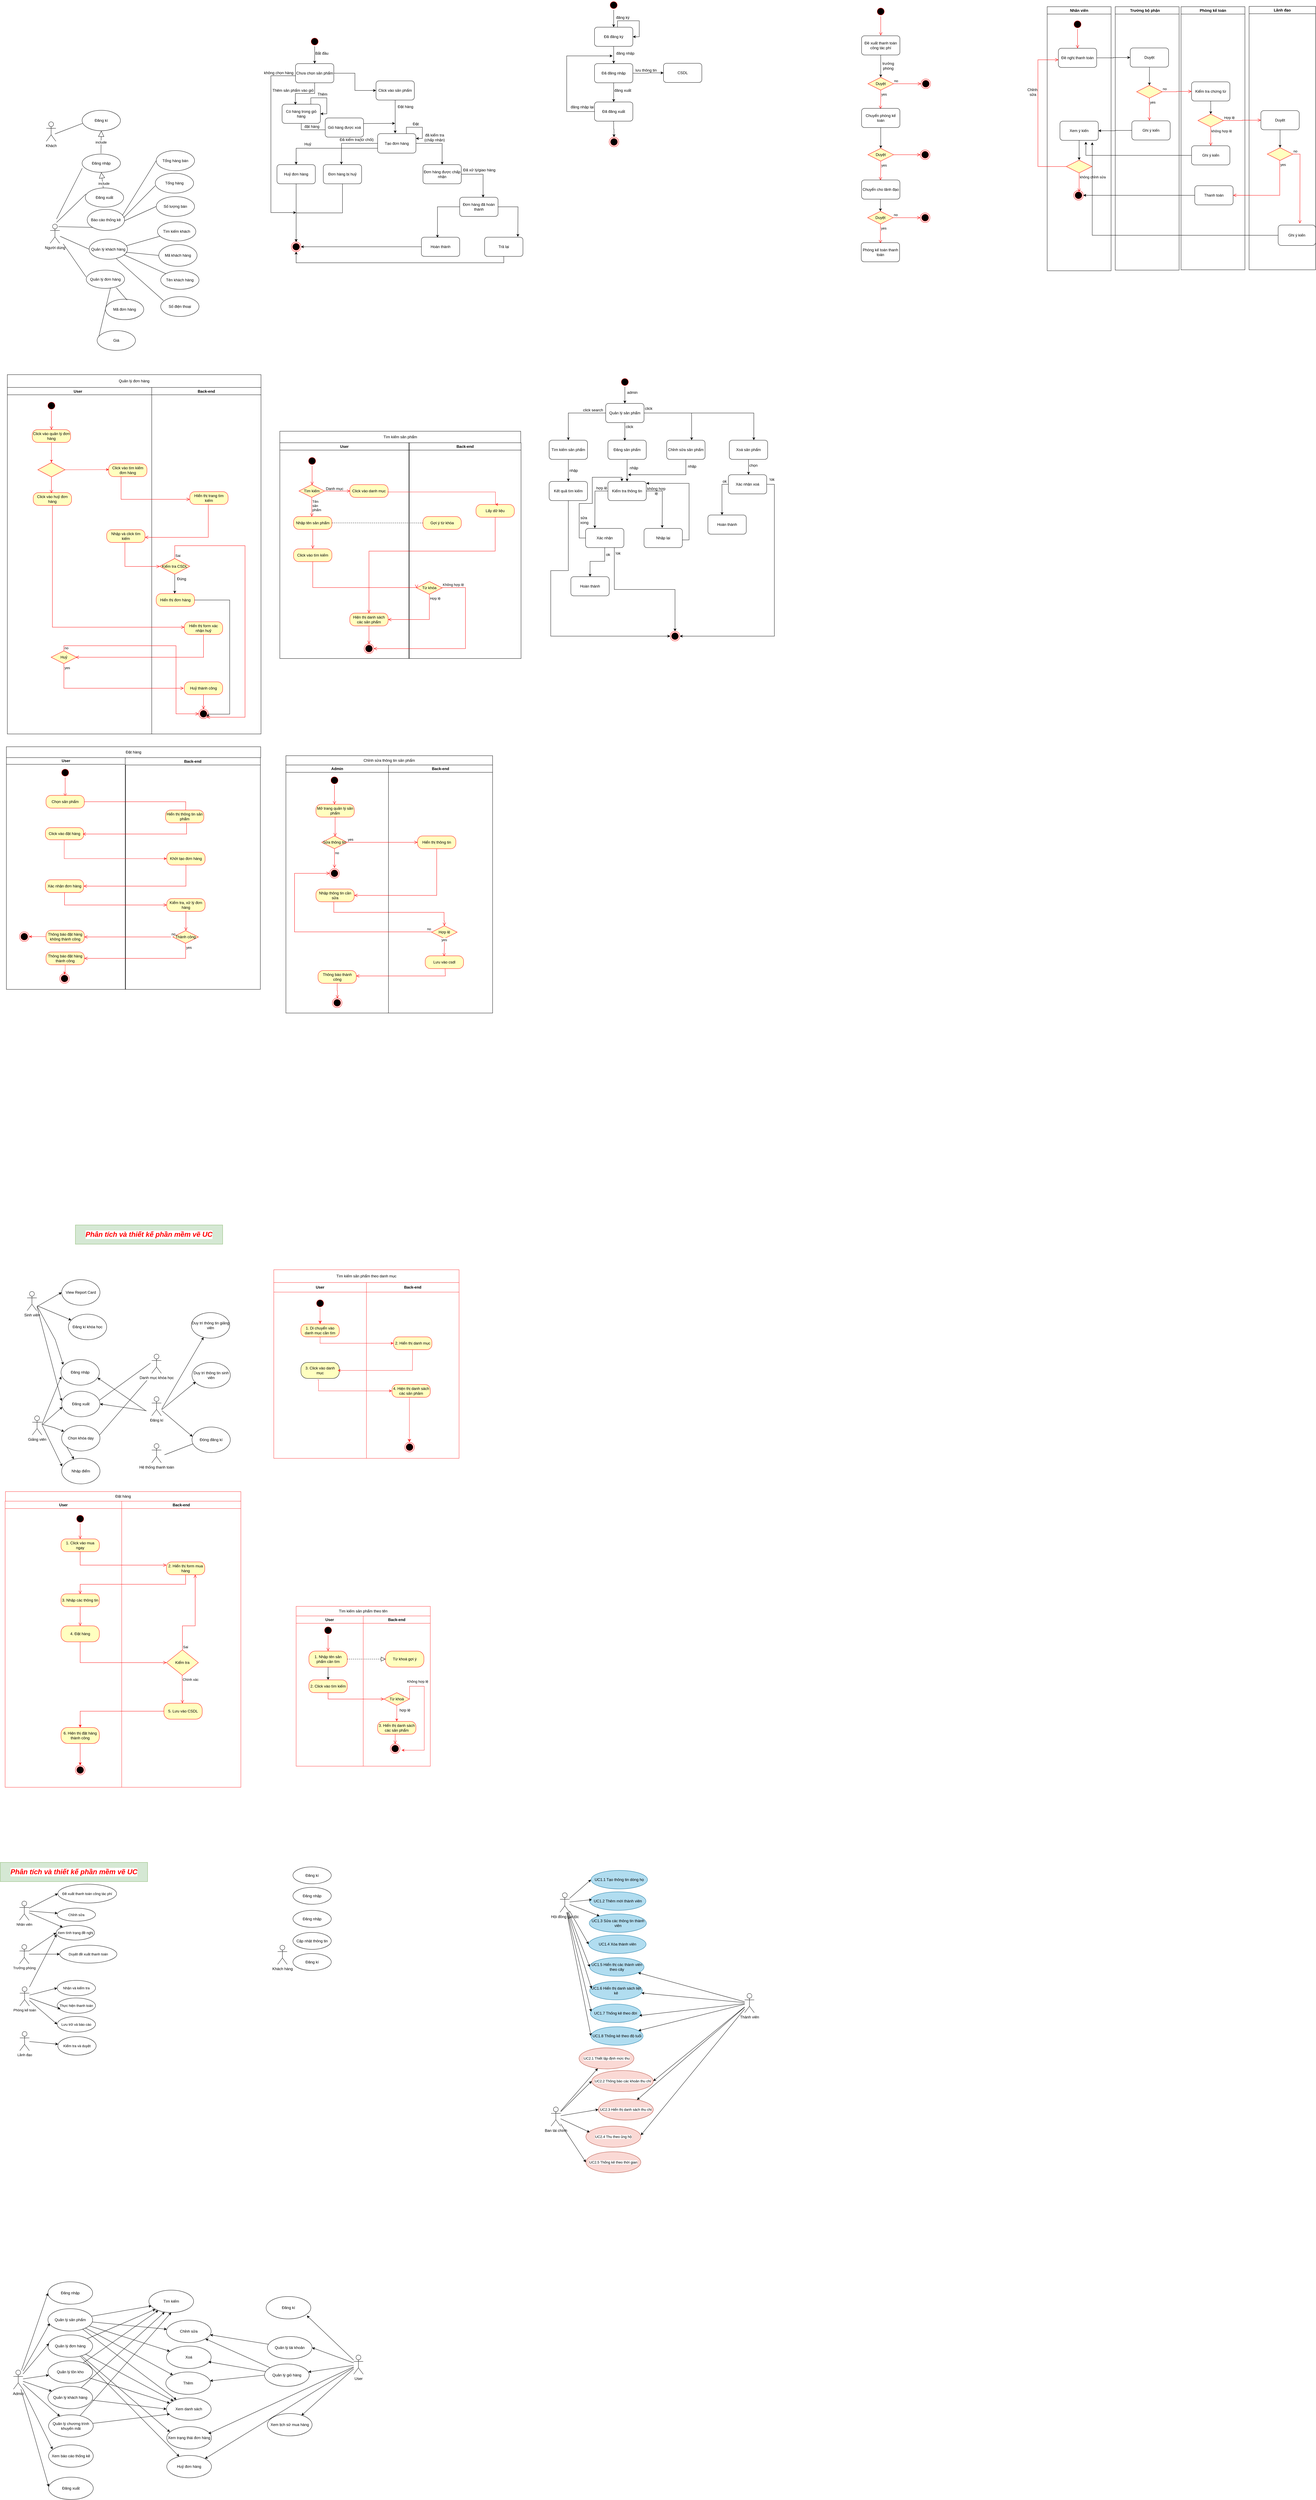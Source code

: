 <mxfile version="24.7.14" pages="2">
  <diagram name="Trang-1" id="-OMjRQJ6ECQ6Ld0o3vSd">
    <mxGraphModel dx="2658" dy="4314" grid="0" gridSize="10" guides="1" tooltips="1" connect="1" arrows="1" fold="1" page="1" pageScale="1" pageWidth="827" pageHeight="1169" math="0" shadow="0">
      <root>
        <mxCell id="0" />
        <mxCell id="1" parent="0" />
        <mxCell id="a314YMCbwCCtNOpa4sMv-1" value="Back-end" style="swimlane;startSize=23;" parent="1" vertex="1">
          <mxGeometry x="-353" y="-2271" width="342" height="1084" as="geometry" />
        </mxCell>
        <mxCell id="AlrmG7oSK0NpYNFLvovy-58" value="HIển thị trang tìm kiếm" style="rounded=1;whiteSpace=wrap;html=1;arcSize=40;fontColor=#000000;fillColor=#ffffc0;strokeColor=#ff0000;" parent="a314YMCbwCCtNOpa4sMv-1" vertex="1">
          <mxGeometry x="119" y="326" width="120" height="40" as="geometry" />
        </mxCell>
        <mxCell id="XYR_CKaBTOlEmgJ3dSS2-4" value="Hiển thị form xác nhận huỷ" style="rounded=1;whiteSpace=wrap;html=1;arcSize=40;fontColor=#000000;fillColor=#ffffc0;strokeColor=#ff0000;" parent="a314YMCbwCCtNOpa4sMv-1" vertex="1">
          <mxGeometry x="102" y="733" width="120" height="40" as="geometry" />
        </mxCell>
        <mxCell id="XYR_CKaBTOlEmgJ3dSS2-5" value="" style="edgeStyle=orthogonalEdgeStyle;html=1;verticalAlign=bottom;endArrow=open;endSize=8;strokeColor=#ff0000;rounded=0;" parent="a314YMCbwCCtNOpa4sMv-1" source="XYR_CKaBTOlEmgJ3dSS2-4" edge="1">
          <mxGeometry relative="1" as="geometry">
            <mxPoint x="-238" y="844" as="targetPoint" />
            <Array as="points">
              <mxPoint x="162" y="844" />
              <mxPoint x="163" y="844" />
            </Array>
          </mxGeometry>
        </mxCell>
        <mxCell id="XYR_CKaBTOlEmgJ3dSS2-11" value="Huỷ thành công" style="rounded=1;whiteSpace=wrap;html=1;arcSize=40;fontColor=#000000;fillColor=#ffffc0;strokeColor=#ff0000;" parent="a314YMCbwCCtNOpa4sMv-1" vertex="1">
          <mxGeometry x="102" y="921" width="120" height="40" as="geometry" />
        </mxCell>
        <mxCell id="XYR_CKaBTOlEmgJ3dSS2-12" value="" style="edgeStyle=orthogonalEdgeStyle;html=1;verticalAlign=bottom;endArrow=open;endSize=8;strokeColor=#ff0000;rounded=0;" parent="a314YMCbwCCtNOpa4sMv-1" source="XYR_CKaBTOlEmgJ3dSS2-11" target="XYR_CKaBTOlEmgJ3dSS2-13" edge="1">
          <mxGeometry relative="1" as="geometry">
            <mxPoint x="162" y="1021" as="targetPoint" />
          </mxGeometry>
        </mxCell>
        <mxCell id="XYR_CKaBTOlEmgJ3dSS2-13" value="" style="ellipse;html=1;shape=endState;fillColor=#000000;strokeColor=#ff0000;" parent="a314YMCbwCCtNOpa4sMv-1" vertex="1">
          <mxGeometry x="147" y="1006" width="30" height="30" as="geometry" />
        </mxCell>
        <mxCell id="a314YMCbwCCtNOpa4sMv-2" value="User   " style="swimlane;" parent="1" vertex="1">
          <mxGeometry x="-805" y="-2271" width="452" height="1084" as="geometry" />
        </mxCell>
        <mxCell id="a314YMCbwCCtNOpa4sMv-4" value="" style="ellipse;html=1;shape=startState;fillColor=#000000;strokeColor=#ff0000;" parent="a314YMCbwCCtNOpa4sMv-2" vertex="1">
          <mxGeometry x="123" y="42" width="30" height="30" as="geometry" />
        </mxCell>
        <mxCell id="a314YMCbwCCtNOpa4sMv-5" value="" style="edgeStyle=orthogonalEdgeStyle;html=1;verticalAlign=bottom;endArrow=open;endSize=8;strokeColor=#ff0000;rounded=0;entryX=0.5;entryY=0;entryDx=0;entryDy=0;" parent="a314YMCbwCCtNOpa4sMv-2" source="a314YMCbwCCtNOpa4sMv-4" target="a314YMCbwCCtNOpa4sMv-6" edge="1">
          <mxGeometry relative="1" as="geometry">
            <mxPoint x="8" y="105" as="targetPoint" />
          </mxGeometry>
        </mxCell>
        <mxCell id="AlrmG7oSK0NpYNFLvovy-71" style="edgeStyle=orthogonalEdgeStyle;rounded=0;orthogonalLoop=1;jettySize=auto;html=1;exitX=0.5;exitY=1;exitDx=0;exitDy=0;" parent="a314YMCbwCCtNOpa4sMv-2" source="AlrmG7oSK0NpYNFLvovy-64" edge="1">
          <mxGeometry relative="1" as="geometry">
            <mxPoint x="524" y="645" as="targetPoint" />
          </mxGeometry>
        </mxCell>
        <mxCell id="AlrmG7oSK0NpYNFLvovy-64" value="Kiểm tra CSDL" style="rhombus;whiteSpace=wrap;html=1;fontColor=#000000;fillColor=#ffffc0;strokeColor=#ff0000;" parent="a314YMCbwCCtNOpa4sMv-2" vertex="1">
          <mxGeometry x="477" y="535" width="94" height="49" as="geometry" />
        </mxCell>
        <mxCell id="AlrmG7oSK0NpYNFLvovy-61" value="" style="edgeStyle=orthogonalEdgeStyle;html=1;verticalAlign=bottom;endArrow=open;endSize=8;strokeColor=#ff0000;rounded=0;entryX=0.074;entryY=0.531;entryDx=0;entryDy=0;entryPerimeter=0;exitX=0.5;exitY=1;exitDx=0;exitDy=0;" parent="a314YMCbwCCtNOpa4sMv-2" source="AlrmG7oSK0NpYNFLvovy-60" edge="1">
          <mxGeometry relative="1" as="geometry">
            <mxPoint x="476.996" y="560.019" as="targetPoint" />
            <mxPoint x="244.04" y="470" as="sourcePoint" />
            <Array as="points">
              <mxPoint x="368" y="485" />
              <mxPoint x="368" y="560" />
            </Array>
          </mxGeometry>
        </mxCell>
        <mxCell id="AlrmG7oSK0NpYNFLvovy-67" value="Hiển thị đơn hàng" style="rounded=1;whiteSpace=wrap;html=1;arcSize=40;fontColor=#000000;fillColor=#ffffc0;strokeColor=#ff0000;" parent="a314YMCbwCCtNOpa4sMv-2" vertex="1">
          <mxGeometry x="466" y="645" width="120" height="40" as="geometry" />
        </mxCell>
        <mxCell id="AlrmG7oSK0NpYNFLvovy-72" value="Đúng" style="text;html=1;align=center;verticalAlign=middle;resizable=0;points=[];autosize=1;strokeColor=none;fillColor=none;" parent="a314YMCbwCCtNOpa4sMv-2" vertex="1">
          <mxGeometry x="521" y="586" width="47" height="26" as="geometry" />
        </mxCell>
        <mxCell id="AlrmG7oSK0NpYNFLvovy-54" style="edgeStyle=orthogonalEdgeStyle;rounded=0;orthogonalLoop=1;jettySize=auto;html=1;exitX=0.5;exitY=1;exitDx=0;exitDy=0;entryX=0.5;entryY=0;entryDx=0;entryDy=0;strokeColor=#FF3333;" parent="a314YMCbwCCtNOpa4sMv-2" source="a314YMCbwCCtNOpa4sMv-6" target="AlrmG7oSK0NpYNFLvovy-47" edge="1">
          <mxGeometry relative="1" as="geometry">
            <mxPoint x="138" y="230" as="targetPoint" />
          </mxGeometry>
        </mxCell>
        <mxCell id="a314YMCbwCCtNOpa4sMv-6" value="Click vào quản lý đơn hàng" style="rounded=1;whiteSpace=wrap;html=1;arcSize=40;fontColor=#000000;fillColor=#ffffc0;strokeColor=#ff0000;" parent="a314YMCbwCCtNOpa4sMv-2" vertex="1">
          <mxGeometry x="78" y="132" width="120" height="40" as="geometry" />
        </mxCell>
        <mxCell id="AlrmG7oSK0NpYNFLvovy-51" style="edgeStyle=orthogonalEdgeStyle;rounded=0;orthogonalLoop=1;jettySize=auto;html=1;exitX=1;exitY=0.5;exitDx=0;exitDy=0;strokeColor=#FF3333;" parent="a314YMCbwCCtNOpa4sMv-2" source="AlrmG7oSK0NpYNFLvovy-47" edge="1">
          <mxGeometry relative="1" as="geometry">
            <mxPoint x="318" y="257" as="targetPoint" />
          </mxGeometry>
        </mxCell>
        <mxCell id="AlrmG7oSK0NpYNFLvovy-47" value="" style="rhombus;whiteSpace=wrap;html=1;fontColor=#000000;fillColor=#ffffc0;strokeColor=#ff0000;" parent="a314YMCbwCCtNOpa4sMv-2" vertex="1">
          <mxGeometry x="95.5" y="235" width="85" height="45" as="geometry" />
        </mxCell>
        <mxCell id="AlrmG7oSK0NpYNFLvovy-49" value="" style="edgeStyle=orthogonalEdgeStyle;html=1;align=left;verticalAlign=top;endArrow=open;endSize=8;strokeColor=#ff0000;rounded=0;" parent="a314YMCbwCCtNOpa4sMv-2" source="AlrmG7oSK0NpYNFLvovy-47" edge="1">
          <mxGeometry x="-1" relative="1" as="geometry">
            <mxPoint x="138" y="331" as="targetPoint" />
            <mxPoint as="offset" />
          </mxGeometry>
        </mxCell>
        <mxCell id="AlrmG7oSK0NpYNFLvovy-56" value="Click vào tìm kiếm đơn hàng" style="rounded=1;whiteSpace=wrap;html=1;arcSize=40;fontColor=#000000;fillColor=#ffffc0;strokeColor=#ff0000;" parent="a314YMCbwCCtNOpa4sMv-2" vertex="1">
          <mxGeometry x="317" y="239" width="120" height="40" as="geometry" />
        </mxCell>
        <mxCell id="AlrmG7oSK0NpYNFLvovy-60" value="Nhập và click tìm kiếm" style="rounded=1;whiteSpace=wrap;html=1;arcSize=40;fontColor=#000000;fillColor=#ffffc0;strokeColor=#ff0000;" parent="a314YMCbwCCtNOpa4sMv-2" vertex="1">
          <mxGeometry x="311" y="445" width="120" height="40" as="geometry" />
        </mxCell>
        <mxCell id="XYR_CKaBTOlEmgJ3dSS2-1" value="Click vào huỷ đơn hàng" style="rounded=1;whiteSpace=wrap;html=1;arcSize=40;fontColor=#000000;fillColor=#ffffc0;strokeColor=#ff0000;" parent="a314YMCbwCCtNOpa4sMv-2" vertex="1">
          <mxGeometry x="81" y="329" width="120" height="40" as="geometry" />
        </mxCell>
        <mxCell id="XYR_CKaBTOlEmgJ3dSS2-2" value="" style="edgeStyle=orthogonalEdgeStyle;html=1;verticalAlign=bottom;endArrow=open;endSize=8;strokeColor=#ff0000;rounded=0;" parent="a314YMCbwCCtNOpa4sMv-2" source="XYR_CKaBTOlEmgJ3dSS2-1" edge="1">
          <mxGeometry relative="1" as="geometry">
            <mxPoint x="554" y="750" as="targetPoint" />
            <Array as="points">
              <mxPoint x="141" y="750" />
            </Array>
          </mxGeometry>
        </mxCell>
        <mxCell id="XYR_CKaBTOlEmgJ3dSS2-8" value="Huỷ" style="rhombus;whiteSpace=wrap;html=1;fontColor=#000000;fillColor=#ffffc0;strokeColor=#ff0000;" parent="a314YMCbwCCtNOpa4sMv-2" vertex="1">
          <mxGeometry x="137" y="824" width="80" height="40" as="geometry" />
        </mxCell>
        <mxCell id="XYR_CKaBTOlEmgJ3dSS2-10" value="yes" style="edgeStyle=orthogonalEdgeStyle;html=1;align=left;verticalAlign=top;endArrow=open;endSize=8;strokeColor=#ff0000;rounded=0;" parent="a314YMCbwCCtNOpa4sMv-2" source="XYR_CKaBTOlEmgJ3dSS2-8" edge="1">
          <mxGeometry x="-1" relative="1" as="geometry">
            <mxPoint x="552" y="941" as="targetPoint" />
            <Array as="points">
              <mxPoint x="177" y="941" />
            </Array>
          </mxGeometry>
        </mxCell>
        <UserObject label="Quản lý đơn hàng" treeRoot="1" id="a314YMCbwCCtNOpa4sMv-3">
          <mxCell style="whiteSpace=wrap;html=1;align=center;treeFolding=1;treeMoving=1;newEdgeStyle={&quot;edgeStyle&quot;:&quot;elbowEdgeStyle&quot;,&quot;startArrow&quot;:&quot;none&quot;,&quot;endArrow&quot;:&quot;none&quot;};" parent="1" vertex="1">
            <mxGeometry x="-805" y="-2311" width="794" height="40" as="geometry" />
          </mxCell>
        </UserObject>
        <mxCell id="a314YMCbwCCtNOpa4sMv-8" value="Back-end" style="swimlane;whiteSpace=wrap;html=1;startSize=30;strokeColor=#FF3333;" parent="1" vertex="1">
          <mxGeometry x="319" y="529" width="290" height="550" as="geometry" />
        </mxCell>
        <mxCell id="GdnQNw3ZFEXEEvJICDwu-1" style="edgeStyle=none;curved=1;rounded=0;orthogonalLoop=1;jettySize=auto;html=1;exitX=0.75;exitY=1;exitDx=0;exitDy=0;fontSize=12;startSize=8;endSize=8;" parent="a314YMCbwCCtNOpa4sMv-8" edge="1">
          <mxGeometry relative="1" as="geometry">
            <mxPoint x="175" y="319" as="sourcePoint" />
            <mxPoint x="175" y="319" as="targetPoint" />
          </mxGeometry>
        </mxCell>
        <mxCell id="GdnQNw3ZFEXEEvJICDwu-2" value="2. Hiển thị danh mục" style="rounded=1;whiteSpace=wrap;html=1;arcSize=40;fontColor=#000000;fillColor=#ffffc0;strokeColor=#ff0000;" parent="a314YMCbwCCtNOpa4sMv-8" vertex="1">
          <mxGeometry x="85" y="170" width="120" height="40" as="geometry" />
        </mxCell>
        <mxCell id="GdnQNw3ZFEXEEvJICDwu-13" value="" style="ellipse;html=1;shape=endState;fillColor=#000000;strokeColor=#ff0000;" parent="a314YMCbwCCtNOpa4sMv-8" vertex="1">
          <mxGeometry x="120" y="500" width="30" height="30" as="geometry" />
        </mxCell>
        <mxCell id="GdnQNw3ZFEXEEvJICDwu-12" value="" style="edgeStyle=none;curved=1;rounded=0;orthogonalLoop=1;jettySize=auto;html=1;fontSize=12;startSize=8;endSize=8;strokeColor=#FF3333;" parent="a314YMCbwCCtNOpa4sMv-8" edge="1">
          <mxGeometry relative="1" as="geometry">
            <mxPoint x="134.5" y="360" as="sourcePoint" />
            <mxPoint x="134.5" y="500" as="targetPoint" />
          </mxGeometry>
        </mxCell>
        <mxCell id="a314YMCbwCCtNOpa4sMv-9" value="User" style="swimlane;whiteSpace=wrap;html=1;startSize=30;strokeColor=#FF3333;" parent="1" vertex="1">
          <mxGeometry x="29" y="529" width="290" height="550" as="geometry">
            <mxRectangle x="-420" y="850" width="50" height="30" as="alternateBounds" />
          </mxGeometry>
        </mxCell>
        <mxCell id="GdnQNw3ZFEXEEvJICDwu-6" value="" style="edgeStyle=none;curved=1;rounded=0;orthogonalLoop=1;jettySize=auto;html=1;fontSize=12;startSize=8;endSize=8;strokeColor=#FF3333;" parent="a314YMCbwCCtNOpa4sMv-9" source="a314YMCbwCCtNOpa4sMv-13" target="a314YMCbwCCtNOpa4sMv-23" edge="1">
          <mxGeometry relative="1" as="geometry" />
        </mxCell>
        <mxCell id="a314YMCbwCCtNOpa4sMv-13" value="" style="ellipse;html=1;shape=startState;fillColor=#000000;strokeColor=#ff0000;" parent="a314YMCbwCCtNOpa4sMv-9" vertex="1">
          <mxGeometry x="130" y="50" width="30" height="30" as="geometry" />
        </mxCell>
        <mxCell id="a314YMCbwCCtNOpa4sMv-23" value="1. Di chuyển vào danh mục cần tìm" style="rounded=1;whiteSpace=wrap;html=1;arcSize=40;fontColor=#000000;fillColor=#ffffc0;strokeColor=#ff0000;" parent="a314YMCbwCCtNOpa4sMv-9" vertex="1">
          <mxGeometry x="85" y="130" width="120" height="40" as="geometry" />
        </mxCell>
        <mxCell id="GdnQNw3ZFEXEEvJICDwu-4" value="3. Click vào danh mục" style="rounded=1;whiteSpace=wrap;html=1;arcSize=40;fontColor=#000000;fillColor=#ffffc0;strokeColor=default;" parent="a314YMCbwCCtNOpa4sMv-9" vertex="1">
          <mxGeometry x="85" y="250" width="120" height="50" as="geometry" />
        </mxCell>
        <mxCell id="GdnQNw3ZFEXEEvJICDwu-9" value="4. Hiện thị danh sách các sản phảm" style="rounded=1;whiteSpace=wrap;html=1;arcSize=40;fontColor=#000000;fillColor=#ffffc0;strokeColor=#ff0000;" parent="a314YMCbwCCtNOpa4sMv-9" vertex="1">
          <mxGeometry x="370" y="319" width="120" height="40" as="geometry" />
        </mxCell>
        <mxCell id="yLLiL2UM6zWqzcdMJtat-74" value="" style="rounded=0;orthogonalLoop=1;jettySize=auto;html=1;strokeColor=#FF3333;" parent="a314YMCbwCCtNOpa4sMv-9" edge="1">
          <mxGeometry relative="1" as="geometry">
            <mxPoint x="434.41" y="210.0" as="sourcePoint" />
            <mxPoint x="200" y="275" as="targetPoint" />
            <Array as="points">
              <mxPoint x="434" y="275" />
            </Array>
          </mxGeometry>
        </mxCell>
        <mxCell id="yLLiL2UM6zWqzcdMJtat-77" value="" style="edgeStyle=orthogonalEdgeStyle;rounded=0;orthogonalLoop=1;jettySize=auto;html=1;entryX=0;entryY=0.5;entryDx=0;entryDy=0;exitX=0.436;exitY=1.082;exitDx=0;exitDy=0;exitPerimeter=0;strokeColor=#FF3333;" parent="a314YMCbwCCtNOpa4sMv-9" source="GdnQNw3ZFEXEEvJICDwu-4" edge="1">
          <mxGeometry relative="1" as="geometry">
            <mxPoint x="140" y="319" as="sourcePoint" />
            <mxPoint x="370" y="339" as="targetPoint" />
            <Array as="points">
              <mxPoint x="140" y="304" />
              <mxPoint x="140" y="339" />
            </Array>
          </mxGeometry>
        </mxCell>
        <mxCell id="a314YMCbwCCtNOpa4sMv-10" value="Tìm kiếm sản phẩm theo danh mục" style="rounded=0;whiteSpace=wrap;html=1;strokeColor=#FF3333;" parent="1" vertex="1">
          <mxGeometry x="29" y="489" width="580" height="40" as="geometry" />
        </mxCell>
        <mxCell id="yLLiL2UM6zWqzcdMJtat-1" value="User" style="swimlane;whiteSpace=wrap;html=1;strokeColor=#FF3333;" parent="1" vertex="1">
          <mxGeometry x="99" y="1572" width="210" height="470" as="geometry" />
        </mxCell>
        <mxCell id="yLLiL2UM6zWqzcdMJtat-4" value="" style="ellipse;html=1;shape=startState;fillColor=#000000;strokeColor=#ff0000;" parent="yLLiL2UM6zWqzcdMJtat-1" vertex="1">
          <mxGeometry x="85" y="30" width="30" height="30" as="geometry" />
        </mxCell>
        <mxCell id="yLLiL2UM6zWqzcdMJtat-5" value="" style="edgeStyle=orthogonalEdgeStyle;html=1;verticalAlign=bottom;endArrow=open;endSize=8;strokeColor=#ff0000;rounded=0;" parent="yLLiL2UM6zWqzcdMJtat-1" source="yLLiL2UM6zWqzcdMJtat-4" edge="1">
          <mxGeometry relative="1" as="geometry">
            <mxPoint x="100" y="110" as="targetPoint" />
          </mxGeometry>
        </mxCell>
        <mxCell id="yLLiL2UM6zWqzcdMJtat-66" value="" style="edgeStyle=orthogonalEdgeStyle;rounded=0;orthogonalLoop=1;jettySize=auto;html=1;" parent="yLLiL2UM6zWqzcdMJtat-1" source="yLLiL2UM6zWqzcdMJtat-6" target="yLLiL2UM6zWqzcdMJtat-63" edge="1">
          <mxGeometry relative="1" as="geometry" />
        </mxCell>
        <mxCell id="yLLiL2UM6zWqzcdMJtat-6" value="1. Nhập tên sản phẩm cần tìm" style="rounded=1;whiteSpace=wrap;html=1;arcSize=40;fontColor=#000000;fillColor=#ffffc0;strokeColor=#ff0000;" parent="yLLiL2UM6zWqzcdMJtat-1" vertex="1">
          <mxGeometry x="40" y="110" width="120" height="50" as="geometry" />
        </mxCell>
        <mxCell id="yLLiL2UM6zWqzcdMJtat-63" value="2. Click vào tìm kiếm" style="rounded=1;whiteSpace=wrap;html=1;arcSize=40;fontColor=#000000;fillColor=#ffffc0;strokeColor=#ff0000;" parent="yLLiL2UM6zWqzcdMJtat-1" vertex="1">
          <mxGeometry x="40" y="200" width="120" height="40" as="geometry" />
        </mxCell>
        <mxCell id="yLLiL2UM6zWqzcdMJtat-69" value="" style="endArrow=block;dashed=1;endFill=0;endSize=12;html=1;rounded=0;" parent="yLLiL2UM6zWqzcdMJtat-1" source="yLLiL2UM6zWqzcdMJtat-6" edge="1">
          <mxGeometry width="160" relative="1" as="geometry">
            <mxPoint x="370" y="-1435" as="sourcePoint" />
            <mxPoint x="280" y="135" as="targetPoint" />
          </mxGeometry>
        </mxCell>
        <mxCell id="yLLiL2UM6zWqzcdMJtat-2" value="Back-end" style="swimlane;whiteSpace=wrap;html=1;strokeColor=#FF3333;" parent="1" vertex="1">
          <mxGeometry x="309" y="1572" width="210" height="470" as="geometry" />
        </mxCell>
        <mxCell id="yLLiL2UM6zWqzcdMJtat-17" style="edgeStyle=orthogonalEdgeStyle;rounded=0;orthogonalLoop=1;jettySize=auto;html=1;exitX=1;exitY=0.5;exitDx=0;exitDy=0;strokeColor=#FF3333;" parent="yLLiL2UM6zWqzcdMJtat-2" source="yLLiL2UM6zWqzcdMJtat-11" edge="1">
          <mxGeometry relative="1" as="geometry">
            <mxPoint x="120" y="420" as="targetPoint" />
            <Array as="points">
              <mxPoint x="191" y="220" />
              <mxPoint x="191" y="420" />
            </Array>
          </mxGeometry>
        </mxCell>
        <mxCell id="yLLiL2UM6zWqzcdMJtat-67" value="" style="edgeStyle=orthogonalEdgeStyle;rounded=0;orthogonalLoop=1;jettySize=auto;html=1;strokeColor=#FF3333;" parent="yLLiL2UM6zWqzcdMJtat-2" source="yLLiL2UM6zWqzcdMJtat-11" target="yLLiL2UM6zWqzcdMJtat-14" edge="1">
          <mxGeometry relative="1" as="geometry" />
        </mxCell>
        <mxCell id="yLLiL2UM6zWqzcdMJtat-11" value="Từ khoá" style="rhombus;whiteSpace=wrap;html=1;fontColor=#000000;fillColor=#ffffc0;strokeColor=#ff0000;" parent="yLLiL2UM6zWqzcdMJtat-2" vertex="1">
          <mxGeometry x="65" y="240" width="80" height="40" as="geometry" />
        </mxCell>
        <mxCell id="yLLiL2UM6zWqzcdMJtat-14" value="3. Hiển thị danh sách các sản phẩm" style="rounded=1;whiteSpace=wrap;html=1;arcSize=40;fontColor=#000000;fillColor=#ffffc0;strokeColor=#ff0000;" parent="yLLiL2UM6zWqzcdMJtat-2" vertex="1">
          <mxGeometry x="45" y="330" width="120" height="40" as="geometry" />
        </mxCell>
        <mxCell id="yLLiL2UM6zWqzcdMJtat-15" value="" style="edgeStyle=orthogonalEdgeStyle;html=1;verticalAlign=bottom;endArrow=open;endSize=8;strokeColor=#ff0000;rounded=0;entryX=0.5;entryY=0;entryDx=0;entryDy=0;" parent="yLLiL2UM6zWqzcdMJtat-2" source="yLLiL2UM6zWqzcdMJtat-14" target="yLLiL2UM6zWqzcdMJtat-16" edge="1">
          <mxGeometry relative="1" as="geometry">
            <mxPoint x="100" y="400" as="targetPoint" />
            <Array as="points">
              <mxPoint x="100" y="390" />
              <mxPoint x="100" y="390" />
            </Array>
          </mxGeometry>
        </mxCell>
        <mxCell id="yLLiL2UM6zWqzcdMJtat-16" value="" style="ellipse;html=1;shape=endState;fillColor=#000000;strokeColor=#ff0000;" parent="yLLiL2UM6zWqzcdMJtat-2" vertex="1">
          <mxGeometry x="85" y="400" width="30" height="30" as="geometry" />
        </mxCell>
        <mxCell id="yLLiL2UM6zWqzcdMJtat-18" value="&lt;font style=&quot;font-size: 11px;&quot;&gt;Không hợp lệ&lt;/font&gt;" style="text;html=1;align=center;verticalAlign=middle;resizable=0;points=[];autosize=1;strokeColor=none;fillColor=none;" parent="yLLiL2UM6zWqzcdMJtat-2" vertex="1">
          <mxGeometry x="125" y="190" width="90" height="30" as="geometry" />
        </mxCell>
        <mxCell id="yLLiL2UM6zWqzcdMJtat-68" value="hợp lệ" style="text;html=1;align=center;verticalAlign=middle;resizable=0;points=[];autosize=1;strokeColor=none;fillColor=none;" parent="yLLiL2UM6zWqzcdMJtat-2" vertex="1">
          <mxGeometry x="100" y="280" width="60" height="30" as="geometry" />
        </mxCell>
        <mxCell id="yLLiL2UM6zWqzcdMJtat-70" value="Từ khoá gợi ý" style="rounded=1;whiteSpace=wrap;html=1;arcSize=40;fontColor=#000000;fillColor=#ffffc0;strokeColor=#ff0000;" parent="yLLiL2UM6zWqzcdMJtat-2" vertex="1">
          <mxGeometry x="70" y="110" width="120" height="50" as="geometry" />
        </mxCell>
        <mxCell id="yLLiL2UM6zWqzcdMJtat-3" value="Tìm kiếm sản phẩm theo tên" style="html=1;whiteSpace=wrap;strokeColor=#FF3333;" parent="1" vertex="1">
          <mxGeometry x="99" y="1542" width="420" height="30" as="geometry" />
        </mxCell>
        <mxCell id="yLLiL2UM6zWqzcdMJtat-7" value="" style="edgeStyle=orthogonalEdgeStyle;html=1;verticalAlign=bottom;endArrow=open;endSize=8;strokeColor=#ff0000;rounded=0;entryX=0;entryY=0.5;entryDx=0;entryDy=0;" parent="1" target="yLLiL2UM6zWqzcdMJtat-11" edge="1">
          <mxGeometry relative="1" as="geometry">
            <mxPoint x="349" y="1822.0" as="targetPoint" />
            <mxPoint x="199" y="1812" as="sourcePoint" />
            <Array as="points">
              <mxPoint x="199" y="1832" />
            </Array>
          </mxGeometry>
        </mxCell>
        <mxCell id="yLLiL2UM6zWqzcdMJtat-19" value="User" style="swimlane;whiteSpace=wrap;html=1;strokeColor=#FF3333;" parent="1" vertex="1">
          <mxGeometry x="-812" y="1213" width="365" height="895" as="geometry" />
        </mxCell>
        <mxCell id="yLLiL2UM6zWqzcdMJtat-22" value="" style="ellipse;html=1;shape=startState;fillColor=#000000;strokeColor=#ff0000;" parent="yLLiL2UM6zWqzcdMJtat-19" vertex="1">
          <mxGeometry x="220" y="40" width="30" height="30" as="geometry" />
        </mxCell>
        <mxCell id="yLLiL2UM6zWqzcdMJtat-23" value="" style="edgeStyle=orthogonalEdgeStyle;html=1;verticalAlign=bottom;endArrow=open;endSize=8;strokeColor=#ff0000;rounded=0;entryX=0.5;entryY=0;entryDx=0;entryDy=0;" parent="yLLiL2UM6zWqzcdMJtat-19" source="yLLiL2UM6zWqzcdMJtat-22" target="yLLiL2UM6zWqzcdMJtat-24" edge="1">
          <mxGeometry relative="1" as="geometry">
            <mxPoint x="100" y="120" as="targetPoint" />
          </mxGeometry>
        </mxCell>
        <mxCell id="yLLiL2UM6zWqzcdMJtat-24" value="1. Click vào mua ngay" style="rounded=1;whiteSpace=wrap;html=1;arcSize=40;fontColor=#000000;fillColor=#ffffc0;strokeColor=#ff0000;" parent="yLLiL2UM6zWqzcdMJtat-19" vertex="1">
          <mxGeometry x="175" y="118" width="120" height="40" as="geometry" />
        </mxCell>
        <mxCell id="yLLiL2UM6zWqzcdMJtat-35" value="3. Nhập các thông tin" style="rounded=1;whiteSpace=wrap;html=1;arcSize=40;fontColor=#000000;fillColor=#ffffc0;strokeColor=#ff0000;" parent="yLLiL2UM6zWqzcdMJtat-19" vertex="1">
          <mxGeometry x="175" y="290" width="120" height="40" as="geometry" />
        </mxCell>
        <mxCell id="yLLiL2UM6zWqzcdMJtat-53" value="" style="edgeStyle=orthogonalEdgeStyle;html=1;verticalAlign=bottom;endArrow=open;endSize=8;strokeColor=#ff0000;rounded=0;exitX=0.5;exitY=1;exitDx=0;exitDy=0;entryX=0.5;entryY=0;entryDx=0;entryDy=0;" parent="yLLiL2UM6zWqzcdMJtat-19" source="yLLiL2UM6zWqzcdMJtat-35" target="yLLiL2UM6zWqzcdMJtat-54" edge="1">
          <mxGeometry relative="1" as="geometry">
            <mxPoint x="185" y="410" as="targetPoint" />
            <mxPoint x="185.077" y="340" as="sourcePoint" />
            <Array as="points">
              <mxPoint x="235" y="370" />
              <mxPoint x="235" y="370" />
            </Array>
          </mxGeometry>
        </mxCell>
        <mxCell id="yLLiL2UM6zWqzcdMJtat-54" value="4. Đặt hàng" style="rounded=1;whiteSpace=wrap;html=1;arcSize=40;fontColor=#000000;fillColor=#ffffc0;strokeColor=#ff0000;" parent="yLLiL2UM6zWqzcdMJtat-19" vertex="1">
          <mxGeometry x="175" y="390" width="120" height="50" as="geometry" />
        </mxCell>
        <mxCell id="yLLiL2UM6zWqzcdMJtat-93" value="" style="edgeStyle=orthogonalEdgeStyle;rounded=0;orthogonalLoop=1;jettySize=auto;html=1;strokeColor=#FF0000;" parent="yLLiL2UM6zWqzcdMJtat-19" source="yLLiL2UM6zWqzcdMJtat-90" target="yLLiL2UM6zWqzcdMJtat-92" edge="1">
          <mxGeometry relative="1" as="geometry" />
        </mxCell>
        <mxCell id="yLLiL2UM6zWqzcdMJtat-90" value="6. Hiện thị đặt hàng thành công" style="rounded=1;whiteSpace=wrap;html=1;arcSize=40;fontColor=#000000;fillColor=#ffffc0;strokeColor=#ff0000;" parent="yLLiL2UM6zWqzcdMJtat-19" vertex="1">
          <mxGeometry x="175" y="708" width="120" height="50" as="geometry" />
        </mxCell>
        <mxCell id="yLLiL2UM6zWqzcdMJtat-92" value="" style="ellipse;html=1;shape=endState;fillColor=#000000;strokeColor=#ff0000;" parent="yLLiL2UM6zWqzcdMJtat-19" vertex="1">
          <mxGeometry x="220" y="826" width="30" height="30" as="geometry" />
        </mxCell>
        <mxCell id="yLLiL2UM6zWqzcdMJtat-20" value="Back-end" style="swimlane;whiteSpace=wrap;html=1;strokeColor=#FF3333;" parent="1" vertex="1">
          <mxGeometry x="-447" y="1213" width="373" height="895" as="geometry" />
        </mxCell>
        <mxCell id="yLLiL2UM6zWqzcdMJtat-26" value="2. Hiển thị form mua hàng" style="rounded=1;whiteSpace=wrap;html=1;arcSize=40;fontColor=#000000;fillColor=#ffffc0;strokeColor=#ff0000;" parent="yLLiL2UM6zWqzcdMJtat-20" vertex="1">
          <mxGeometry x="140" y="190" width="120" height="40" as="geometry" />
        </mxCell>
        <mxCell id="yLLiL2UM6zWqzcdMJtat-56" value="5. Lưu vào CSDL" style="rounded=1;whiteSpace=wrap;html=1;arcSize=40;fontColor=#000000;fillColor=#ffffc0;strokeColor=#ff0000;" parent="yLLiL2UM6zWqzcdMJtat-20" vertex="1">
          <mxGeometry x="132" y="632" width="120" height="50" as="geometry" />
        </mxCell>
        <mxCell id="yLLiL2UM6zWqzcdMJtat-81" value="Kiểm tra" style="rhombus;whiteSpace=wrap;html=1;fontColor=#000000;fillColor=#ffffc0;strokeColor=#ff0000;" parent="yLLiL2UM6zWqzcdMJtat-20" vertex="1">
          <mxGeometry x="140" y="465" width="100" height="80" as="geometry" />
        </mxCell>
        <mxCell id="yLLiL2UM6zWqzcdMJtat-82" value="Sai" style="edgeStyle=orthogonalEdgeStyle;html=1;align=left;verticalAlign=bottom;endArrow=open;endSize=8;strokeColor=#ff0000;rounded=0;entryX=0.75;entryY=1;entryDx=0;entryDy=0;" parent="yLLiL2UM6zWqzcdMJtat-20" source="yLLiL2UM6zWqzcdMJtat-81" target="yLLiL2UM6zWqzcdMJtat-26" edge="1">
          <mxGeometry x="-1" relative="1" as="geometry">
            <mxPoint x="-410" y="505" as="targetPoint" />
            <Array as="points">
              <mxPoint x="190" y="390" />
              <mxPoint x="230" y="390" />
            </Array>
          </mxGeometry>
        </mxCell>
        <mxCell id="yLLiL2UM6zWqzcdMJtat-83" value="Chính xác" style="edgeStyle=orthogonalEdgeStyle;html=1;align=left;verticalAlign=top;endArrow=open;endSize=8;strokeColor=#ff0000;rounded=0;" parent="yLLiL2UM6zWqzcdMJtat-20" edge="1">
          <mxGeometry x="-1" relative="1" as="geometry">
            <mxPoint x="190" y="632" as="targetPoint" />
            <mxPoint x="189.17" y="545" as="sourcePoint" />
            <Array as="points" />
          </mxGeometry>
        </mxCell>
        <mxCell id="yLLiL2UM6zWqzcdMJtat-21" value="Đặt hàng" style="rounded=0;whiteSpace=wrap;html=1;strokeColor=#FF3333;" parent="1" vertex="1">
          <mxGeometry x="-811" y="1183" width="737" height="30" as="geometry" />
        </mxCell>
        <mxCell id="yLLiL2UM6zWqzcdMJtat-25" value="" style="edgeStyle=orthogonalEdgeStyle;html=1;verticalAlign=bottom;endArrow=open;endSize=8;strokeColor=#ff0000;rounded=0;exitX=0.5;exitY=1;exitDx=0;exitDy=0;" parent="1" source="yLLiL2UM6zWqzcdMJtat-24" target="yLLiL2UM6zWqzcdMJtat-26" edge="1">
          <mxGeometry relative="1" as="geometry">
            <mxPoint x="-497" y="1433" as="targetPoint" />
            <Array as="points">
              <mxPoint x="-577" y="1413" />
            </Array>
          </mxGeometry>
        </mxCell>
        <mxCell id="yLLiL2UM6zWqzcdMJtat-27" value="" style="edgeStyle=orthogonalEdgeStyle;html=1;verticalAlign=bottom;endArrow=open;endSize=8;strokeColor=#ff0000;rounded=0;exitX=0.5;exitY=1;exitDx=0;exitDy=0;entryX=0.5;entryY=0;entryDx=0;entryDy=0;" parent="1" source="yLLiL2UM6zWqzcdMJtat-26" target="yLLiL2UM6zWqzcdMJtat-35" edge="1">
          <mxGeometry relative="1" as="geometry">
            <mxPoint x="-826.923" y="1513" as="targetPoint" />
            <mxPoint x="-157" y="1443.0" as="sourcePoint" />
          </mxGeometry>
        </mxCell>
        <mxCell id="yLLiL2UM6zWqzcdMJtat-55" value="" style="edgeStyle=orthogonalEdgeStyle;html=1;verticalAlign=bottom;endArrow=open;endSize=8;strokeColor=#ff0000;rounded=0;" parent="1" source="yLLiL2UM6zWqzcdMJtat-54" target="yLLiL2UM6zWqzcdMJtat-81" edge="1">
          <mxGeometry relative="1" as="geometry">
            <mxPoint x="-597" y="2133" as="targetPoint" />
            <Array as="points">
              <mxPoint x="-577" y="1718" />
            </Array>
          </mxGeometry>
        </mxCell>
        <mxCell id="yLLiL2UM6zWqzcdMJtat-73" value="" style="edgeStyle=orthogonalEdgeStyle;rounded=0;orthogonalLoop=1;jettySize=auto;html=1;entryX=0;entryY=0.5;entryDx=0;entryDy=0;strokeColor=#FF3333;" parent="1" source="a314YMCbwCCtNOpa4sMv-23" target="GdnQNw3ZFEXEEvJICDwu-2" edge="1">
          <mxGeometry relative="1" as="geometry">
            <mxPoint x="179" y="719" as="targetPoint" />
            <Array as="points">
              <mxPoint x="174" y="719" />
            </Array>
          </mxGeometry>
        </mxCell>
        <mxCell id="yLLiL2UM6zWqzcdMJtat-91" value="" style="edgeStyle=orthogonalEdgeStyle;rounded=0;orthogonalLoop=1;jettySize=auto;html=1;fillColor=#e51400;strokeColor=#FF0000;" parent="1" source="yLLiL2UM6zWqzcdMJtat-56" target="yLLiL2UM6zWqzcdMJtat-90" edge="1">
          <mxGeometry relative="1" as="geometry" />
        </mxCell>
        <mxCell id="AlrmG7oSK0NpYNFLvovy-18" value="User" style="swimlane;whiteSpace=wrap;html=1;startSize=23;" parent="1" vertex="1">
          <mxGeometry x="48" y="-2098" width="404" height="675" as="geometry" />
        </mxCell>
        <mxCell id="AlrmG7oSK0NpYNFLvovy-21" value="" style="ellipse;html=1;shape=startState;fillColor=#000000;strokeColor=#ff0000;" parent="AlrmG7oSK0NpYNFLvovy-18" vertex="1">
          <mxGeometry x="86" y="42" width="30" height="30" as="geometry" />
        </mxCell>
        <mxCell id="AlrmG7oSK0NpYNFLvovy-22" value="" style="edgeStyle=orthogonalEdgeStyle;html=1;verticalAlign=bottom;endArrow=open;endSize=8;strokeColor=#ff0000;rounded=0;" parent="AlrmG7oSK0NpYNFLvovy-18" source="AlrmG7oSK0NpYNFLvovy-21" edge="1">
          <mxGeometry relative="1" as="geometry">
            <mxPoint x="101" y="132" as="targetPoint" />
          </mxGeometry>
        </mxCell>
        <mxCell id="AlrmG7oSK0NpYNFLvovy-26" value="Tìm kiếm" style="rhombus;whiteSpace=wrap;html=1;fontColor=#000000;fillColor=#ffffc0;strokeColor=#ff0000;" parent="AlrmG7oSK0NpYNFLvovy-18" vertex="1">
          <mxGeometry x="60" y="131" width="80" height="40" as="geometry" />
        </mxCell>
        <mxCell id="AlrmG7oSK0NpYNFLvovy-27" value="" style="edgeStyle=orthogonalEdgeStyle;html=1;align=left;verticalAlign=bottom;endArrow=open;endSize=8;strokeColor=#ff0000;rounded=0;" parent="AlrmG7oSK0NpYNFLvovy-18" edge="1">
          <mxGeometry x="-1" relative="1" as="geometry">
            <mxPoint x="220" y="151" as="targetPoint" />
            <mxPoint x="140.003" y="150.739" as="sourcePoint" />
          </mxGeometry>
        </mxCell>
        <mxCell id="AlrmG7oSK0NpYNFLvovy-28" value="Tên&lt;div&gt;sản&amp;nbsp;&lt;/div&gt;&lt;div&gt;phẩm&lt;/div&gt;" style="edgeStyle=orthogonalEdgeStyle;html=1;align=left;verticalAlign=top;endArrow=open;endSize=8;strokeColor=#ff0000;rounded=0;" parent="AlrmG7oSK0NpYNFLvovy-18" source="AlrmG7oSK0NpYNFLvovy-26" edge="1">
          <mxGeometry x="-1" relative="1" as="geometry">
            <mxPoint x="100" y="231" as="targetPoint" />
          </mxGeometry>
        </mxCell>
        <mxCell id="AlrmG7oSK0NpYNFLvovy-29" value="Danh mục" style="text;html=1;align=center;verticalAlign=middle;resizable=0;points=[];autosize=1;strokeColor=none;fillColor=none;" parent="AlrmG7oSK0NpYNFLvovy-18" vertex="1">
          <mxGeometry x="134" y="131" width="73" height="26" as="geometry" />
        </mxCell>
        <mxCell id="AlrmG7oSK0NpYNFLvovy-30" value="Click vào danh mục" style="rounded=1;whiteSpace=wrap;html=1;arcSize=40;fontColor=#000000;fillColor=#ffffc0;strokeColor=#ff0000;" parent="AlrmG7oSK0NpYNFLvovy-18" vertex="1">
          <mxGeometry x="219" y="131" width="120" height="40" as="geometry" />
        </mxCell>
        <mxCell id="AlrmG7oSK0NpYNFLvovy-32" value="Nhập tên sản phẩm" style="rounded=1;whiteSpace=wrap;html=1;arcSize=40;fontColor=#000000;fillColor=#ffffc0;strokeColor=#ff0000;" parent="AlrmG7oSK0NpYNFLvovy-18" vertex="1">
          <mxGeometry x="43" y="231" width="120" height="40" as="geometry" />
        </mxCell>
        <mxCell id="AlrmG7oSK0NpYNFLvovy-33" value="" style="edgeStyle=orthogonalEdgeStyle;html=1;verticalAlign=bottom;endArrow=open;endSize=8;strokeColor=#ff0000;rounded=0;" parent="AlrmG7oSK0NpYNFLvovy-18" source="AlrmG7oSK0NpYNFLvovy-32" edge="1">
          <mxGeometry relative="1" as="geometry">
            <mxPoint x="103" y="331" as="targetPoint" />
          </mxGeometry>
        </mxCell>
        <mxCell id="AlrmG7oSK0NpYNFLvovy-34" value="" style="endArrow=block;dashed=1;endFill=0;endSize=12;html=1;rounded=0;" parent="AlrmG7oSK0NpYNFLvovy-18" edge="1">
          <mxGeometry width="160" relative="1" as="geometry">
            <mxPoint x="163" y="250.71" as="sourcePoint" />
            <mxPoint x="503" y="251" as="targetPoint" />
          </mxGeometry>
        </mxCell>
        <mxCell id="AlrmG7oSK0NpYNFLvovy-37" value="Click vào tìm kiếm" style="rounded=1;whiteSpace=wrap;html=1;arcSize=40;fontColor=#000000;fillColor=#ffffc0;strokeColor=#ff0000;" parent="AlrmG7oSK0NpYNFLvovy-18" vertex="1">
          <mxGeometry x="43" y="332" width="120" height="40" as="geometry" />
        </mxCell>
        <mxCell id="AlrmG7oSK0NpYNFLvovy-42" value="Hiện thị danh sách các sản phẩm" style="rounded=1;whiteSpace=wrap;html=1;arcSize=40;fontColor=#000000;fillColor=#ffffc0;strokeColor=#ff0000;" parent="AlrmG7oSK0NpYNFLvovy-18" vertex="1">
          <mxGeometry x="219" y="533" width="120" height="40" as="geometry" />
        </mxCell>
        <mxCell id="AlrmG7oSK0NpYNFLvovy-44" value="" style="ellipse;html=1;shape=endState;fillColor=#000000;strokeColor=#ff0000;" parent="AlrmG7oSK0NpYNFLvovy-18" vertex="1">
          <mxGeometry x="264" y="629" width="30" height="30" as="geometry" />
        </mxCell>
        <mxCell id="AlrmG7oSK0NpYNFLvovy-43" value="" style="edgeStyle=orthogonalEdgeStyle;html=1;verticalAlign=bottom;endArrow=open;endSize=8;strokeColor=#ff0000;rounded=0;entryX=0.5;entryY=0;entryDx=0;entryDy=0;" parent="AlrmG7oSK0NpYNFLvovy-18" source="AlrmG7oSK0NpYNFLvovy-42" target="AlrmG7oSK0NpYNFLvovy-44" edge="1">
          <mxGeometry relative="1" as="geometry">
            <mxPoint x="524" y="634" as="targetPoint" />
          </mxGeometry>
        </mxCell>
        <mxCell id="rSXU25SujQSi-bqKk3i4-36" value="" style="edgeStyle=orthogonalEdgeStyle;html=1;verticalAlign=bottom;endArrow=open;endSize=8;strokeColor=#ff0000;rounded=0;entryX=0.5;entryY=0;entryDx=0;entryDy=0;" parent="AlrmG7oSK0NpYNFLvovy-18" target="AlrmG7oSK0NpYNFLvovy-42" edge="1">
          <mxGeometry relative="1" as="geometry">
            <mxPoint x="279" y="513" as="targetPoint" />
            <mxPoint x="674.067" y="213" as="sourcePoint" />
            <Array as="points">
              <mxPoint x="674" y="339" />
              <mxPoint x="279" y="339" />
            </Array>
          </mxGeometry>
        </mxCell>
        <mxCell id="AlrmG7oSK0NpYNFLvovy-19" value="Back-end" style="swimlane;whiteSpace=wrap;html=1;startSize=23;" parent="1" vertex="1">
          <mxGeometry x="453" y="-2098" width="350" height="675" as="geometry" />
        </mxCell>
        <mxCell id="AlrmG7oSK0NpYNFLvovy-35" value="Gợi ý từ khóa" style="rounded=1;whiteSpace=wrap;html=1;arcSize=40;fontColor=#000000;fillColor=#ffffc0;strokeColor=#ff0000;" parent="AlrmG7oSK0NpYNFLvovy-19" vertex="1">
          <mxGeometry x="43" y="231" width="120" height="40" as="geometry" />
        </mxCell>
        <mxCell id="AlrmG7oSK0NpYNFLvovy-39" value="Từ khóa" style="rhombus;whiteSpace=wrap;html=1;fontColor=#000000;fillColor=#ffffc0;strokeColor=#ff0000;" parent="AlrmG7oSK0NpYNFLvovy-19" vertex="1">
          <mxGeometry x="23" y="434" width="80" height="40" as="geometry" />
        </mxCell>
        <mxCell id="AlrmG7oSK0NpYNFLvovy-40" value="Không hợp lệ" style="edgeStyle=orthogonalEdgeStyle;html=1;align=left;verticalAlign=bottom;endArrow=open;endSize=8;strokeColor=#ff0000;rounded=0;entryX=1;entryY=0.5;entryDx=0;entryDy=0;" parent="AlrmG7oSK0NpYNFLvovy-19" target="AlrmG7oSK0NpYNFLvovy-44" edge="1">
          <mxGeometry x="-1" relative="1" as="geometry">
            <mxPoint x="78.0" y="644" as="targetPoint" />
            <mxPoint x="103.003" y="452.999" as="sourcePoint" />
            <Array as="points">
              <mxPoint x="176" y="454" />
              <mxPoint x="176" y="644" />
              <mxPoint x="-167" y="644" />
            </Array>
          </mxGeometry>
        </mxCell>
        <mxCell id="rSXU25SujQSi-bqKk3i4-35" value="Lấy dữ liệu" style="rounded=1;whiteSpace=wrap;html=1;arcSize=40;fontColor=#000000;fillColor=#ffffc0;strokeColor=#ff0000;" parent="AlrmG7oSK0NpYNFLvovy-19" vertex="1">
          <mxGeometry x="209" y="193" width="120" height="40" as="geometry" />
        </mxCell>
        <mxCell id="rSXU25SujQSi-bqKk3i4-37" style="edgeStyle=orthogonalEdgeStyle;rounded=0;orthogonalLoop=1;jettySize=auto;html=1;exitX=1;exitY=0.5;exitDx=0;exitDy=0;entryX=0.5;entryY=0;entryDx=0;entryDy=0;strokeColor=#FF3333;" parent="AlrmG7oSK0NpYNFLvovy-19" target="rSXU25SujQSi-bqKk3i4-35" edge="1">
          <mxGeometry relative="1" as="geometry">
            <mxPoint x="273" y="154" as="targetPoint" />
            <mxPoint x="-67" y="153" as="sourcePoint" />
            <Array as="points">
              <mxPoint x="270" y="154" />
              <mxPoint x="270" y="193" />
            </Array>
          </mxGeometry>
        </mxCell>
        <mxCell id="AlrmG7oSK0NpYNFLvovy-20" value="Tìm kiếm sản phẩm" style="rounded=0;whiteSpace=wrap;html=1;" parent="1" vertex="1">
          <mxGeometry x="48" y="-2134" width="754" height="36" as="geometry" />
        </mxCell>
        <mxCell id="AlrmG7oSK0NpYNFLvovy-38" value="" style="edgeStyle=orthogonalEdgeStyle;html=1;verticalAlign=bottom;endArrow=open;endSize=8;strokeColor=#ff0000;rounded=0;entryX=0;entryY=0.5;entryDx=0;entryDy=0;" parent="1" source="AlrmG7oSK0NpYNFLvovy-37" target="AlrmG7oSK0NpYNFLvovy-39" edge="1">
          <mxGeometry relative="1" as="geometry">
            <mxPoint x="151" y="-1638" as="targetPoint" />
            <Array as="points">
              <mxPoint x="151" y="-1645" />
            </Array>
          </mxGeometry>
        </mxCell>
        <mxCell id="AlrmG7oSK0NpYNFLvovy-57" value="" style="edgeStyle=orthogonalEdgeStyle;html=1;verticalAlign=bottom;endArrow=open;endSize=8;strokeColor=#ff0000;rounded=0;" parent="1" source="AlrmG7oSK0NpYNFLvovy-56" target="AlrmG7oSK0NpYNFLvovy-58" edge="1">
          <mxGeometry relative="1" as="geometry">
            <mxPoint x="-449" y="-1931" as="targetPoint" />
            <Array as="points">
              <mxPoint x="-449" y="-1921" />
            </Array>
          </mxGeometry>
        </mxCell>
        <mxCell id="AlrmG7oSK0NpYNFLvovy-59" value="" style="edgeStyle=orthogonalEdgeStyle;html=1;verticalAlign=bottom;endArrow=open;endSize=8;strokeColor=#ff0000;rounded=0;" parent="1" source="AlrmG7oSK0NpYNFLvovy-58" target="AlrmG7oSK0NpYNFLvovy-60" edge="1">
          <mxGeometry relative="1" as="geometry">
            <mxPoint x="-176" y="-1796" as="targetPoint" />
            <Array as="points">
              <mxPoint x="-176" y="-1802" />
            </Array>
          </mxGeometry>
        </mxCell>
        <mxCell id="XYR_CKaBTOlEmgJ3dSS2-3" style="edgeStyle=orthogonalEdgeStyle;rounded=0;orthogonalLoop=1;jettySize=auto;html=1;exitX=1;exitY=0.5;exitDx=0;exitDy=0;" parent="1" source="AlrmG7oSK0NpYNFLvovy-67" edge="1">
          <mxGeometry relative="1" as="geometry">
            <mxPoint x="-177" y="-1250" as="targetPoint" />
            <Array as="points">
              <mxPoint x="-109" y="-1606" />
              <mxPoint x="-109" y="-1249" />
            </Array>
          </mxGeometry>
        </mxCell>
        <mxCell id="XYR_CKaBTOlEmgJ3dSS2-9" value="no" style="edgeStyle=orthogonalEdgeStyle;html=1;align=left;verticalAlign=bottom;endArrow=open;endSize=8;strokeColor=#ff0000;rounded=0;entryX=0;entryY=0.5;entryDx=0;entryDy=0;" parent="1" source="XYR_CKaBTOlEmgJ3dSS2-8" target="XYR_CKaBTOlEmgJ3dSS2-13" edge="1">
          <mxGeometry x="-1" relative="1" as="geometry">
            <mxPoint x="-277" y="-1252" as="targetPoint" />
            <Array as="points">
              <mxPoint x="-628" y="-1463" />
              <mxPoint x="-277" y="-1463" />
              <mxPoint x="-277" y="-1250" />
            </Array>
          </mxGeometry>
        </mxCell>
        <mxCell id="AlrmG7oSK0NpYNFLvovy-65" value="Sai" style="edgeStyle=orthogonalEdgeStyle;html=1;align=left;verticalAlign=bottom;endArrow=open;endSize=8;strokeColor=#ff0000;rounded=0;entryX=1;entryY=1;entryDx=0;entryDy=0;" parent="1" source="AlrmG7oSK0NpYNFLvovy-64" target="XYR_CKaBTOlEmgJ3dSS2-13" edge="1">
          <mxGeometry x="-1" relative="1" as="geometry">
            <mxPoint x="-61" y="-1227" as="targetPoint" />
            <Array as="points">
              <mxPoint x="-281" y="-1776" />
              <mxPoint x="-61" y="-1776" />
              <mxPoint x="-61" y="-1239" />
            </Array>
          </mxGeometry>
        </mxCell>
        <mxCell id="rSXU25SujQSi-bqKk3i4-1" value="User" style="swimlane;whiteSpace=wrap;html=1;" parent="1" vertex="1">
          <mxGeometry x="-808" y="-1115" width="373" height="727" as="geometry" />
        </mxCell>
        <mxCell id="rSXU25SujQSi-bqKk3i4-4" value="" style="ellipse;html=1;shape=startState;fillColor=#000000;strokeColor=#ff0000;" parent="rSXU25SujQSi-bqKk3i4-1" vertex="1">
          <mxGeometry x="169" y="34" width="30" height="30" as="geometry" />
        </mxCell>
        <mxCell id="rSXU25SujQSi-bqKk3i4-5" value="" style="edgeStyle=orthogonalEdgeStyle;html=1;verticalAlign=bottom;endArrow=open;endSize=8;strokeColor=#ff0000;rounded=0;" parent="rSXU25SujQSi-bqKk3i4-1" source="rSXU25SujQSi-bqKk3i4-4" edge="1">
          <mxGeometry relative="1" as="geometry">
            <mxPoint x="184" y="124" as="targetPoint" />
          </mxGeometry>
        </mxCell>
        <mxCell id="rSXU25SujQSi-bqKk3i4-6" value="Chọn sản phẩm" style="rounded=1;whiteSpace=wrap;html=1;arcSize=40;fontColor=#000000;fillColor=#ffffc0;strokeColor=#ff0000;" parent="rSXU25SujQSi-bqKk3i4-1" vertex="1">
          <mxGeometry x="124" y="120" width="120" height="40" as="geometry" />
        </mxCell>
        <mxCell id="rSXU25SujQSi-bqKk3i4-7" value="" style="edgeStyle=orthogonalEdgeStyle;html=1;verticalAlign=bottom;endArrow=open;endSize=8;strokeColor=#ff0000;rounded=0;" parent="rSXU25SujQSi-bqKk3i4-1" source="rSXU25SujQSi-bqKk3i4-6" edge="1">
          <mxGeometry relative="1" as="geometry">
            <mxPoint x="561" y="181" as="targetPoint" />
          </mxGeometry>
        </mxCell>
        <mxCell id="rSXU25SujQSi-bqKk3i4-8" value="Click vào đặt hàng" style="rounded=1;whiteSpace=wrap;html=1;arcSize=40;fontColor=#000000;fillColor=#ffffc0;strokeColor=#ff0000;" parent="rSXU25SujQSi-bqKk3i4-1" vertex="1">
          <mxGeometry x="122" y="221" width="120" height="38" as="geometry" />
        </mxCell>
        <mxCell id="rSXU25SujQSi-bqKk3i4-16" value="Xác nhận đơn hàng" style="rounded=1;whiteSpace=wrap;html=1;arcSize=40;fontColor=#000000;fillColor=#ffffc0;strokeColor=#ff0000;" parent="rSXU25SujQSi-bqKk3i4-1" vertex="1">
          <mxGeometry x="122" y="384" width="120" height="40" as="geometry" />
        </mxCell>
        <mxCell id="rSXU25SujQSi-bqKk3i4-33" style="edgeStyle=orthogonalEdgeStyle;rounded=0;orthogonalLoop=1;jettySize=auto;html=1;strokeColor=#FF3333;" parent="rSXU25SujQSi-bqKk3i4-1" source="rSXU25SujQSi-bqKk3i4-24" edge="1">
          <mxGeometry relative="1" as="geometry">
            <mxPoint x="182" y="680.6" as="targetPoint" />
          </mxGeometry>
        </mxCell>
        <mxCell id="rSXU25SujQSi-bqKk3i4-24" value="Thông báo đặt hàng thành công" style="rounded=1;whiteSpace=wrap;html=1;arcSize=40;fontColor=#000000;fillColor=#ffffc0;strokeColor=#ff0000;" parent="rSXU25SujQSi-bqKk3i4-1" vertex="1">
          <mxGeometry x="124" y="610" width="120" height="40" as="geometry" />
        </mxCell>
        <mxCell id="rSXU25SujQSi-bqKk3i4-30" style="edgeStyle=orthogonalEdgeStyle;rounded=0;orthogonalLoop=1;jettySize=auto;html=1;exitX=0;exitY=0.5;exitDx=0;exitDy=0;entryX=1;entryY=0.5;entryDx=0;entryDy=0;strokeColor=#FF3333;" parent="rSXU25SujQSi-bqKk3i4-1" source="rSXU25SujQSi-bqKk3i4-26" target="rSXU25SujQSi-bqKk3i4-29" edge="1">
          <mxGeometry relative="1" as="geometry" />
        </mxCell>
        <mxCell id="rSXU25SujQSi-bqKk3i4-26" value="Thông báo đặt hàng không thành công" style="rounded=1;whiteSpace=wrap;html=1;arcSize=40;fontColor=#000000;fillColor=#ffffc0;strokeColor=#ff0000;" parent="rSXU25SujQSi-bqKk3i4-1" vertex="1">
          <mxGeometry x="124" y="542" width="120" height="40" as="geometry" />
        </mxCell>
        <mxCell id="rSXU25SujQSi-bqKk3i4-29" value="" style="ellipse;html=1;shape=endState;fillColor=#000000;strokeColor=#ff0000;" parent="rSXU25SujQSi-bqKk3i4-1" vertex="1">
          <mxGeometry x="41" y="547" width="30" height="30" as="geometry" />
        </mxCell>
        <mxCell id="rSXU25SujQSi-bqKk3i4-31" value="" style="ellipse;html=1;shape=endState;fillColor=#000000;strokeColor=#ff0000;" parent="rSXU25SujQSi-bqKk3i4-1" vertex="1">
          <mxGeometry x="167" y="678" width="30" height="30" as="geometry" />
        </mxCell>
        <mxCell id="rSXU25SujQSi-bqKk3i4-2" value="Back-end" style="swimlane;whiteSpace=wrap;html=1;" parent="1" vertex="1">
          <mxGeometry x="-436" y="-1113" width="423" height="725" as="geometry" />
        </mxCell>
        <mxCell id="rSXU25SujQSi-bqKk3i4-11" value="Hiển thị thông tin sản phẩm" style="rounded=1;whiteSpace=wrap;html=1;arcSize=40;fontColor=#000000;fillColor=#ffffc0;strokeColor=#ff0000;" parent="rSXU25SujQSi-bqKk3i4-2" vertex="1">
          <mxGeometry x="126" y="164" width="120" height="40" as="geometry" />
        </mxCell>
        <mxCell id="rSXU25SujQSi-bqKk3i4-12" value="" style="edgeStyle=orthogonalEdgeStyle;html=1;verticalAlign=bottom;endArrow=open;endSize=8;strokeColor=#ff0000;rounded=0;" parent="rSXU25SujQSi-bqKk3i4-2" source="rSXU25SujQSi-bqKk3i4-11" edge="1">
          <mxGeometry relative="1" as="geometry">
            <mxPoint x="-133" y="239" as="targetPoint" />
            <Array as="points">
              <mxPoint x="192" y="239" />
              <mxPoint x="-130" y="239" />
            </Array>
          </mxGeometry>
        </mxCell>
        <mxCell id="rSXU25SujQSi-bqKk3i4-14" value="Khởi tạo đơn hàng" style="rounded=1;whiteSpace=wrap;html=1;arcSize=40;fontColor=#000000;fillColor=#ffffc0;strokeColor=#ff0000;" parent="rSXU25SujQSi-bqKk3i4-2" vertex="1">
          <mxGeometry x="130" y="296" width="120" height="40" as="geometry" />
        </mxCell>
        <mxCell id="rSXU25SujQSi-bqKk3i4-19" value="Kiểm tra, xử lý đơn hàng" style="rounded=1;whiteSpace=wrap;html=1;arcSize=40;fontColor=#000000;fillColor=#ffffc0;strokeColor=#ff0000;" parent="rSXU25SujQSi-bqKk3i4-2" vertex="1">
          <mxGeometry x="130" y="441" width="120" height="40" as="geometry" />
        </mxCell>
        <mxCell id="rSXU25SujQSi-bqKk3i4-20" value="" style="edgeStyle=orthogonalEdgeStyle;html=1;verticalAlign=bottom;endArrow=open;endSize=8;strokeColor=#ff0000;rounded=0;" parent="rSXU25SujQSi-bqKk3i4-2" source="rSXU25SujQSi-bqKk3i4-19" edge="1">
          <mxGeometry relative="1" as="geometry">
            <mxPoint x="190" y="541" as="targetPoint" />
          </mxGeometry>
        </mxCell>
        <mxCell id="rSXU25SujQSi-bqKk3i4-21" value="Thành công" style="rhombus;whiteSpace=wrap;html=1;fontColor=#000000;fillColor=#ffffc0;strokeColor=#ff0000;" parent="rSXU25SujQSi-bqKk3i4-2" vertex="1">
          <mxGeometry x="149" y="541" width="80" height="40" as="geometry" />
        </mxCell>
        <mxCell id="rSXU25SujQSi-bqKk3i4-22" value="no" style="edgeStyle=orthogonalEdgeStyle;html=1;align=left;verticalAlign=bottom;endArrow=open;endSize=8;strokeColor=#ff0000;rounded=0;" parent="rSXU25SujQSi-bqKk3i4-2" edge="1">
          <mxGeometry x="-1" relative="1" as="geometry">
            <mxPoint x="-128" y="561" as="targetPoint" />
            <mxPoint x="143" y="561" as="sourcePoint" />
            <mxPoint as="offset" />
          </mxGeometry>
        </mxCell>
        <mxCell id="rSXU25SujQSi-bqKk3i4-23" value="yes" style="edgeStyle=orthogonalEdgeStyle;html=1;align=left;verticalAlign=top;endArrow=open;endSize=8;strokeColor=#ff0000;rounded=0;entryX=1;entryY=0.5;entryDx=0;entryDy=0;" parent="rSXU25SujQSi-bqKk3i4-2" source="rSXU25SujQSi-bqKk3i4-21" target="rSXU25SujQSi-bqKk3i4-24" edge="1">
          <mxGeometry x="-1" relative="1" as="geometry">
            <mxPoint x="189" y="641" as="targetPoint" />
            <Array as="points">
              <mxPoint x="189" y="628" />
            </Array>
          </mxGeometry>
        </mxCell>
        <mxCell id="rSXU25SujQSi-bqKk3i4-3" value="Đặt hàng" style="rounded=0;whiteSpace=wrap;html=1;" parent="1" vertex="1">
          <mxGeometry x="-808" y="-1147" width="796" height="34" as="geometry" />
        </mxCell>
        <mxCell id="rSXU25SujQSi-bqKk3i4-13" style="edgeStyle=orthogonalEdgeStyle;rounded=0;orthogonalLoop=1;jettySize=auto;html=1;exitX=0.5;exitY=1;exitDx=0;exitDy=0;entryX=0;entryY=0.5;entryDx=0;entryDy=0;strokeColor=#FF3333;" parent="1" source="rSXU25SujQSi-bqKk3i4-8" target="rSXU25SujQSi-bqKk3i4-14" edge="1">
          <mxGeometry relative="1" as="geometry">
            <mxPoint x="-625" y="-724" as="targetPoint" />
            <Array as="points">
              <mxPoint x="-627" y="-797" />
            </Array>
          </mxGeometry>
        </mxCell>
        <mxCell id="rSXU25SujQSi-bqKk3i4-15" value="" style="edgeStyle=orthogonalEdgeStyle;html=1;verticalAlign=bottom;endArrow=open;endSize=8;strokeColor=#ff0000;rounded=0;entryX=1;entryY=0.5;entryDx=0;entryDy=0;" parent="1" source="rSXU25SujQSi-bqKk3i4-14" target="rSXU25SujQSi-bqKk3i4-16" edge="1">
          <mxGeometry relative="1" as="geometry">
            <mxPoint x="-246" y="-710" as="targetPoint" />
            <Array as="points">
              <mxPoint x="-246" y="-711" />
            </Array>
          </mxGeometry>
        </mxCell>
        <mxCell id="rSXU25SujQSi-bqKk3i4-17" value="" style="edgeStyle=orthogonalEdgeStyle;html=1;verticalAlign=bottom;endArrow=open;endSize=8;strokeColor=#ff0000;rounded=0;entryX=0;entryY=0.5;entryDx=0;entryDy=0;" parent="1" source="rSXU25SujQSi-bqKk3i4-16" target="rSXU25SujQSi-bqKk3i4-19" edge="1">
          <mxGeometry relative="1" as="geometry">
            <mxPoint x="-626" y="-616" as="targetPoint" />
            <Array as="points">
              <mxPoint x="-626" y="-652" />
            </Array>
          </mxGeometry>
        </mxCell>
        <mxCell id="AlrmG7oSK0NpYNFLvovy-41" value="Hợp lệ" style="edgeStyle=orthogonalEdgeStyle;html=1;align=left;verticalAlign=top;endArrow=open;endSize=8;strokeColor=#ff0000;rounded=0;entryX=1;entryY=0.5;entryDx=0;entryDy=0;" parent="1" source="AlrmG7oSK0NpYNFLvovy-39" target="AlrmG7oSK0NpYNFLvovy-42" edge="1">
          <mxGeometry x="-1" relative="1" as="geometry">
            <mxPoint x="572" y="-1535" as="targetPoint" />
            <Array as="points">
              <mxPoint x="516" y="-1545" />
            </Array>
          </mxGeometry>
        </mxCell>
        <mxCell id="R4a9pUf70MA5rNXesmne-1" value="Admin" style="swimlane;whiteSpace=wrap;html=1;startSize=23;" parent="1" vertex="1">
          <mxGeometry x="67" y="-1090" width="321" height="776" as="geometry" />
        </mxCell>
        <mxCell id="R4a9pUf70MA5rNXesmne-4" value="" style="ellipse;html=1;shape=startState;fillColor=#000000;strokeColor=#ff0000;" parent="R4a9pUf70MA5rNXesmne-1" vertex="1">
          <mxGeometry x="137" y="33" width="30" height="30" as="geometry" />
        </mxCell>
        <mxCell id="R4a9pUf70MA5rNXesmne-5" value="" style="edgeStyle=orthogonalEdgeStyle;html=1;verticalAlign=bottom;endArrow=open;endSize=8;strokeColor=#ff0000;rounded=0;" parent="R4a9pUf70MA5rNXesmne-1" source="R4a9pUf70MA5rNXesmne-4" edge="1">
          <mxGeometry relative="1" as="geometry">
            <mxPoint x="152" y="123" as="targetPoint" />
          </mxGeometry>
        </mxCell>
        <mxCell id="R4a9pUf70MA5rNXesmne-6" value="Mở trang quản lý sản phẩm" style="rounded=1;whiteSpace=wrap;html=1;arcSize=40;fontColor=#000000;fillColor=#ffffc0;strokeColor=#ff0000;" parent="R4a9pUf70MA5rNXesmne-1" vertex="1">
          <mxGeometry x="94" y="123" width="120" height="40" as="geometry" />
        </mxCell>
        <mxCell id="R4a9pUf70MA5rNXesmne-7" value="" style="edgeStyle=orthogonalEdgeStyle;html=1;verticalAlign=bottom;endArrow=open;endSize=8;strokeColor=#ff0000;rounded=0;" parent="R4a9pUf70MA5rNXesmne-1" source="R4a9pUf70MA5rNXesmne-6" edge="1">
          <mxGeometry relative="1" as="geometry">
            <mxPoint x="154" y="223" as="targetPoint" />
          </mxGeometry>
        </mxCell>
        <mxCell id="R4a9pUf70MA5rNXesmne-8" value="Sửa thông tin" style="rhombus;whiteSpace=wrap;html=1;fontColor=#000000;fillColor=#ffffc0;strokeColor=#ff0000;" parent="R4a9pUf70MA5rNXesmne-1" vertex="1">
          <mxGeometry x="112" y="222" width="80" height="40" as="geometry" />
        </mxCell>
        <mxCell id="R4a9pUf70MA5rNXesmne-10" value="no" style="edgeStyle=orthogonalEdgeStyle;html=1;align=left;verticalAlign=top;endArrow=open;endSize=8;strokeColor=#ff0000;rounded=0;" parent="R4a9pUf70MA5rNXesmne-1" source="R4a9pUf70MA5rNXesmne-8" edge="1">
          <mxGeometry x="-1" relative="1" as="geometry">
            <mxPoint x="152" y="322" as="targetPoint" />
          </mxGeometry>
        </mxCell>
        <mxCell id="R4a9pUf70MA5rNXesmne-13" value="" style="ellipse;html=1;shape=endState;fillColor=#000000;strokeColor=#ff0000;" parent="R4a9pUf70MA5rNXesmne-1" vertex="1">
          <mxGeometry x="137" y="324" width="30" height="30" as="geometry" />
        </mxCell>
        <mxCell id="R4a9pUf70MA5rNXesmne-14" value="Nhập thông tin cần sửa" style="rounded=1;whiteSpace=wrap;html=1;arcSize=40;fontColor=#000000;fillColor=#ffffc0;strokeColor=#ff0000;" parent="R4a9pUf70MA5rNXesmne-1" vertex="1">
          <mxGeometry x="94" y="388" width="120" height="40" as="geometry" />
        </mxCell>
        <mxCell id="R4a9pUf70MA5rNXesmne-15" value="" style="edgeStyle=orthogonalEdgeStyle;html=1;verticalAlign=bottom;endArrow=open;endSize=8;strokeColor=#ff0000;rounded=0;entryX=0.5;entryY=0;entryDx=0;entryDy=0;" parent="R4a9pUf70MA5rNXesmne-1" target="R4a9pUf70MA5rNXesmne-16" edge="1">
          <mxGeometry relative="1" as="geometry">
            <mxPoint x="456" y="461" as="targetPoint" />
            <mxPoint x="150" y="428" as="sourcePoint" />
            <Array as="points">
              <mxPoint x="150" y="461" />
              <mxPoint x="495" y="461" />
              <mxPoint x="495" y="488" />
              <mxPoint x="496" y="488" />
            </Array>
          </mxGeometry>
        </mxCell>
        <mxCell id="R4a9pUf70MA5rNXesmne-21" value="Thông báo thành công" style="rounded=1;whiteSpace=wrap;html=1;arcSize=40;fontColor=#000000;fillColor=#ffffc0;strokeColor=#ff0000;" parent="R4a9pUf70MA5rNXesmne-1" vertex="1">
          <mxGeometry x="100.5" y="643" width="120" height="40" as="geometry" />
        </mxCell>
        <mxCell id="R4a9pUf70MA5rNXesmne-22" value="" style="edgeStyle=orthogonalEdgeStyle;html=1;verticalAlign=bottom;endArrow=open;endSize=8;strokeColor=#ff0000;rounded=0;" parent="R4a9pUf70MA5rNXesmne-1" source="R4a9pUf70MA5rNXesmne-21" edge="1">
          <mxGeometry relative="1" as="geometry">
            <mxPoint x="161" y="730" as="targetPoint" />
          </mxGeometry>
        </mxCell>
        <mxCell id="R4a9pUf70MA5rNXesmne-23" value="" style="ellipse;html=1;shape=endState;fillColor=#000000;strokeColor=#ff0000;" parent="R4a9pUf70MA5rNXesmne-1" vertex="1">
          <mxGeometry x="145.5" y="729" width="30" height="30" as="geometry" />
        </mxCell>
        <mxCell id="R4a9pUf70MA5rNXesmne-2" value="Back-end" style="swimlane;whiteSpace=wrap;html=1;" parent="1" vertex="1">
          <mxGeometry x="388" y="-1090" width="326" height="776" as="geometry" />
        </mxCell>
        <mxCell id="R4a9pUf70MA5rNXesmne-11" value="Hiển thị thông tin" style="rounded=1;whiteSpace=wrap;html=1;arcSize=40;fontColor=#000000;fillColor=#ffffc0;strokeColor=#ff0000;" parent="R4a9pUf70MA5rNXesmne-2" vertex="1">
          <mxGeometry x="91" y="222" width="120" height="40" as="geometry" />
        </mxCell>
        <mxCell id="R4a9pUf70MA5rNXesmne-16" value="Hợp lệ" style="rhombus;whiteSpace=wrap;html=1;fontColor=#000000;fillColor=#ffffc0;strokeColor=#ff0000;" parent="R4a9pUf70MA5rNXesmne-2" vertex="1">
          <mxGeometry x="135" y="503" width="80" height="40" as="geometry" />
        </mxCell>
        <mxCell id="R4a9pUf70MA5rNXesmne-18" value="yes" style="edgeStyle=orthogonalEdgeStyle;html=1;align=left;verticalAlign=top;endArrow=open;endSize=8;strokeColor=#ff0000;rounded=0;" parent="R4a9pUf70MA5rNXesmne-2" source="R4a9pUf70MA5rNXesmne-16" edge="1">
          <mxGeometry x="-1" y="-14" relative="1" as="geometry">
            <mxPoint x="174" y="599" as="targetPoint" />
            <mxPoint x="3" y="-9" as="offset" />
          </mxGeometry>
        </mxCell>
        <mxCell id="R4a9pUf70MA5rNXesmne-17" value="no" style="edgeStyle=orthogonalEdgeStyle;html=1;align=left;verticalAlign=bottom;endArrow=open;endSize=8;strokeColor=#ff0000;rounded=0;entryX=0;entryY=0.5;entryDx=0;entryDy=0;" parent="R4a9pUf70MA5rNXesmne-2" target="R4a9pUf70MA5rNXesmne-13" edge="1">
          <mxGeometry x="-0.957" relative="1" as="geometry">
            <mxPoint x="-209.87" y="351" as="targetPoint" />
            <mxPoint x="134.997" y="522.067" as="sourcePoint" />
            <Array as="points">
              <mxPoint x="-294" y="522" />
              <mxPoint x="-294" y="339" />
            </Array>
            <mxPoint as="offset" />
          </mxGeometry>
        </mxCell>
        <mxCell id="R4a9pUf70MA5rNXesmne-19" value="Lưu vào csdl" style="rounded=1;whiteSpace=wrap;html=1;arcSize=40;fontColor=#000000;fillColor=#ffffc0;strokeColor=#ff0000;" parent="R4a9pUf70MA5rNXesmne-2" vertex="1">
          <mxGeometry x="115" y="597" width="120" height="40" as="geometry" />
        </mxCell>
        <mxCell id="R4a9pUf70MA5rNXesmne-20" value="" style="edgeStyle=orthogonalEdgeStyle;html=1;verticalAlign=bottom;endArrow=open;endSize=8;strokeColor=#ff0000;rounded=0;entryX=1;entryY=0.5;entryDx=0;entryDy=0;exitX=0.52;exitY=0.992;exitDx=0;exitDy=0;exitPerimeter=0;" parent="R4a9pUf70MA5rNXesmne-2" source="R4a9pUf70MA5rNXesmne-19" edge="1">
          <mxGeometry relative="1" as="geometry">
            <mxPoint x="-101" y="660" as="targetPoint" />
            <mxPoint x="174" y="640" as="sourcePoint" />
            <Array as="points">
              <mxPoint x="177" y="640" />
              <mxPoint x="178" y="640" />
              <mxPoint x="178" y="660" />
            </Array>
          </mxGeometry>
        </mxCell>
        <mxCell id="R4a9pUf70MA5rNXesmne-3" value="Chỉnh sửa thông tin sản phẩm" style="rounded=0;whiteSpace=wrap;html=1;" parent="1" vertex="1">
          <mxGeometry x="67" y="-1119" width="647" height="29" as="geometry" />
        </mxCell>
        <mxCell id="R4a9pUf70MA5rNXesmne-9" value="yes" style="edgeStyle=orthogonalEdgeStyle;html=1;align=left;verticalAlign=bottom;endArrow=open;endSize=8;strokeColor=#ff0000;rounded=0;entryX=0;entryY=0.5;entryDx=0;entryDy=0;" parent="1" source="R4a9pUf70MA5rNXesmne-8" target="R4a9pUf70MA5rNXesmne-11" edge="1">
          <mxGeometry x="-1" relative="1" as="geometry">
            <mxPoint x="359" y="-848" as="targetPoint" />
          </mxGeometry>
        </mxCell>
        <mxCell id="R4a9pUf70MA5rNXesmne-12" value="" style="edgeStyle=orthogonalEdgeStyle;html=1;verticalAlign=bottom;endArrow=open;endSize=8;strokeColor=#ff0000;rounded=0;entryX=1;entryY=0.5;entryDx=0;entryDy=0;" parent="1" source="R4a9pUf70MA5rNXesmne-11" target="R4a9pUf70MA5rNXesmne-14" edge="1">
          <mxGeometry relative="1" as="geometry">
            <mxPoint x="539" y="-683" as="targetPoint" />
            <Array as="points">
              <mxPoint x="539" y="-682" />
            </Array>
          </mxGeometry>
        </mxCell>
        <mxCell id="G7jzTyZrvSHKHZHAh5gp-1" value="Người dùng" style="shape=umlActor;verticalLabelPosition=bottom;verticalAlign=top;html=1;outlineConnect=0;" parent="1" vertex="1">
          <mxGeometry x="-671" y="-2782" width="30" height="60" as="geometry" />
        </mxCell>
        <mxCell id="G7jzTyZrvSHKHZHAh5gp-4" value="Báo cáo thống kê" style="ellipse;whiteSpace=wrap;html=1;" parent="1" vertex="1">
          <mxGeometry x="-555" y="-2828" width="117" height="66" as="geometry" />
        </mxCell>
        <mxCell id="G7jzTyZrvSHKHZHAh5gp-7" value="Quản lý khách hàng" style="ellipse;whiteSpace=wrap;html=1;" parent="1" vertex="1">
          <mxGeometry x="-549" y="-2735" width="120" height="63" as="geometry" />
        </mxCell>
        <mxCell id="G7jzTyZrvSHKHZHAh5gp-8" value="Quản lý đơn hàng" style="ellipse;whiteSpace=wrap;html=1;" parent="1" vertex="1">
          <mxGeometry x="-558" y="-2638" width="120" height="57" as="geometry" />
        </mxCell>
        <mxCell id="G7jzTyZrvSHKHZHAh5gp-11" value="" style="endArrow=none;html=1;rounded=0;entryX=0;entryY=1;entryDx=0;entryDy=0;" parent="1" target="G7jzTyZrvSHKHZHAh5gp-4" edge="1">
          <mxGeometry width="50" height="50" relative="1" as="geometry">
            <mxPoint x="-645" y="-2774" as="sourcePoint" />
            <mxPoint x="-595" y="-2824" as="targetPoint" />
          </mxGeometry>
        </mxCell>
        <mxCell id="G7jzTyZrvSHKHZHAh5gp-12" value="" style="endArrow=none;html=1;rounded=0;entryX=0;entryY=0.5;entryDx=0;entryDy=0;" parent="1" target="G7jzTyZrvSHKHZHAh5gp-7" edge="1">
          <mxGeometry width="50" height="50" relative="1" as="geometry">
            <mxPoint x="-640" y="-2744" as="sourcePoint" />
            <mxPoint x="-590" y="-2794" as="targetPoint" />
          </mxGeometry>
        </mxCell>
        <mxCell id="G7jzTyZrvSHKHZHAh5gp-13" value="" style="endArrow=none;html=1;rounded=0;entryX=-0.003;entryY=0.375;entryDx=0;entryDy=0;entryPerimeter=0;" parent="1" target="G7jzTyZrvSHKHZHAh5gp-8" edge="1">
          <mxGeometry width="50" height="50" relative="1" as="geometry">
            <mxPoint x="-630" y="-2720" as="sourcePoint" />
            <mxPoint x="-580" y="-2770" as="targetPoint" />
          </mxGeometry>
        </mxCell>
        <mxCell id="G7jzTyZrvSHKHZHAh5gp-14" value="Khách" style="shape=umlActor;verticalLabelPosition=bottom;verticalAlign=top;html=1;outlineConnect=0;" parent="1" vertex="1">
          <mxGeometry x="-683" y="-3102" width="30" height="61" as="geometry" />
        </mxCell>
        <mxCell id="G7jzTyZrvSHKHZHAh5gp-17" value="Đăng xuất" style="ellipse;whiteSpace=wrap;html=1;" parent="1" vertex="1">
          <mxGeometry x="-561" y="-2895" width="120" height="60" as="geometry" />
        </mxCell>
        <mxCell id="G7jzTyZrvSHKHZHAh5gp-18" value="Đăng nhập" style="ellipse;whiteSpace=wrap;html=1;" parent="1" vertex="1">
          <mxGeometry x="-571" y="-3001" width="120" height="57" as="geometry" />
        </mxCell>
        <mxCell id="G7jzTyZrvSHKHZHAh5gp-19" value="Đăng kí" style="ellipse;whiteSpace=wrap;html=1;" parent="1" vertex="1">
          <mxGeometry x="-571" y="-3138" width="120" height="64" as="geometry" />
        </mxCell>
        <mxCell id="G7jzTyZrvSHKHZHAh5gp-20" value="" style="endArrow=none;html=1;rounded=0;entryX=0.01;entryY=0.641;entryDx=0;entryDy=0;entryPerimeter=0;" parent="1" target="G7jzTyZrvSHKHZHAh5gp-19" edge="1">
          <mxGeometry width="50" height="50" relative="1" as="geometry">
            <mxPoint x="-656" y="-3064" as="sourcePoint" />
            <mxPoint x="-606" y="-3114" as="targetPoint" />
          </mxGeometry>
        </mxCell>
        <mxCell id="G7jzTyZrvSHKHZHAh5gp-21" value="" style="endArrow=none;html=1;rounded=0;" parent="1" edge="1">
          <mxGeometry width="50" height="50" relative="1" as="geometry">
            <mxPoint x="-651" y="-2787" as="sourcePoint" />
            <mxPoint x="-559" y="-2876" as="targetPoint" />
          </mxGeometry>
        </mxCell>
        <mxCell id="G7jzTyZrvSHKHZHAh5gp-22" value="" style="endArrow=none;html=1;rounded=0;entryX=0.003;entryY=0.779;entryDx=0;entryDy=0;entryPerimeter=0;" parent="1" target="G7jzTyZrvSHKHZHAh5gp-18" edge="1">
          <mxGeometry width="50" height="50" relative="1" as="geometry">
            <mxPoint x="-651" y="-2798" as="sourcePoint" />
            <mxPoint x="-614" y="-2848" as="targetPoint" />
          </mxGeometry>
        </mxCell>
        <mxCell id="G7jzTyZrvSHKHZHAh5gp-25" value="include" style="endArrow=block;endSize=16;endFill=0;html=1;rounded=0;entryX=0.5;entryY=1;entryDx=0;entryDy=0;" parent="1" target="G7jzTyZrvSHKHZHAh5gp-19" edge="1">
          <mxGeometry width="160" relative="1" as="geometry">
            <mxPoint x="-512" y="-3003" as="sourcePoint" />
            <mxPoint x="-352" y="-3003" as="targetPoint" />
          </mxGeometry>
        </mxCell>
        <mxCell id="G7jzTyZrvSHKHZHAh5gp-26" value="include" style="endArrow=block;endSize=16;endFill=0;html=1;rounded=0;entryX=0.5;entryY=1;entryDx=0;entryDy=0;" parent="1" source="G7jzTyZrvSHKHZHAh5gp-17" target="G7jzTyZrvSHKHZHAh5gp-18" edge="1">
          <mxGeometry x="-0.445" y="-4" width="160" relative="1" as="geometry">
            <mxPoint x="-505" y="-2910" as="sourcePoint" />
            <mxPoint x="-345" y="-2910" as="targetPoint" />
            <mxPoint as="offset" />
          </mxGeometry>
        </mxCell>
        <mxCell id="G7jzTyZrvSHKHZHAh5gp-27" value="Tổng hàng bán" style="ellipse;whiteSpace=wrap;html=1;" parent="1" vertex="1">
          <mxGeometry x="-339" y="-3012" width="120" height="63" as="geometry" />
        </mxCell>
        <mxCell id="G7jzTyZrvSHKHZHAh5gp-28" value="Tổng hàng" style="ellipse;whiteSpace=wrap;html=1;" parent="1" vertex="1">
          <mxGeometry x="-342" y="-2941" width="120" height="62" as="geometry" />
        </mxCell>
        <mxCell id="G7jzTyZrvSHKHZHAh5gp-29" value="Số lượng bán" style="ellipse;whiteSpace=wrap;html=1;" parent="1" vertex="1">
          <mxGeometry x="-339" y="-2868" width="120" height="62" as="geometry" />
        </mxCell>
        <mxCell id="G7jzTyZrvSHKHZHAh5gp-30" value="Tìm kiếm khách" style="ellipse;whiteSpace=wrap;html=1;" parent="1" vertex="1">
          <mxGeometry x="-335" y="-2789" width="120" height="60" as="geometry" />
        </mxCell>
        <mxCell id="G7jzTyZrvSHKHZHAh5gp-31" value="Mã khách hàng" style="ellipse;whiteSpace=wrap;html=1;" parent="1" vertex="1">
          <mxGeometry x="-331" y="-2718" width="120" height="68" as="geometry" />
        </mxCell>
        <mxCell id="G7jzTyZrvSHKHZHAh5gp-32" value="Tên khách hàng" style="ellipse;whiteSpace=wrap;html=1;" parent="1" vertex="1">
          <mxGeometry x="-325" y="-2636" width="120" height="58" as="geometry" />
        </mxCell>
        <mxCell id="G7jzTyZrvSHKHZHAh5gp-34" value="" style="endArrow=none;html=1;rounded=0;entryX=0;entryY=0.5;entryDx=0;entryDy=0;" parent="1" target="G7jzTyZrvSHKHZHAh5gp-27" edge="1">
          <mxGeometry width="50" height="50" relative="1" as="geometry">
            <mxPoint x="-445" y="-2809" as="sourcePoint" />
            <mxPoint x="-395" y="-2859" as="targetPoint" />
          </mxGeometry>
        </mxCell>
        <mxCell id="G7jzTyZrvSHKHZHAh5gp-35" value="" style="endArrow=none;html=1;rounded=0;entryX=0;entryY=0.629;entryDx=0;entryDy=0;entryPerimeter=0;" parent="1" target="G7jzTyZrvSHKHZHAh5gp-28" edge="1">
          <mxGeometry width="50" height="50" relative="1" as="geometry">
            <mxPoint x="-441" y="-2802" as="sourcePoint" />
            <mxPoint x="-391" y="-2852" as="targetPoint" />
          </mxGeometry>
        </mxCell>
        <mxCell id="G7jzTyZrvSHKHZHAh5gp-36" value="" style="endArrow=none;html=1;rounded=0;entryX=0;entryY=0.5;entryDx=0;entryDy=0;" parent="1" target="G7jzTyZrvSHKHZHAh5gp-29" edge="1">
          <mxGeometry width="50" height="50" relative="1" as="geometry">
            <mxPoint x="-439" y="-2792" as="sourcePoint" />
            <mxPoint x="-389" y="-2842" as="targetPoint" />
          </mxGeometry>
        </mxCell>
        <mxCell id="G7jzTyZrvSHKHZHAh5gp-37" value="Số điện thoại" style="ellipse;whiteSpace=wrap;html=1;" parent="1" vertex="1">
          <mxGeometry x="-325" y="-2555" width="120" height="62" as="geometry" />
        </mxCell>
        <mxCell id="G7jzTyZrvSHKHZHAh5gp-38" value="" style="endArrow=none;html=1;rounded=0;" parent="1" target="G7jzTyZrvSHKHZHAh5gp-30" edge="1">
          <mxGeometry width="50" height="50" relative="1" as="geometry">
            <mxPoint x="-433" y="-2714" as="sourcePoint" />
            <mxPoint x="-383" y="-2764" as="targetPoint" />
          </mxGeometry>
        </mxCell>
        <mxCell id="G7jzTyZrvSHKHZHAh5gp-39" value="" style="endArrow=none;html=1;rounded=0;entryX=0;entryY=0.5;entryDx=0;entryDy=0;" parent="1" target="G7jzTyZrvSHKHZHAh5gp-31" edge="1">
          <mxGeometry width="50" height="50" relative="1" as="geometry">
            <mxPoint x="-434" y="-2694" as="sourcePoint" />
            <mxPoint x="-384" y="-2744" as="targetPoint" />
          </mxGeometry>
        </mxCell>
        <mxCell id="G7jzTyZrvSHKHZHAh5gp-40" value="" style="endArrow=none;html=1;rounded=0;" parent="1" target="G7jzTyZrvSHKHZHAh5gp-32" edge="1">
          <mxGeometry width="50" height="50" relative="1" as="geometry">
            <mxPoint x="-440" y="-2686" as="sourcePoint" />
            <mxPoint x="-390" y="-2736" as="targetPoint" />
          </mxGeometry>
        </mxCell>
        <mxCell id="G7jzTyZrvSHKHZHAh5gp-41" value="" style="endArrow=none;html=1;rounded=0;entryX=0.073;entryY=0.2;entryDx=0;entryDy=0;entryPerimeter=0;" parent="1" target="G7jzTyZrvSHKHZHAh5gp-37" edge="1">
          <mxGeometry width="50" height="50" relative="1" as="geometry">
            <mxPoint x="-464" y="-2674" as="sourcePoint" />
            <mxPoint x="-414" y="-2724" as="targetPoint" />
          </mxGeometry>
        </mxCell>
        <mxCell id="G7jzTyZrvSHKHZHAh5gp-42" value="Mã đơn hàng" style="ellipse;whiteSpace=wrap;html=1;" parent="1" vertex="1">
          <mxGeometry x="-498" y="-2547" width="120" height="64" as="geometry" />
        </mxCell>
        <mxCell id="G7jzTyZrvSHKHZHAh5gp-43" value="Giá" style="ellipse;whiteSpace=wrap;html=1;" parent="1" vertex="1">
          <mxGeometry x="-524" y="-2449" width="120" height="62" as="geometry" />
        </mxCell>
        <mxCell id="G7jzTyZrvSHKHZHAh5gp-44" value="" style="endArrow=none;html=1;rounded=0;entryX=0.567;entryY=0.047;entryDx=0;entryDy=0;entryPerimeter=0;" parent="1" target="G7jzTyZrvSHKHZHAh5gp-42" edge="1">
          <mxGeometry width="50" height="50" relative="1" as="geometry">
            <mxPoint x="-464" y="-2583" as="sourcePoint" />
            <mxPoint x="-414" y="-2633" as="targetPoint" />
          </mxGeometry>
        </mxCell>
        <mxCell id="G7jzTyZrvSHKHZHAh5gp-45" value="" style="endArrow=none;html=1;rounded=0;exitX=0.045;exitY=0.297;exitDx=0;exitDy=0;exitPerimeter=0;" parent="1" source="G7jzTyZrvSHKHZHAh5gp-43" edge="1">
          <mxGeometry width="50" height="50" relative="1" as="geometry">
            <mxPoint x="-532" y="-2533" as="sourcePoint" />
            <mxPoint x="-482" y="-2583" as="targetPoint" />
          </mxGeometry>
        </mxCell>
        <mxCell id="Mr7rrqYjhKplmukN5c1n-4" style="edgeStyle=orthogonalEdgeStyle;rounded=0;orthogonalLoop=1;jettySize=auto;html=1;exitX=0.5;exitY=1;exitDx=0;exitDy=0;entryX=0.5;entryY=0;entryDx=0;entryDy=0;" parent="1" source="Mr7rrqYjhKplmukN5c1n-1" target="Mr7rrqYjhKplmukN5c1n-3" edge="1">
          <mxGeometry relative="1" as="geometry" />
        </mxCell>
        <mxCell id="Mr7rrqYjhKplmukN5c1n-1" value="" style="ellipse;html=1;shape=startState;fillColor=#000000;strokeColor=#ff0000;" parent="1" vertex="1">
          <mxGeometry x="142" y="-3368" width="30" height="30" as="geometry" />
        </mxCell>
        <mxCell id="Mr7rrqYjhKplmukN5c1n-12" style="edgeStyle=orthogonalEdgeStyle;rounded=0;orthogonalLoop=1;jettySize=auto;html=1;exitX=1;exitY=0.5;exitDx=0;exitDy=0;" parent="1" source="Mr7rrqYjhKplmukN5c1n-3" target="Mr7rrqYjhKplmukN5c1n-11" edge="1">
          <mxGeometry relative="1" as="geometry" />
        </mxCell>
        <mxCell id="Mr7rrqYjhKplmukN5c1n-36" style="edgeStyle=orthogonalEdgeStyle;rounded=0;orthogonalLoop=1;jettySize=auto;html=1;exitX=0;exitY=0.5;exitDx=0;exitDy=0;" parent="1" edge="1">
          <mxGeometry relative="1" as="geometry">
            <mxPoint x="99" y="-2818" as="targetPoint" />
            <mxPoint x="99" y="-3246" as="sourcePoint" />
            <Array as="points">
              <mxPoint x="20" y="-3246" />
            </Array>
          </mxGeometry>
        </mxCell>
        <mxCell id="Mr7rrqYjhKplmukN5c1n-3" value="Chưa chọn sản phẩm" style="rounded=1;whiteSpace=wrap;html=1;" parent="1" vertex="1">
          <mxGeometry x="97" y="-3284" width="120" height="60" as="geometry" />
        </mxCell>
        <mxCell id="Mr7rrqYjhKplmukN5c1n-5" value="Bắt đầu" style="text;html=1;align=center;verticalAlign=middle;resizable=0;points=[];autosize=1;strokeColor=none;fillColor=none;" parent="1" vertex="1">
          <mxGeometry x="149" y="-3329" width="59" height="26" as="geometry" />
        </mxCell>
        <mxCell id="Mr7rrqYjhKplmukN5c1n-15" style="edgeStyle=orthogonalEdgeStyle;rounded=0;orthogonalLoop=1;jettySize=auto;html=1;exitX=0.5;exitY=1;exitDx=0;exitDy=0;" parent="1" source="Mr7rrqYjhKplmukN5c1n-6" edge="1">
          <mxGeometry relative="1" as="geometry">
            <mxPoint x="408.6" y="-3097" as="targetPoint" />
          </mxGeometry>
        </mxCell>
        <mxCell id="Mr7rrqYjhKplmukN5c1n-6" value="Có hàng trong giỏ hàng" style="rounded=1;whiteSpace=wrap;html=1;" parent="1" vertex="1">
          <mxGeometry x="55" y="-3157" width="120" height="60" as="geometry" />
        </mxCell>
        <mxCell id="Mr7rrqYjhKplmukN5c1n-7" style="edgeStyle=orthogonalEdgeStyle;rounded=0;orthogonalLoop=1;jettySize=auto;html=1;exitX=0.5;exitY=1;exitDx=0;exitDy=0;entryX=0.347;entryY=0.027;entryDx=0;entryDy=0;entryPerimeter=0;" parent="1" source="Mr7rrqYjhKplmukN5c1n-3" target="Mr7rrqYjhKplmukN5c1n-6" edge="1">
          <mxGeometry relative="1" as="geometry" />
        </mxCell>
        <mxCell id="Mr7rrqYjhKplmukN5c1n-8" value="Thêm sản phẩm vào giỏ" style="text;html=1;align=center;verticalAlign=middle;resizable=0;points=[];autosize=1;strokeColor=none;fillColor=none;" parent="1" vertex="1">
          <mxGeometry x="15" y="-3213" width="147" height="26" as="geometry" />
        </mxCell>
        <mxCell id="Mr7rrqYjhKplmukN5c1n-9" style="edgeStyle=orthogonalEdgeStyle;rounded=0;orthogonalLoop=1;jettySize=auto;html=1;exitX=0.75;exitY=0;exitDx=0;exitDy=0;entryX=1;entryY=0.5;entryDx=0;entryDy=0;" parent="1" source="Mr7rrqYjhKplmukN5c1n-6" target="Mr7rrqYjhKplmukN5c1n-6" edge="1">
          <mxGeometry relative="1" as="geometry" />
        </mxCell>
        <mxCell id="Mr7rrqYjhKplmukN5c1n-10" value="Thêm" style="text;html=1;align=center;verticalAlign=middle;resizable=0;points=[];autosize=1;strokeColor=none;fillColor=none;" parent="1" vertex="1">
          <mxGeometry x="156" y="-3201" width="49" height="26" as="geometry" />
        </mxCell>
        <mxCell id="Mr7rrqYjhKplmukN5c1n-11" value="Click vào sản phẩm" style="rounded=1;whiteSpace=wrap;html=1;" parent="1" vertex="1">
          <mxGeometry x="349" y="-3230" width="120" height="60" as="geometry" />
        </mxCell>
        <mxCell id="Mr7rrqYjhKplmukN5c1n-18" style="edgeStyle=orthogonalEdgeStyle;rounded=0;orthogonalLoop=1;jettySize=auto;html=1;exitX=0;exitY=0.5;exitDx=0;exitDy=0;" parent="1" source="Mr7rrqYjhKplmukN5c1n-13" edge="1">
          <mxGeometry relative="1" as="geometry">
            <mxPoint x="240.6" y="-2968.2" as="targetPoint" />
          </mxGeometry>
        </mxCell>
        <mxCell id="Mr7rrqYjhKplmukN5c1n-21" style="edgeStyle=orthogonalEdgeStyle;rounded=0;orthogonalLoop=1;jettySize=auto;html=1;exitX=1;exitY=0.5;exitDx=0;exitDy=0;" parent="1" source="Mr7rrqYjhKplmukN5c1n-13" target="Mr7rrqYjhKplmukN5c1n-20" edge="1">
          <mxGeometry relative="1" as="geometry" />
        </mxCell>
        <mxCell id="Mr7rrqYjhKplmukN5c1n-24" style="edgeStyle=orthogonalEdgeStyle;rounded=0;orthogonalLoop=1;jettySize=auto;html=1;exitX=0;exitY=0.75;exitDx=0;exitDy=0;entryX=0.5;entryY=0;entryDx=0;entryDy=0;" parent="1" source="Mr7rrqYjhKplmukN5c1n-13" target="Mr7rrqYjhKplmukN5c1n-23" edge="1">
          <mxGeometry relative="1" as="geometry" />
        </mxCell>
        <mxCell id="Mr7rrqYjhKplmukN5c1n-13" value="Tạo đơn hàng" style="rounded=1;whiteSpace=wrap;html=1;" parent="1" vertex="1">
          <mxGeometry x="354" y="-3065" width="120" height="61" as="geometry" />
        </mxCell>
        <mxCell id="Mr7rrqYjhKplmukN5c1n-14" style="edgeStyle=orthogonalEdgeStyle;rounded=0;orthogonalLoop=1;jettySize=auto;html=1;exitX=0.5;exitY=1;exitDx=0;exitDy=0;" parent="1" source="Mr7rrqYjhKplmukN5c1n-11" edge="1">
          <mxGeometry relative="1" as="geometry">
            <mxPoint x="409" y="-3066" as="targetPoint" />
          </mxGeometry>
        </mxCell>
        <mxCell id="Mr7rrqYjhKplmukN5c1n-16" value="Đặt hàng" style="text;html=1;align=center;verticalAlign=middle;resizable=0;points=[];autosize=1;strokeColor=none;fillColor=none;" parent="1" vertex="1">
          <mxGeometry x="407" y="-3162" width="67" height="26" as="geometry" />
        </mxCell>
        <mxCell id="Mr7rrqYjhKplmukN5c1n-35" style="edgeStyle=orthogonalEdgeStyle;rounded=0;orthogonalLoop=1;jettySize=auto;html=1;exitX=0.5;exitY=1;exitDx=0;exitDy=0;entryX=0.5;entryY=0;entryDx=0;entryDy=0;" parent="1" source="Mr7rrqYjhKplmukN5c1n-17" target="Mr7rrqYjhKplmukN5c1n-33" edge="1">
          <mxGeometry relative="1" as="geometry" />
        </mxCell>
        <mxCell id="Mr7rrqYjhKplmukN5c1n-17" value="Đơn hàng bị huỷ" style="rounded=1;whiteSpace=wrap;html=1;" parent="1" vertex="1">
          <mxGeometry x="184" y="-2968" width="120" height="60" as="geometry" />
        </mxCell>
        <mxCell id="Mr7rrqYjhKplmukN5c1n-19" value="Đã kiểm tra(từ chối)" style="text;html=1;align=center;verticalAlign=middle;resizable=0;points=[];autosize=1;strokeColor=none;fillColor=none;" parent="1" vertex="1">
          <mxGeometry x="226" y="-3059" width="124" height="26" as="geometry" />
        </mxCell>
        <mxCell id="Mr7rrqYjhKplmukN5c1n-20" value="Đơn hàng được chấp nhận" style="rounded=1;whiteSpace=wrap;html=1;" parent="1" vertex="1">
          <mxGeometry x="496" y="-2968" width="120" height="60" as="geometry" />
        </mxCell>
        <mxCell id="Mr7rrqYjhKplmukN5c1n-22" value="đã kiểm tra&lt;div&gt;(chấp nhận)&lt;/div&gt;" style="text;html=1;align=center;verticalAlign=middle;resizable=0;points=[];autosize=1;strokeColor=none;fillColor=none;" parent="1" vertex="1">
          <mxGeometry x="491" y="-3074" width="82" height="41" as="geometry" />
        </mxCell>
        <mxCell id="Mr7rrqYjhKplmukN5c1n-34" style="edgeStyle=orthogonalEdgeStyle;rounded=0;orthogonalLoop=1;jettySize=auto;html=1;exitX=0.5;exitY=1;exitDx=0;exitDy=0;entryX=0.5;entryY=0;entryDx=0;entryDy=0;" parent="1" source="Mr7rrqYjhKplmukN5c1n-23" target="Mr7rrqYjhKplmukN5c1n-33" edge="1">
          <mxGeometry relative="1" as="geometry" />
        </mxCell>
        <mxCell id="Mr7rrqYjhKplmukN5c1n-23" value="Huỷ đơn hàng" style="rounded=1;whiteSpace=wrap;html=1;" parent="1" vertex="1">
          <mxGeometry x="39" y="-2968" width="120" height="60" as="geometry" />
        </mxCell>
        <mxCell id="Mr7rrqYjhKplmukN5c1n-25" value="Huỷ" style="text;html=1;align=center;verticalAlign=middle;resizable=0;points=[];autosize=1;strokeColor=none;fillColor=none;" parent="1" vertex="1">
          <mxGeometry x="115" y="-3045" width="39" height="26" as="geometry" />
        </mxCell>
        <mxCell id="Mr7rrqYjhKplmukN5c1n-31" style="edgeStyle=orthogonalEdgeStyle;rounded=0;orthogonalLoop=1;jettySize=auto;html=1;exitX=0;exitY=0.5;exitDx=0;exitDy=0;entryX=0.42;entryY=0.027;entryDx=0;entryDy=0;entryPerimeter=0;" parent="1" source="Mr7rrqYjhKplmukN5c1n-26" target="Mr7rrqYjhKplmukN5c1n-29" edge="1">
          <mxGeometry relative="1" as="geometry">
            <mxPoint x="542" y="-2757" as="targetPoint" />
          </mxGeometry>
        </mxCell>
        <mxCell id="Mr7rrqYjhKplmukN5c1n-26" value="Đơn hàng đã hoàn thành" style="rounded=1;whiteSpace=wrap;html=1;" parent="1" vertex="1">
          <mxGeometry x="611" y="-2866" width="120" height="60" as="geometry" />
        </mxCell>
        <mxCell id="Mr7rrqYjhKplmukN5c1n-27" style="edgeStyle=orthogonalEdgeStyle;rounded=0;orthogonalLoop=1;jettySize=auto;html=1;exitX=1;exitY=0.5;exitDx=0;exitDy=0;entryX=0.61;entryY=0.013;entryDx=0;entryDy=0;entryPerimeter=0;" parent="1" source="Mr7rrqYjhKplmukN5c1n-20" target="Mr7rrqYjhKplmukN5c1n-26" edge="1">
          <mxGeometry relative="1" as="geometry" />
        </mxCell>
        <mxCell id="Mr7rrqYjhKplmukN5c1n-28" value="Đã xử lý/giao hàng" style="text;html=1;align=center;verticalAlign=middle;resizable=0;points=[];autosize=1;strokeColor=none;fillColor=none;" parent="1" vertex="1">
          <mxGeometry x="612" y="-2964" width="119" height="26" as="geometry" />
        </mxCell>
        <mxCell id="Mr7rrqYjhKplmukN5c1n-37" style="edgeStyle=orthogonalEdgeStyle;rounded=0;orthogonalLoop=1;jettySize=auto;html=1;exitX=0;exitY=0.5;exitDx=0;exitDy=0;entryX=1;entryY=0.5;entryDx=0;entryDy=0;" parent="1" source="Mr7rrqYjhKplmukN5c1n-29" target="Mr7rrqYjhKplmukN5c1n-33" edge="1">
          <mxGeometry relative="1" as="geometry" />
        </mxCell>
        <mxCell id="Mr7rrqYjhKplmukN5c1n-29" value="Hoàn thành" style="rounded=1;whiteSpace=wrap;html=1;" parent="1" vertex="1">
          <mxGeometry x="491" y="-2741" width="120" height="60" as="geometry" />
        </mxCell>
        <mxCell id="Mr7rrqYjhKplmukN5c1n-38" style="edgeStyle=orthogonalEdgeStyle;rounded=0;orthogonalLoop=1;jettySize=auto;html=1;exitX=0.5;exitY=1;exitDx=0;exitDy=0;entryX=0.5;entryY=1;entryDx=0;entryDy=0;" parent="1" source="Mr7rrqYjhKplmukN5c1n-30" target="Mr7rrqYjhKplmukN5c1n-33" edge="1">
          <mxGeometry relative="1" as="geometry">
            <mxPoint x="81" y="-2661" as="targetPoint" />
            <Array as="points">
              <mxPoint x="749" y="-2661" />
              <mxPoint x="99" y="-2661" />
            </Array>
          </mxGeometry>
        </mxCell>
        <mxCell id="Mr7rrqYjhKplmukN5c1n-30" value="Trả lại" style="rounded=1;whiteSpace=wrap;html=1;" parent="1" vertex="1">
          <mxGeometry x="689" y="-2741" width="120" height="60" as="geometry" />
        </mxCell>
        <mxCell id="Mr7rrqYjhKplmukN5c1n-32" style="edgeStyle=orthogonalEdgeStyle;rounded=0;orthogonalLoop=1;jettySize=auto;html=1;exitX=1;exitY=0.5;exitDx=0;exitDy=0;" parent="1" source="Mr7rrqYjhKplmukN5c1n-26" edge="1">
          <mxGeometry relative="1" as="geometry">
            <mxPoint x="793" y="-2742" as="targetPoint" />
          </mxGeometry>
        </mxCell>
        <mxCell id="Mr7rrqYjhKplmukN5c1n-33" value="" style="ellipse;html=1;shape=endState;fillColor=#000000;strokeColor=#ff0000;" parent="1" vertex="1">
          <mxGeometry x="84" y="-2726" width="30" height="30" as="geometry" />
        </mxCell>
        <mxCell id="Mr7rrqYjhKplmukN5c1n-39" style="edgeStyle=orthogonalEdgeStyle;rounded=0;orthogonalLoop=1;jettySize=auto;html=1;exitX=0.75;exitY=0;exitDx=0;exitDy=0;entryX=1;entryY=0.25;entryDx=0;entryDy=0;" parent="1" source="Mr7rrqYjhKplmukN5c1n-13" target="Mr7rrqYjhKplmukN5c1n-13" edge="1">
          <mxGeometry relative="1" as="geometry">
            <mxPoint x="672" y="-3023" as="targetPoint" />
            <Array as="points">
              <mxPoint x="444" y="-3085" />
              <mxPoint x="494" y="-3085" />
              <mxPoint x="494" y="-3050" />
            </Array>
          </mxGeometry>
        </mxCell>
        <mxCell id="Mr7rrqYjhKplmukN5c1n-40" value="Đặt" style="text;html=1;align=center;verticalAlign=middle;resizable=0;points=[];autosize=1;strokeColor=none;fillColor=none;" parent="1" vertex="1">
          <mxGeometry x="454" y="-3108" width="37" height="26" as="geometry" />
        </mxCell>
        <mxCell id="Mr7rrqYjhKplmukN5c1n-42" value="không chọn hàng" style="text;html=1;align=center;verticalAlign=middle;resizable=0;points=[];autosize=1;strokeColor=none;fillColor=none;" parent="1" vertex="1">
          <mxGeometry x="-11" y="-3268" width="110" height="26" as="geometry" />
        </mxCell>
        <mxCell id="Mr7rrqYjhKplmukN5c1n-46" style="edgeStyle=orthogonalEdgeStyle;rounded=0;orthogonalLoop=1;jettySize=auto;html=1;exitX=0.5;exitY=1;exitDx=0;exitDy=0;entryX=0.5;entryY=0;entryDx=0;entryDy=0;" parent="1" source="Mr7rrqYjhKplmukN5c1n-43" target="Mr7rrqYjhKplmukN5c1n-45" edge="1">
          <mxGeometry relative="1" as="geometry" />
        </mxCell>
        <mxCell id="Mr7rrqYjhKplmukN5c1n-43" value="" style="ellipse;html=1;shape=startState;fillColor=#000000;strokeColor=#ff0000;" parent="1" vertex="1">
          <mxGeometry x="1078" y="-3482" width="30" height="30" as="geometry" />
        </mxCell>
        <mxCell id="Mr7rrqYjhKplmukN5c1n-50" style="edgeStyle=orthogonalEdgeStyle;rounded=0;orthogonalLoop=1;jettySize=auto;html=1;exitX=0.5;exitY=1;exitDx=0;exitDy=0;entryX=0.5;entryY=0;entryDx=0;entryDy=0;" parent="1" source="Mr7rrqYjhKplmukN5c1n-45" target="Mr7rrqYjhKplmukN5c1n-49" edge="1">
          <mxGeometry relative="1" as="geometry" />
        </mxCell>
        <mxCell id="Mr7rrqYjhKplmukN5c1n-45" value="Đã đăng ký" style="rounded=1;whiteSpace=wrap;html=1;" parent="1" vertex="1">
          <mxGeometry x="1033" y="-3398" width="120" height="60" as="geometry" />
        </mxCell>
        <mxCell id="Mr7rrqYjhKplmukN5c1n-47" value="đăng ký" style="text;html=1;align=center;verticalAlign=middle;resizable=0;points=[];autosize=1;strokeColor=none;fillColor=none;" parent="1" vertex="1">
          <mxGeometry x="1091" y="-3441" width="60" height="26" as="geometry" />
        </mxCell>
        <mxCell id="Mr7rrqYjhKplmukN5c1n-48" style="edgeStyle=orthogonalEdgeStyle;rounded=0;orthogonalLoop=1;jettySize=auto;html=1;exitX=0.75;exitY=0;exitDx=0;exitDy=0;entryX=1;entryY=0.5;entryDx=0;entryDy=0;" parent="1" source="Mr7rrqYjhKplmukN5c1n-45" target="Mr7rrqYjhKplmukN5c1n-45" edge="1">
          <mxGeometry relative="1" as="geometry">
            <Array as="points">
              <mxPoint x="1105" y="-3398" />
              <mxPoint x="1105" y="-3418" />
              <mxPoint x="1173" y="-3418" />
              <mxPoint x="1173" y="-3368" />
            </Array>
          </mxGeometry>
        </mxCell>
        <mxCell id="Mr7rrqYjhKplmukN5c1n-56" style="edgeStyle=orthogonalEdgeStyle;rounded=0;orthogonalLoop=1;jettySize=auto;html=1;exitX=0.5;exitY=1;exitDx=0;exitDy=0;entryX=0.5;entryY=0;entryDx=0;entryDy=0;" parent="1" source="Mr7rrqYjhKplmukN5c1n-49" target="Mr7rrqYjhKplmukN5c1n-52" edge="1">
          <mxGeometry relative="1" as="geometry" />
        </mxCell>
        <mxCell id="Mr7rrqYjhKplmukN5c1n-61" style="edgeStyle=orthogonalEdgeStyle;rounded=0;orthogonalLoop=1;jettySize=auto;html=1;exitX=1;exitY=0.5;exitDx=0;exitDy=0;" parent="1" source="Mr7rrqYjhKplmukN5c1n-49" target="Mr7rrqYjhKplmukN5c1n-60" edge="1">
          <mxGeometry relative="1" as="geometry" />
        </mxCell>
        <mxCell id="Mr7rrqYjhKplmukN5c1n-49" value="Đã đăng nhập" style="rounded=1;whiteSpace=wrap;html=1;" parent="1" vertex="1">
          <mxGeometry x="1033" y="-3284" width="120" height="60" as="geometry" />
        </mxCell>
        <mxCell id="Mr7rrqYjhKplmukN5c1n-51" value="đăng nhập" style="text;html=1;align=center;verticalAlign=middle;resizable=0;points=[];autosize=1;strokeColor=none;fillColor=none;" parent="1" vertex="1">
          <mxGeometry x="1091" y="-3329" width="75" height="26" as="geometry" />
        </mxCell>
        <mxCell id="Mr7rrqYjhKplmukN5c1n-58" style="edgeStyle=orthogonalEdgeStyle;rounded=0;orthogonalLoop=1;jettySize=auto;html=1;exitX=0;exitY=0.5;exitDx=0;exitDy=0;entryX=-0.02;entryY=0.803;entryDx=0;entryDy=0;entryPerimeter=0;" parent="1" source="Mr7rrqYjhKplmukN5c1n-52" target="Mr7rrqYjhKplmukN5c1n-51" edge="1">
          <mxGeometry relative="1" as="geometry">
            <mxPoint x="945.529" y="-3306.235" as="targetPoint" />
            <Array as="points">
              <mxPoint x="946" y="-3134" />
              <mxPoint x="946" y="-3308" />
            </Array>
          </mxGeometry>
        </mxCell>
        <mxCell id="Mr7rrqYjhKplmukN5c1n-64" style="edgeStyle=orthogonalEdgeStyle;rounded=0;orthogonalLoop=1;jettySize=auto;html=1;exitX=0.5;exitY=1;exitDx=0;exitDy=0;entryX=0.5;entryY=0;entryDx=0;entryDy=0;" parent="1" source="Mr7rrqYjhKplmukN5c1n-52" target="Mr7rrqYjhKplmukN5c1n-63" edge="1">
          <mxGeometry relative="1" as="geometry" />
        </mxCell>
        <mxCell id="Mr7rrqYjhKplmukN5c1n-52" value="Đã đăng xuất" style="rounded=1;whiteSpace=wrap;html=1;" parent="1" vertex="1">
          <mxGeometry x="1033" y="-3164" width="120" height="60" as="geometry" />
        </mxCell>
        <mxCell id="Mr7rrqYjhKplmukN5c1n-53" value="Giỏ hàng được xoá" style="rounded=1;whiteSpace=wrap;html=1;" parent="1" vertex="1">
          <mxGeometry x="190" y="-3114" width="120" height="60" as="geometry" />
        </mxCell>
        <mxCell id="Mr7rrqYjhKplmukN5c1n-55" value="đặt hàng" style="text;html=1;align=center;verticalAlign=middle;resizable=0;points=[];autosize=1;strokeColor=none;fillColor=none;" parent="1" vertex="1">
          <mxGeometry x="115" y="-3100" width="65" height="26" as="geometry" />
        </mxCell>
        <mxCell id="Mr7rrqYjhKplmukN5c1n-57" value="đăng xuất" style="text;html=1;align=center;verticalAlign=middle;resizable=0;points=[];autosize=1;strokeColor=none;fillColor=none;" parent="1" vertex="1">
          <mxGeometry x="1085.5" y="-3213" width="71" height="26" as="geometry" />
        </mxCell>
        <mxCell id="Mr7rrqYjhKplmukN5c1n-59" value="đăng nhập lại" style="text;html=1;align=center;verticalAlign=middle;resizable=0;points=[];autosize=1;strokeColor=none;fillColor=none;" parent="1" vertex="1">
          <mxGeometry x="949" y="-3161" width="90" height="26" as="geometry" />
        </mxCell>
        <mxCell id="Mr7rrqYjhKplmukN5c1n-60" value="CSDL" style="rounded=1;whiteSpace=wrap;html=1;" parent="1" vertex="1">
          <mxGeometry x="1249" y="-3285" width="120" height="60" as="geometry" />
        </mxCell>
        <mxCell id="Mr7rrqYjhKplmukN5c1n-62" value="lưu thông tin" style="text;html=1;align=center;verticalAlign=middle;resizable=0;points=[];autosize=1;strokeColor=none;fillColor=none;" parent="1" vertex="1">
          <mxGeometry x="1151" y="-3276" width="85" height="26" as="geometry" />
        </mxCell>
        <mxCell id="Mr7rrqYjhKplmukN5c1n-63" value="" style="ellipse;html=1;shape=endState;fillColor=#000000;strokeColor=#ff0000;" parent="1" vertex="1">
          <mxGeometry x="1079" y="-3054" width="30" height="30" as="geometry" />
        </mxCell>
        <mxCell id="Mr7rrqYjhKplmukN5c1n-69" style="edgeStyle=orthogonalEdgeStyle;rounded=0;orthogonalLoop=1;jettySize=auto;html=1;exitX=0.5;exitY=1;exitDx=0;exitDy=0;entryX=0.5;entryY=0;entryDx=0;entryDy=0;" parent="1" source="Mr7rrqYjhKplmukN5c1n-65" target="Mr7rrqYjhKplmukN5c1n-68" edge="1">
          <mxGeometry relative="1" as="geometry" />
        </mxCell>
        <mxCell id="Mr7rrqYjhKplmukN5c1n-65" value="" style="ellipse;html=1;shape=startState;fillColor=#000000;strokeColor=#ff0000;" parent="1" vertex="1">
          <mxGeometry x="1113" y="-2303" width="30" height="30" as="geometry" />
        </mxCell>
        <mxCell id="Mr7rrqYjhKplmukN5c1n-72" style="edgeStyle=orthogonalEdgeStyle;rounded=0;orthogonalLoop=1;jettySize=auto;html=1;exitX=0;exitY=0.5;exitDx=0;exitDy=0;" parent="1" source="Mr7rrqYjhKplmukN5c1n-68" target="Mr7rrqYjhKplmukN5c1n-71" edge="1">
          <mxGeometry relative="1" as="geometry" />
        </mxCell>
        <mxCell id="Mr7rrqYjhKplmukN5c1n-84" style="edgeStyle=orthogonalEdgeStyle;rounded=0;orthogonalLoop=1;jettySize=auto;html=1;exitX=1;exitY=0.5;exitDx=0;exitDy=0;" parent="1" source="Mr7rrqYjhKplmukN5c1n-68" target="Mr7rrqYjhKplmukN5c1n-82" edge="1">
          <mxGeometry relative="1" as="geometry">
            <mxPoint x="1336.526" y="-2191.053" as="targetPoint" />
            <Array as="points">
              <mxPoint x="1337" y="-2191" />
            </Array>
          </mxGeometry>
        </mxCell>
        <mxCell id="Mr7rrqYjhKplmukN5c1n-85" style="edgeStyle=orthogonalEdgeStyle;rounded=0;orthogonalLoop=1;jettySize=auto;html=1;exitX=1;exitY=0.5;exitDx=0;exitDy=0;entryX=0.639;entryY=0;entryDx=0;entryDy=0;entryPerimeter=0;" parent="1" source="Mr7rrqYjhKplmukN5c1n-68" target="Mr7rrqYjhKplmukN5c1n-83" edge="1">
          <mxGeometry relative="1" as="geometry">
            <mxPoint x="1538" y="-2121" as="targetPoint" />
            <Array as="points">
              <mxPoint x="1531" y="-2191" />
            </Array>
          </mxGeometry>
        </mxCell>
        <mxCell id="Mr7rrqYjhKplmukN5c1n-68" value="Quản lý sản phẩm" style="rounded=1;whiteSpace=wrap;html=1;" parent="1" vertex="1">
          <mxGeometry x="1068" y="-2221" width="120" height="60" as="geometry" />
        </mxCell>
        <mxCell id="Mr7rrqYjhKplmukN5c1n-70" value="admin" style="text;html=1;align=center;verticalAlign=middle;resizable=0;points=[];autosize=1;strokeColor=none;fillColor=none;" parent="1" vertex="1">
          <mxGeometry x="1125" y="-2268" width="51" height="26" as="geometry" />
        </mxCell>
        <mxCell id="Mr7rrqYjhKplmukN5c1n-75" style="edgeStyle=orthogonalEdgeStyle;rounded=0;orthogonalLoop=1;jettySize=auto;html=1;exitX=0.5;exitY=1;exitDx=0;exitDy=0;" parent="1" source="Mr7rrqYjhKplmukN5c1n-71" target="Mr7rrqYjhKplmukN5c1n-74" edge="1">
          <mxGeometry relative="1" as="geometry" />
        </mxCell>
        <mxCell id="Mr7rrqYjhKplmukN5c1n-71" value="Tìm kiếm sản phẩm" style="rounded=1;whiteSpace=wrap;html=1;" parent="1" vertex="1">
          <mxGeometry x="891" y="-2106" width="120" height="60" as="geometry" />
        </mxCell>
        <mxCell id="Mr7rrqYjhKplmukN5c1n-73" value="click search" style="text;html=1;align=center;verticalAlign=middle;resizable=0;points=[];autosize=1;strokeColor=none;fillColor=none;" parent="1" vertex="1">
          <mxGeometry x="987" y="-2213" width="81" height="26" as="geometry" />
        </mxCell>
        <mxCell id="Mr7rrqYjhKplmukN5c1n-78" style="edgeStyle=orthogonalEdgeStyle;rounded=0;orthogonalLoop=1;jettySize=auto;html=1;exitX=0.5;exitY=1;exitDx=0;exitDy=0;entryX=0;entryY=0.5;entryDx=0;entryDy=0;" parent="1" source="Mr7rrqYjhKplmukN5c1n-74" target="Mr7rrqYjhKplmukN5c1n-117" edge="1">
          <mxGeometry relative="1" as="geometry">
            <mxPoint x="896" y="-1478" as="targetPoint" />
            <Array as="points">
              <mxPoint x="951" y="-1698" />
              <mxPoint x="896" y="-1698" />
              <mxPoint x="896" y="-1493" />
            </Array>
          </mxGeometry>
        </mxCell>
        <mxCell id="Mr7rrqYjhKplmukN5c1n-74" value="Kết quả tìm kiếm" style="rounded=1;whiteSpace=wrap;html=1;" parent="1" vertex="1">
          <mxGeometry x="891" y="-1977" width="120" height="60" as="geometry" />
        </mxCell>
        <mxCell id="Mr7rrqYjhKplmukN5c1n-76" value="nhập" style="text;html=1;align=center;verticalAlign=middle;resizable=0;points=[];autosize=1;strokeColor=none;fillColor=none;" parent="1" vertex="1">
          <mxGeometry x="944" y="-2024" width="45" height="26" as="geometry" />
        </mxCell>
        <mxCell id="Mr7rrqYjhKplmukN5c1n-89" style="edgeStyle=orthogonalEdgeStyle;rounded=0;orthogonalLoop=1;jettySize=auto;html=1;exitX=0.5;exitY=1;exitDx=0;exitDy=0;entryX=0.5;entryY=0;entryDx=0;entryDy=0;" parent="1" source="Mr7rrqYjhKplmukN5c1n-80" target="Mr7rrqYjhKplmukN5c1n-88" edge="1">
          <mxGeometry relative="1" as="geometry" />
        </mxCell>
        <mxCell id="Mr7rrqYjhKplmukN5c1n-80" value="Đăng sản phẩm" style="rounded=1;whiteSpace=wrap;html=1;" parent="1" vertex="1">
          <mxGeometry x="1075" y="-2106" width="120" height="60" as="geometry" />
        </mxCell>
        <mxCell id="Mr7rrqYjhKplmukN5c1n-81" style="edgeStyle=orthogonalEdgeStyle;rounded=0;orthogonalLoop=1;jettySize=auto;html=1;exitX=0.5;exitY=1;exitDx=0;exitDy=0;entryX=0.439;entryY=0.028;entryDx=0;entryDy=0;entryPerimeter=0;" parent="1" source="Mr7rrqYjhKplmukN5c1n-68" target="Mr7rrqYjhKplmukN5c1n-80" edge="1">
          <mxGeometry relative="1" as="geometry" />
        </mxCell>
        <mxCell id="Mr7rrqYjhKplmukN5c1n-103" style="edgeStyle=orthogonalEdgeStyle;rounded=0;orthogonalLoop=1;jettySize=auto;html=1;exitX=0.5;exitY=1;exitDx=0;exitDy=0;" parent="1" source="Mr7rrqYjhKplmukN5c1n-82" edge="1">
          <mxGeometry relative="1" as="geometry">
            <mxPoint x="1138" y="-1998" as="targetPoint" />
            <Array as="points">
              <mxPoint x="1319" y="-1998" />
            </Array>
          </mxGeometry>
        </mxCell>
        <mxCell id="Mr7rrqYjhKplmukN5c1n-82" value="Chỉnh sửa sản phẩm" style="rounded=1;whiteSpace=wrap;html=1;" parent="1" vertex="1">
          <mxGeometry x="1259" y="-2106" width="120" height="60" as="geometry" />
        </mxCell>
        <mxCell id="Mr7rrqYjhKplmukN5c1n-111" style="edgeStyle=orthogonalEdgeStyle;rounded=0;orthogonalLoop=1;jettySize=auto;html=1;exitX=0.5;exitY=1;exitDx=0;exitDy=0;" parent="1" source="Mr7rrqYjhKplmukN5c1n-83" edge="1">
          <mxGeometry relative="1" as="geometry">
            <mxPoint x="1515.176" y="-1998.0" as="targetPoint" />
          </mxGeometry>
        </mxCell>
        <mxCell id="Mr7rrqYjhKplmukN5c1n-83" value="Xoá sản phẩm" style="rounded=1;whiteSpace=wrap;html=1;" parent="1" vertex="1">
          <mxGeometry x="1455" y="-2106" width="120" height="60" as="geometry" />
        </mxCell>
        <mxCell id="Mr7rrqYjhKplmukN5c1n-86" value="click" style="text;html=1;align=center;verticalAlign=middle;resizable=0;points=[];autosize=1;strokeColor=none;fillColor=none;" parent="1" vertex="1">
          <mxGeometry x="1181" y="-2218" width="41" height="26" as="geometry" />
        </mxCell>
        <mxCell id="Mr7rrqYjhKplmukN5c1n-87" value="click" style="text;html=1;align=center;verticalAlign=middle;resizable=0;points=[];autosize=1;strokeColor=none;fillColor=none;" parent="1" vertex="1">
          <mxGeometry x="1121" y="-2161" width="41" height="26" as="geometry" />
        </mxCell>
        <mxCell id="Mr7rrqYjhKplmukN5c1n-92" style="edgeStyle=orthogonalEdgeStyle;rounded=0;orthogonalLoop=1;jettySize=auto;html=1;exitX=0;exitY=0.5;exitDx=0;exitDy=0;" parent="1" source="Mr7rrqYjhKplmukN5c1n-88" edge="1">
          <mxGeometry relative="1" as="geometry">
            <mxPoint x="1034.0" y="-1830.471" as="targetPoint" />
          </mxGeometry>
        </mxCell>
        <mxCell id="Mr7rrqYjhKplmukN5c1n-94" style="edgeStyle=orthogonalEdgeStyle;rounded=0;orthogonalLoop=1;jettySize=auto;html=1;exitX=1;exitY=0.5;exitDx=0;exitDy=0;" parent="1" source="Mr7rrqYjhKplmukN5c1n-88" edge="1">
          <mxGeometry relative="1" as="geometry">
            <mxPoint x="1244.823" y="-1831.412" as="targetPoint" />
          </mxGeometry>
        </mxCell>
        <mxCell id="Mr7rrqYjhKplmukN5c1n-88" value="Kiểm tra thông tin" style="rounded=1;whiteSpace=wrap;html=1;" parent="1" vertex="1">
          <mxGeometry x="1075" y="-1977" width="120" height="60" as="geometry" />
        </mxCell>
        <mxCell id="Mr7rrqYjhKplmukN5c1n-90" value="nhập" style="text;html=1;align=center;verticalAlign=middle;resizable=0;points=[];autosize=1;strokeColor=none;fillColor=none;" parent="1" vertex="1">
          <mxGeometry x="1133" y="-2032" width="45" height="26" as="geometry" />
        </mxCell>
        <mxCell id="Mr7rrqYjhKplmukN5c1n-99" style="edgeStyle=orthogonalEdgeStyle;rounded=0;orthogonalLoop=1;jettySize=auto;html=1;exitX=0;exitY=0.5;exitDx=0;exitDy=0;entryX=0.364;entryY=-0.005;entryDx=0;entryDy=0;entryPerimeter=0;" parent="1" source="Mr7rrqYjhKplmukN5c1n-91" target="Mr7rrqYjhKplmukN5c1n-88" edge="1">
          <mxGeometry relative="1" as="geometry">
            <mxPoint x="1105" y="-2032" as="targetPoint" />
            <Array as="points">
              <mxPoint x="985" y="-1800" />
              <mxPoint x="985" y="-1908" />
              <mxPoint x="1026" y="-1908" />
              <mxPoint x="1026" y="-1990" />
              <mxPoint x="1119" y="-1990" />
            </Array>
          </mxGeometry>
        </mxCell>
        <mxCell id="Mr7rrqYjhKplmukN5c1n-101" style="edgeStyle=orthogonalEdgeStyle;rounded=0;orthogonalLoop=1;jettySize=auto;html=1;exitX=0.5;exitY=1;exitDx=0;exitDy=0;entryX=0.5;entryY=0;entryDx=0;entryDy=0;" parent="1" source="Mr7rrqYjhKplmukN5c1n-91" target="Mr7rrqYjhKplmukN5c1n-105" edge="1">
          <mxGeometry relative="1" as="geometry">
            <mxPoint x="1005" y="-1727" as="targetPoint" />
            <Array as="points">
              <mxPoint x="1065" y="-1727" />
              <mxPoint x="1019" y="-1727" />
            </Array>
          </mxGeometry>
        </mxCell>
        <mxCell id="Mr7rrqYjhKplmukN5c1n-107" style="edgeStyle=orthogonalEdgeStyle;rounded=0;orthogonalLoop=1;jettySize=auto;html=1;exitX=0.75;exitY=1;exitDx=0;exitDy=0;entryX=0.5;entryY=0;entryDx=0;entryDy=0;" parent="1" source="Mr7rrqYjhKplmukN5c1n-91" target="Mr7rrqYjhKplmukN5c1n-117" edge="1">
          <mxGeometry relative="1" as="geometry">
            <mxPoint x="1095.176" y="-1542.471" as="targetPoint" />
          </mxGeometry>
        </mxCell>
        <mxCell id="Mr7rrqYjhKplmukN5c1n-91" value="Xác nhận" style="rounded=1;whiteSpace=wrap;html=1;" parent="1" vertex="1">
          <mxGeometry x="1005" y="-1830" width="120" height="60" as="geometry" />
        </mxCell>
        <mxCell id="Mr7rrqYjhKplmukN5c1n-93" value="hợp lệ" style="text;html=1;align=center;verticalAlign=middle;resizable=0;points=[];autosize=1;strokeColor=none;fillColor=none;" parent="1" vertex="1">
          <mxGeometry x="1029" y="-1969" width="52" height="26" as="geometry" />
        </mxCell>
        <mxCell id="Mr7rrqYjhKplmukN5c1n-97" style="edgeStyle=orthogonalEdgeStyle;rounded=0;orthogonalLoop=1;jettySize=auto;html=1;exitX=1;exitY=0.5;exitDx=0;exitDy=0;entryX=1;entryY=0;entryDx=0;entryDy=0;" parent="1" edge="1">
          <mxGeometry relative="1" as="geometry">
            <mxPoint x="1195" y="-1971" as="targetPoint" />
            <mxPoint x="1308" y="-1794" as="sourcePoint" />
            <Array as="points">
              <mxPoint x="1329" y="-1794" />
              <mxPoint x="1329" y="-1971" />
            </Array>
          </mxGeometry>
        </mxCell>
        <mxCell id="Mr7rrqYjhKplmukN5c1n-95" value="Nhập lại" style="rounded=1;whiteSpace=wrap;html=1;" parent="1" vertex="1">
          <mxGeometry x="1188" y="-1830" width="120" height="60" as="geometry" />
        </mxCell>
        <mxCell id="Mr7rrqYjhKplmukN5c1n-96" value="không hợp&lt;div&gt;lệ&lt;/div&gt;" style="text;html=1;align=center;verticalAlign=middle;resizable=0;points=[];autosize=1;strokeColor=none;fillColor=none;" parent="1" vertex="1">
          <mxGeometry x="1188" y="-1967.5" width="75" height="41" as="geometry" />
        </mxCell>
        <mxCell id="Mr7rrqYjhKplmukN5c1n-100" value="sửa&lt;div&gt;&amp;nbsp;xong&lt;/div&gt;" style="text;html=1;align=center;verticalAlign=middle;resizable=0;points=[];autosize=1;strokeColor=none;fillColor=none;" parent="1" vertex="1">
          <mxGeometry x="975" y="-1877" width="47" height="41" as="geometry" />
        </mxCell>
        <mxCell id="Mr7rrqYjhKplmukN5c1n-104" value="nhập" style="text;html=1;align=center;verticalAlign=middle;resizable=0;points=[];autosize=1;strokeColor=none;fillColor=none;" parent="1" vertex="1">
          <mxGeometry x="1315" y="-2037" width="45" height="26" as="geometry" />
        </mxCell>
        <mxCell id="Mr7rrqYjhKplmukN5c1n-105" value="Hoàn thành" style="rounded=1;whiteSpace=wrap;html=1;" parent="1" vertex="1">
          <mxGeometry x="959" y="-1679" width="120" height="60" as="geometry" />
        </mxCell>
        <mxCell id="Mr7rrqYjhKplmukN5c1n-106" value="ok" style="text;html=1;align=center;verticalAlign=middle;resizable=0;points=[];autosize=1;strokeColor=none;fillColor=none;" parent="1" vertex="1">
          <mxGeometry x="1059" y="-1761" width="31" height="26" as="geometry" />
        </mxCell>
        <mxCell id="Mr7rrqYjhKplmukN5c1n-109" value="!ok" style="text;html=1;align=center;verticalAlign=middle;resizable=0;points=[];autosize=1;strokeColor=none;fillColor=none;" parent="1" vertex="1">
          <mxGeometry x="1089" y="-1765" width="34" height="26" as="geometry" />
        </mxCell>
        <mxCell id="Mr7rrqYjhKplmukN5c1n-116" style="edgeStyle=orthogonalEdgeStyle;rounded=0;orthogonalLoop=1;jettySize=auto;html=1;exitX=1;exitY=0.5;exitDx=0;exitDy=0;entryX=1;entryY=0.5;entryDx=0;entryDy=0;" parent="1" source="Mr7rrqYjhKplmukN5c1n-110" target="Mr7rrqYjhKplmukN5c1n-117" edge="1">
          <mxGeometry relative="1" as="geometry">
            <mxPoint x="1596" y="-1511" as="targetPoint" />
            <Array as="points">
              <mxPoint x="1596" y="-1968" />
              <mxPoint x="1596" y="-1493" />
            </Array>
          </mxGeometry>
        </mxCell>
        <mxCell id="Mr7rrqYjhKplmukN5c1n-110" value="Xác nhận xoá" style="rounded=1;whiteSpace=wrap;html=1;" parent="1" vertex="1">
          <mxGeometry x="1452" y="-1998" width="120" height="60" as="geometry" />
        </mxCell>
        <mxCell id="Mr7rrqYjhKplmukN5c1n-112" value="chọn" style="text;html=1;align=center;verticalAlign=middle;resizable=0;points=[];autosize=1;strokeColor=none;fillColor=none;" parent="1" vertex="1">
          <mxGeometry x="1508" y="-2040" width="44" height="26" as="geometry" />
        </mxCell>
        <mxCell id="Mr7rrqYjhKplmukN5c1n-113" value="Hoàn thành" style="rounded=1;whiteSpace=wrap;html=1;" parent="1" vertex="1">
          <mxGeometry x="1388" y="-1872" width="120" height="60" as="geometry" />
        </mxCell>
        <mxCell id="Mr7rrqYjhKplmukN5c1n-114" style="edgeStyle=orthogonalEdgeStyle;rounded=0;orthogonalLoop=1;jettySize=auto;html=1;exitX=0;exitY=0.5;exitDx=0;exitDy=0;entryX=0.368;entryY=0.002;entryDx=0;entryDy=0;entryPerimeter=0;" parent="1" source="Mr7rrqYjhKplmukN5c1n-110" target="Mr7rrqYjhKplmukN5c1n-113" edge="1">
          <mxGeometry relative="1" as="geometry" />
        </mxCell>
        <mxCell id="Mr7rrqYjhKplmukN5c1n-115" value="ok" style="text;html=1;align=center;verticalAlign=middle;resizable=0;points=[];autosize=1;strokeColor=none;fillColor=none;" parent="1" vertex="1">
          <mxGeometry x="1424" y="-1990" width="31" height="26" as="geometry" />
        </mxCell>
        <mxCell id="Mr7rrqYjhKplmukN5c1n-117" value="" style="ellipse;html=1;shape=endState;fillColor=#000000;strokeColor=#ff0000;" parent="1" vertex="1">
          <mxGeometry x="1270" y="-1508" width="30" height="30" as="geometry" />
        </mxCell>
        <mxCell id="Mr7rrqYjhKplmukN5c1n-118" value="!ok" style="text;html=1;align=center;verticalAlign=middle;resizable=0;points=[];autosize=1;strokeColor=none;fillColor=none;" parent="1" vertex="1">
          <mxGeometry x="1571" y="-1996" width="34" height="26" as="geometry" />
        </mxCell>
        <mxCell id="p-2859X_69C1JrX_yJ3g-1" value="Sinh viên" style="shape=umlActor;verticalLabelPosition=bottom;verticalAlign=top;html=1;outlineConnect=0;" parent="1" vertex="1">
          <mxGeometry x="-743" y="557" width="30" height="60" as="geometry" />
        </mxCell>
        <mxCell id="p-2859X_69C1JrX_yJ3g-2" value="View Report Card" style="ellipse;whiteSpace=wrap;html=1;" parent="1" vertex="1">
          <mxGeometry x="-635" y="520" width="120" height="80" as="geometry" />
        </mxCell>
        <mxCell id="p-2859X_69C1JrX_yJ3g-3" value="Đăng kí khóa học" style="ellipse;whiteSpace=wrap;html=1;" parent="1" vertex="1">
          <mxGeometry x="-614" y="628" width="120" height="80" as="geometry" />
        </mxCell>
        <mxCell id="p-2859X_69C1JrX_yJ3g-4" value="Đăng nhập" style="ellipse;whiteSpace=wrap;html=1;" parent="1" vertex="1">
          <mxGeometry x="-637" y="770" width="120" height="80" as="geometry" />
        </mxCell>
        <mxCell id="p-2859X_69C1JrX_yJ3g-5" value="Đăng xuất" style="ellipse;whiteSpace=wrap;html=1;" parent="1" vertex="1">
          <mxGeometry x="-635" y="869" width="120" height="80" as="geometry" />
        </mxCell>
        <mxCell id="p-2859X_69C1JrX_yJ3g-70" style="edgeStyle=none;shape=connector;rounded=0;orthogonalLoop=1;jettySize=auto;html=1;exitX=0;exitY=0.5;exitDx=0;exitDy=0;strokeColor=default;align=center;verticalAlign=middle;fontFamily=Helvetica;fontSize=11;fontColor=default;labelBackgroundColor=default;endArrow=classic;" parent="1" source="p-2859X_69C1JrX_yJ3g-6" target="p-2859X_69C1JrX_yJ3g-10" edge="1">
          <mxGeometry relative="1" as="geometry" />
        </mxCell>
        <mxCell id="p-2859X_69C1JrX_yJ3g-6" value="Chọn khóa dạy" style="ellipse;whiteSpace=wrap;html=1;" parent="1" vertex="1">
          <mxGeometry x="-635" y="976" width="120" height="80" as="geometry" />
        </mxCell>
        <mxCell id="p-2859X_69C1JrX_yJ3g-7" value="Duy trì thông tin giảng viên" style="ellipse;whiteSpace=wrap;html=1;" parent="1" vertex="1">
          <mxGeometry x="-229" y="623" width="120" height="80" as="geometry" />
        </mxCell>
        <mxCell id="p-2859X_69C1JrX_yJ3g-8" value="Duy trì thông tin sinh viên" style="ellipse;whiteSpace=wrap;html=1;" parent="1" vertex="1">
          <mxGeometry x="-227" y="779" width="120" height="80" as="geometry" />
        </mxCell>
        <mxCell id="p-2859X_69C1JrX_yJ3g-9" value="Đóng đăng kí" style="ellipse;whiteSpace=wrap;html=1;" parent="1" vertex="1">
          <mxGeometry x="-227" y="981" width="120" height="80" as="geometry" />
        </mxCell>
        <mxCell id="p-2859X_69C1JrX_yJ3g-10" value="Nhập điểm" style="ellipse;whiteSpace=wrap;html=1;" parent="1" vertex="1">
          <mxGeometry x="-635" y="1079" width="120" height="80" as="geometry" />
        </mxCell>
        <mxCell id="p-2859X_69C1JrX_yJ3g-11" value="Giảng viên" style="shape=umlActor;verticalLabelPosition=bottom;verticalAlign=top;html=1;outlineConnect=0;" parent="1" vertex="1">
          <mxGeometry x="-727" y="946" width="30" height="60" as="geometry" />
        </mxCell>
        <mxCell id="p-2859X_69C1JrX_yJ3g-15" value="" style="endArrow=classic;html=1;rounded=0;" parent="1" target="p-2859X_69C1JrX_yJ3g-3" edge="1">
          <mxGeometry width="50" height="50" relative="1" as="geometry">
            <mxPoint x="-711" y="602" as="sourcePoint" />
            <mxPoint x="-609" y="604" as="targetPoint" />
          </mxGeometry>
        </mxCell>
        <mxCell id="p-2859X_69C1JrX_yJ3g-16" value="" style="endArrow=classic;html=1;rounded=0;entryX=0.058;entryY=0.205;entryDx=0;entryDy=0;entryPerimeter=0;" parent="1" target="p-2859X_69C1JrX_yJ3g-4" edge="1">
          <mxGeometry width="50" height="50" relative="1" as="geometry">
            <mxPoint x="-712" y="603" as="sourcePoint" />
            <mxPoint x="-662" y="553" as="targetPoint" />
            <Array as="points">
              <mxPoint x="-655" y="708" />
            </Array>
          </mxGeometry>
        </mxCell>
        <mxCell id="p-2859X_69C1JrX_yJ3g-17" value="" style="endArrow=classic;html=1;rounded=0;entryX=-0.001;entryY=0.382;entryDx=0;entryDy=0;entryPerimeter=0;" parent="1" target="p-2859X_69C1JrX_yJ3g-5" edge="1">
          <mxGeometry width="50" height="50" relative="1" as="geometry">
            <mxPoint x="-712" y="605" as="sourcePoint" />
            <mxPoint x="-662" y="555" as="targetPoint" />
          </mxGeometry>
        </mxCell>
        <mxCell id="p-2859X_69C1JrX_yJ3g-18" value="" style="endArrow=classic;html=1;rounded=0;entryX=0.018;entryY=0.618;entryDx=0;entryDy=0;entryPerimeter=0;" parent="1" target="p-2859X_69C1JrX_yJ3g-5" edge="1">
          <mxGeometry width="50" height="50" relative="1" as="geometry">
            <mxPoint x="-696" y="974" as="sourcePoint" />
            <mxPoint x="-646" y="924" as="targetPoint" />
          </mxGeometry>
        </mxCell>
        <mxCell id="p-2859X_69C1JrX_yJ3g-19" value="" style="endArrow=classic;html=1;rounded=0;entryX=0.065;entryY=0.238;entryDx=0;entryDy=0;entryPerimeter=0;" parent="1" target="p-2859X_69C1JrX_yJ3g-6" edge="1">
          <mxGeometry width="50" height="50" relative="1" as="geometry">
            <mxPoint x="-695" y="973" as="sourcePoint" />
            <mxPoint x="-636" y="961" as="targetPoint" />
            <Array as="points">
              <mxPoint x="-658" y="983" />
            </Array>
          </mxGeometry>
        </mxCell>
        <mxCell id="p-2859X_69C1JrX_yJ3g-20" value="" style="endArrow=classic;html=1;rounded=0;entryX=0.013;entryY=0.314;entryDx=0;entryDy=0;entryPerimeter=0;" parent="1" target="p-2859X_69C1JrX_yJ3g-10" edge="1">
          <mxGeometry width="50" height="50" relative="1" as="geometry">
            <mxPoint x="-696" y="975" as="sourcePoint" />
            <mxPoint x="-646" y="925" as="targetPoint" />
          </mxGeometry>
        </mxCell>
        <mxCell id="p-2859X_69C1JrX_yJ3g-21" value="Danh mục khóa học" style="shape=umlActor;verticalLabelPosition=bottom;verticalAlign=top;html=1;outlineConnect=0;" parent="1" vertex="1">
          <mxGeometry x="-353" y="753" width="30" height="60" as="geometry" />
        </mxCell>
        <mxCell id="p-2859X_69C1JrX_yJ3g-22" value="Đăng kí" style="shape=umlActor;verticalLabelPosition=bottom;verticalAlign=top;html=1;outlineConnect=0;" parent="1" vertex="1">
          <mxGeometry x="-353" y="886" width="30" height="60" as="geometry" />
        </mxCell>
        <mxCell id="p-2859X_69C1JrX_yJ3g-25" value="Hệ thống thanh toán" style="shape=umlActor;verticalLabelPosition=bottom;verticalAlign=top;html=1;outlineConnect=0;" parent="1" vertex="1">
          <mxGeometry x="-353" y="1033" width="30" height="60" as="geometry" />
        </mxCell>
        <mxCell id="p-2859X_69C1JrX_yJ3g-26" value="" style="endArrow=none;html=1;rounded=0;" parent="1" edge="1">
          <mxGeometry width="50" height="50" relative="1" as="geometry">
            <mxPoint x="-518" y="898" as="sourcePoint" />
            <mxPoint x="-357" y="781" as="targetPoint" />
          </mxGeometry>
        </mxCell>
        <mxCell id="p-2859X_69C1JrX_yJ3g-27" value="" style="endArrow=none;html=1;rounded=0;exitX=0.989;exitY=0.373;exitDx=0;exitDy=0;exitPerimeter=0;" parent="1" source="p-2859X_69C1JrX_yJ3g-6" edge="1">
          <mxGeometry width="50" height="50" relative="1" as="geometry">
            <mxPoint x="-418" y="885" as="sourcePoint" />
            <mxPoint x="-368" y="835" as="targetPoint" />
          </mxGeometry>
        </mxCell>
        <mxCell id="p-2859X_69C1JrX_yJ3g-28" value="" style="endArrow=classic;html=1;rounded=0;entryX=0.006;entryY=0.663;entryDx=0;entryDy=0;entryPerimeter=0;" parent="1" target="p-2859X_69C1JrX_yJ3g-4" edge="1">
          <mxGeometry width="50" height="50" relative="1" as="geometry">
            <mxPoint x="-697" y="973" as="sourcePoint" />
            <mxPoint x="-647" y="923" as="targetPoint" />
          </mxGeometry>
        </mxCell>
        <mxCell id="p-2859X_69C1JrX_yJ3g-29" value="" style="endArrow=classic;html=1;rounded=0;entryX=1;entryY=0.5;entryDx=0;entryDy=0;" parent="1" target="p-2859X_69C1JrX_yJ3g-5" edge="1">
          <mxGeometry width="50" height="50" relative="1" as="geometry">
            <mxPoint x="-370" y="930" as="sourcePoint" />
            <mxPoint x="-320" y="880" as="targetPoint" />
          </mxGeometry>
        </mxCell>
        <mxCell id="p-2859X_69C1JrX_yJ3g-30" value="" style="endArrow=classic;html=1;rounded=0;entryX=0.954;entryY=0.713;entryDx=0;entryDy=0;entryPerimeter=0;" parent="1" target="p-2859X_69C1JrX_yJ3g-4" edge="1">
          <mxGeometry width="50" height="50" relative="1" as="geometry">
            <mxPoint x="-370" y="931" as="sourcePoint" />
            <mxPoint x="-320" y="881" as="targetPoint" />
          </mxGeometry>
        </mxCell>
        <mxCell id="p-2859X_69C1JrX_yJ3g-31" value="" style="endArrow=classic;html=1;rounded=0;" parent="1" target="p-2859X_69C1JrX_yJ3g-7" edge="1">
          <mxGeometry width="50" height="50" relative="1" as="geometry">
            <mxPoint x="-322" y="925" as="sourcePoint" />
            <mxPoint x="-272" y="875" as="targetPoint" />
          </mxGeometry>
        </mxCell>
        <mxCell id="p-2859X_69C1JrX_yJ3g-32" value="" style="endArrow=classic;html=1;rounded=0;entryX=0.099;entryY=0.757;entryDx=0;entryDy=0;entryPerimeter=0;" parent="1" target="p-2859X_69C1JrX_yJ3g-8" edge="1">
          <mxGeometry width="50" height="50" relative="1" as="geometry">
            <mxPoint x="-322" y="927" as="sourcePoint" />
            <mxPoint x="-272" y="877" as="targetPoint" />
          </mxGeometry>
        </mxCell>
        <mxCell id="p-2859X_69C1JrX_yJ3g-33" value="" style="endArrow=classic;html=1;rounded=0;entryX=0.013;entryY=0.375;entryDx=0;entryDy=0;entryPerimeter=0;" parent="1" target="p-2859X_69C1JrX_yJ3g-9" edge="1">
          <mxGeometry width="50" height="50" relative="1" as="geometry">
            <mxPoint x="-321" y="930" as="sourcePoint" />
            <mxPoint x="-271" y="880" as="targetPoint" />
          </mxGeometry>
        </mxCell>
        <mxCell id="p-2859X_69C1JrX_yJ3g-34" value="" style="endArrow=none;html=1;rounded=0;entryX=0.023;entryY=0.661;entryDx=0;entryDy=0;entryPerimeter=0;" parent="1" target="p-2859X_69C1JrX_yJ3g-9" edge="1">
          <mxGeometry width="50" height="50" relative="1" as="geometry">
            <mxPoint x="-313" y="1068" as="sourcePoint" />
            <mxPoint x="-263" y="1018" as="targetPoint" />
          </mxGeometry>
        </mxCell>
        <mxCell id="p-2859X_69C1JrX_yJ3g-35" value="" style="endArrow=classic;html=1;rounded=0;entryX=0;entryY=0.5;entryDx=0;entryDy=0;" parent="1" target="p-2859X_69C1JrX_yJ3g-2" edge="1">
          <mxGeometry width="50" height="50" relative="1" as="geometry">
            <mxPoint x="-712" y="604" as="sourcePoint" />
            <mxPoint x="-662" y="554" as="targetPoint" />
          </mxGeometry>
        </mxCell>
        <mxCell id="p-2859X_69C1JrX_yJ3g-38" value="&lt;b style=&quot;font-size: 22px;&quot;&gt;&lt;i style=&quot;font-size: 22px;&quot;&gt;Phân tích và thiết kế phần mềm vẽ UC&lt;/i&gt;&lt;/b&gt;" style="rounded=0;whiteSpace=wrap;html=1;fontFamily=Helvetica;fontSize=22;labelBackgroundColor=default;fillColor=#d5e8d4;strokeColor=#82b366;fontColor=#ff0000;" parent="1" vertex="1">
          <mxGeometry x="-592" y="349" width="461" height="60" as="geometry" />
        </mxCell>
        <mxCell id="p-2859X_69C1JrX_yJ3g-39" value="&lt;b style=&quot;font-size: 22px;&quot;&gt;&lt;i style=&quot;font-size: 22px;&quot;&gt;Phân tích và thiết kế phần mềm vẽ UC&lt;/i&gt;&lt;/b&gt;" style="rounded=0;whiteSpace=wrap;html=1;fontFamily=Helvetica;fontSize=22;labelBackgroundColor=default;fillColor=#d5e8d4;strokeColor=#82b366;fontColor=#ff0000;" parent="1" vertex="1">
          <mxGeometry x="-827" y="2343" width="461" height="60" as="geometry" />
        </mxCell>
        <mxCell id="p-2859X_69C1JrX_yJ3g-57" style="edgeStyle=none;shape=connector;rounded=0;orthogonalLoop=1;jettySize=auto;html=1;entryX=0;entryY=0.5;entryDx=0;entryDy=0;strokeColor=default;align=center;verticalAlign=middle;fontFamily=Helvetica;fontSize=11;fontColor=default;labelBackgroundColor=default;endArrow=classic;" parent="1" source="p-2859X_69C1JrX_yJ3g-40" target="p-2859X_69C1JrX_yJ3g-45" edge="1">
          <mxGeometry relative="1" as="geometry" />
        </mxCell>
        <mxCell id="p-2859X_69C1JrX_yJ3g-58" style="edgeStyle=none;shape=connector;rounded=0;orthogonalLoop=1;jettySize=auto;html=1;strokeColor=default;align=center;verticalAlign=middle;fontFamily=Helvetica;fontSize=11;fontColor=default;labelBackgroundColor=default;endArrow=classic;" parent="1" source="p-2859X_69C1JrX_yJ3g-40" target="p-2859X_69C1JrX_yJ3g-49" edge="1">
          <mxGeometry relative="1" as="geometry" />
        </mxCell>
        <mxCell id="p-2859X_69C1JrX_yJ3g-59" style="edgeStyle=none;shape=connector;rounded=0;orthogonalLoop=1;jettySize=auto;html=1;strokeColor=default;align=center;verticalAlign=middle;fontFamily=Helvetica;fontSize=11;fontColor=default;labelBackgroundColor=default;endArrow=classic;" parent="1" source="p-2859X_69C1JrX_yJ3g-40" target="p-2859X_69C1JrX_yJ3g-50" edge="1">
          <mxGeometry relative="1" as="geometry" />
        </mxCell>
        <mxCell id="p-2859X_69C1JrX_yJ3g-40" value="Nhân viên" style="shape=umlActor;verticalLabelPosition=bottom;verticalAlign=top;html=1;outlineConnect=0;fontFamily=Helvetica;fontSize=11;fontColor=default;labelBackgroundColor=default;" parent="1" vertex="1">
          <mxGeometry x="-767" y="2464" width="30" height="60" as="geometry" />
        </mxCell>
        <mxCell id="p-2859X_69C1JrX_yJ3g-61" style="edgeStyle=none;shape=connector;rounded=0;orthogonalLoop=1;jettySize=auto;html=1;strokeColor=default;align=center;verticalAlign=middle;fontFamily=Helvetica;fontSize=11;fontColor=default;labelBackgroundColor=default;endArrow=classic;" parent="1" source="p-2859X_69C1JrX_yJ3g-41" target="p-2859X_69C1JrX_yJ3g-51" edge="1">
          <mxGeometry relative="1" as="geometry" />
        </mxCell>
        <mxCell id="p-2859X_69C1JrX_yJ3g-62" style="edgeStyle=none;shape=connector;rounded=0;orthogonalLoop=1;jettySize=auto;html=1;entryX=0;entryY=0.5;entryDx=0;entryDy=0;strokeColor=default;align=center;verticalAlign=middle;fontFamily=Helvetica;fontSize=11;fontColor=default;labelBackgroundColor=default;endArrow=classic;" parent="1" source="p-2859X_69C1JrX_yJ3g-41" target="p-2859X_69C1JrX_yJ3g-50" edge="1">
          <mxGeometry relative="1" as="geometry" />
        </mxCell>
        <mxCell id="p-2859X_69C1JrX_yJ3g-41" value="Trưởng phòng" style="shape=umlActor;verticalLabelPosition=bottom;verticalAlign=top;html=1;outlineConnect=0;fontFamily=Helvetica;fontSize=11;fontColor=default;labelBackgroundColor=default;" parent="1" vertex="1">
          <mxGeometry x="-767" y="2600" width="30" height="60" as="geometry" />
        </mxCell>
        <mxCell id="p-2859X_69C1JrX_yJ3g-63" style="edgeStyle=none;shape=connector;rounded=0;orthogonalLoop=1;jettySize=auto;html=1;entryX=0;entryY=0.5;entryDx=0;entryDy=0;strokeColor=default;align=center;verticalAlign=middle;fontFamily=Helvetica;fontSize=11;fontColor=default;labelBackgroundColor=default;endArrow=classic;" parent="1" source="p-2859X_69C1JrX_yJ3g-42" target="p-2859X_69C1JrX_yJ3g-53" edge="1">
          <mxGeometry relative="1" as="geometry" />
        </mxCell>
        <mxCell id="p-2859X_69C1JrX_yJ3g-66" style="edgeStyle=none;shape=connector;rounded=0;orthogonalLoop=1;jettySize=auto;html=1;entryX=0;entryY=0.5;entryDx=0;entryDy=0;strokeColor=default;align=center;verticalAlign=middle;fontFamily=Helvetica;fontSize=11;fontColor=default;labelBackgroundColor=default;endArrow=classic;" parent="1" source="p-2859X_69C1JrX_yJ3g-42" target="p-2859X_69C1JrX_yJ3g-55" edge="1">
          <mxGeometry relative="1" as="geometry" />
        </mxCell>
        <mxCell id="p-2859X_69C1JrX_yJ3g-42" value="Phòng kế toán" style="shape=umlActor;verticalLabelPosition=bottom;verticalAlign=top;html=1;outlineConnect=0;fontFamily=Helvetica;fontSize=11;fontColor=default;labelBackgroundColor=default;" parent="1" vertex="1">
          <mxGeometry x="-766" y="2732" width="30" height="60" as="geometry" />
        </mxCell>
        <mxCell id="p-2859X_69C1JrX_yJ3g-67" style="edgeStyle=none;shape=connector;rounded=0;orthogonalLoop=1;jettySize=auto;html=1;strokeColor=default;align=center;verticalAlign=middle;fontFamily=Helvetica;fontSize=11;fontColor=default;labelBackgroundColor=default;endArrow=classic;" parent="1" source="p-2859X_69C1JrX_yJ3g-43" target="p-2859X_69C1JrX_yJ3g-56" edge="1">
          <mxGeometry relative="1" as="geometry" />
        </mxCell>
        <mxCell id="p-2859X_69C1JrX_yJ3g-43" value="Lãnh đạo" style="shape=umlActor;verticalLabelPosition=bottom;verticalAlign=top;html=1;outlineConnect=0;fontFamily=Helvetica;fontSize=11;fontColor=default;labelBackgroundColor=default;" parent="1" vertex="1">
          <mxGeometry x="-766" y="2872" width="30" height="60" as="geometry" />
        </mxCell>
        <mxCell id="p-2859X_69C1JrX_yJ3g-45" value="Đề xuất thanh toán công tác phí" style="ellipse;whiteSpace=wrap;html=1;fontFamily=Helvetica;fontSize=11;fontColor=default;labelBackgroundColor=default;" parent="1" vertex="1">
          <mxGeometry x="-647" y="2411" width="184" height="59" as="geometry" />
        </mxCell>
        <mxCell id="p-2859X_69C1JrX_yJ3g-49" value="Chỉnh sửa" style="ellipse;whiteSpace=wrap;html=1;fontFamily=Helvetica;fontSize=11;fontColor=default;labelBackgroundColor=default;" parent="1" vertex="1">
          <mxGeometry x="-649" y="2486" width="120" height="41" as="geometry" />
        </mxCell>
        <mxCell id="p-2859X_69C1JrX_yJ3g-50" value="Xem tình trạng đề nghị" style="ellipse;whiteSpace=wrap;html=1;fontFamily=Helvetica;fontSize=11;fontColor=default;labelBackgroundColor=default;" parent="1" vertex="1">
          <mxGeometry x="-652" y="2540" width="120" height="46" as="geometry" />
        </mxCell>
        <mxCell id="p-2859X_69C1JrX_yJ3g-51" value="Duyệt đề xuất thanh toán" style="ellipse;whiteSpace=wrap;html=1;fontFamily=Helvetica;fontSize=11;fontColor=default;labelBackgroundColor=default;" parent="1" vertex="1">
          <mxGeometry x="-641" y="2602" width="179" height="56" as="geometry" />
        </mxCell>
        <mxCell id="p-2859X_69C1JrX_yJ3g-53" value="Nhận và kiểm tra" style="ellipse;whiteSpace=wrap;html=1;fontFamily=Helvetica;fontSize=11;fontColor=default;labelBackgroundColor=default;" parent="1" vertex="1">
          <mxGeometry x="-649" y="2712" width="120" height="48" as="geometry" />
        </mxCell>
        <mxCell id="p-2859X_69C1JrX_yJ3g-54" value="Thực hiện thanh toán" style="ellipse;whiteSpace=wrap;html=1;fontFamily=Helvetica;fontSize=11;fontColor=default;labelBackgroundColor=default;" parent="1" vertex="1">
          <mxGeometry x="-649" y="2767" width="120" height="48" as="geometry" />
        </mxCell>
        <mxCell id="p-2859X_69C1JrX_yJ3g-55" value="Lưu trữ và báo cáo" style="ellipse;whiteSpace=wrap;html=1;fontFamily=Helvetica;fontSize=11;fontColor=default;labelBackgroundColor=default;" parent="1" vertex="1">
          <mxGeometry x="-649" y="2825" width="120" height="49" as="geometry" />
        </mxCell>
        <mxCell id="p-2859X_69C1JrX_yJ3g-56" value="Kiểm tra và duyệt" style="ellipse;whiteSpace=wrap;html=1;fontFamily=Helvetica;fontSize=11;fontColor=default;labelBackgroundColor=default;" parent="1" vertex="1">
          <mxGeometry x="-647" y="2888" width="120" height="58" as="geometry" />
        </mxCell>
        <mxCell id="p-2859X_69C1JrX_yJ3g-64" style="edgeStyle=none;shape=connector;rounded=0;orthogonalLoop=1;jettySize=auto;html=1;entryX=0.087;entryY=0.719;entryDx=0;entryDy=0;entryPerimeter=0;strokeColor=default;align=center;verticalAlign=middle;fontFamily=Helvetica;fontSize=11;fontColor=default;labelBackgroundColor=default;endArrow=classic;" parent="1" source="p-2859X_69C1JrX_yJ3g-42" target="p-2859X_69C1JrX_yJ3g-54" edge="1">
          <mxGeometry relative="1" as="geometry" />
        </mxCell>
        <mxCell id="p-2859X_69C1JrX_yJ3g-65" style="edgeStyle=none;shape=connector;rounded=0;orthogonalLoop=1;jettySize=auto;html=1;entryX=0.009;entryY=0.618;entryDx=0;entryDy=0;entryPerimeter=0;strokeColor=default;align=center;verticalAlign=middle;fontFamily=Helvetica;fontSize=11;fontColor=default;labelBackgroundColor=default;endArrow=classic;" parent="1" source="p-2859X_69C1JrX_yJ3g-42" target="p-2859X_69C1JrX_yJ3g-50" edge="1">
          <mxGeometry relative="1" as="geometry" />
        </mxCell>
        <mxCell id="MkdZfrzJyriUeZWbo6kr-1" value="Khách hàng" style="shape=umlActor;verticalLabelPosition=bottom;verticalAlign=top;html=1;outlineConnect=0;" parent="1" vertex="1">
          <mxGeometry x="41" y="2602" width="30" height="60" as="geometry" />
        </mxCell>
        <mxCell id="MkdZfrzJyriUeZWbo6kr-2" value="Đăng kí" style="ellipse;whiteSpace=wrap;html=1;" parent="1" vertex="1">
          <mxGeometry x="89" y="2357" width="120" height="53" as="geometry" />
        </mxCell>
        <mxCell id="MkdZfrzJyriUeZWbo6kr-3" value="Đăng nhập&lt;span style=&quot;color: rgba(0, 0, 0, 0); font-family: monospace; font-size: 0px; text-align: start; text-wrap: nowrap;&quot;&gt;%3CmxGraphModel%3E%3Croot%3E%3CmxCell%20id%3D%220%22%2F%3E%3CmxCell%20id%3D%221%22%20parent%3D%220%22%2F%3E%3CmxCell%20id%3D%222%22%20value%3D%22%C4%90%C4%83ng%20k%C3%AD%22%20style%3D%22ellipse%3BwhiteSpace%3Dwrap%3Bhtml%3D1%3B%22%20vertex%3D%221%22%20parent%3D%221%22%3E%3CmxGeometry%20x%3D%2289%22%20y%3D%222357%22%20width%3D%22120%22%20height%3D%2253%22%20as%3D%22geometry%22%2F%3E%3C%2FmxCell%3E%3C%2Froot%3E%3C%2FmxGraphModel%3E&lt;/span&gt;&lt;span style=&quot;color: rgba(0, 0, 0, 0); font-family: monospace; font-size: 0px; text-align: start; text-wrap: nowrap;&quot;&gt;%3CmxGraphModel%3E%3Croot%3E%3CmxCell%20id%3D%220%22%2F%3E%3CmxCell%20id%3D%221%22%20parent%3D%220%22%2F%3E%3CmxCell%20id%3D%222%22%20value%3D%22%C4%90%C4%83ng%20k%C3%AD%22%20style%3D%22ellipse%3BwhiteSpace%3Dwrap%3Bhtml%3D1%3B%22%20vertex%3D%221%22%20parent%3D%221%22%3E%3CmxGeometry%20x%3D%2289%22%20y%3D%222357%22%20width%3D%22120%22%20height%3D%2253%22%20as%3D%22geometry%22%2F%3E%3C%2FmxCell%3E%3C%2Froot%3E%3C%2FmxGraphModel%3E&lt;/span&gt;" style="ellipse;whiteSpace=wrap;html=1;" parent="1" vertex="1">
          <mxGeometry x="89" y="2421" width="120" height="53" as="geometry" />
        </mxCell>
        <mxCell id="MkdZfrzJyriUeZWbo6kr-4" value="Đăng nhập" style="ellipse;whiteSpace=wrap;html=1;" parent="1" vertex="1">
          <mxGeometry x="89" y="2493" width="120" height="53" as="geometry" />
        </mxCell>
        <mxCell id="nDOtJWsNzZeiP9N8Kj1W-1" value="Cập nhật thông tin&lt;span style=&quot;color: rgba(0, 0, 0, 0); font-family: monospace; font-size: 0px; text-align: start; text-wrap: nowrap;&quot;&gt;%3CmxGraphModel%3E%3Croot%3E%3CmxCell%20id%3D%220%22%2F%3E%3CmxCell%20id%3D%221%22%20parent%3D%220%22%2F%3E%3CmxCell%20id%3D%222%22%20value%3D%22%C4%90%C4%83ng%20k%C3%AD%22%20style%3D%22ellipse%3BwhiteSpace%3Dwrap%3Bhtml%3D1%3B%22%20vertex%3D%221%22%20parent%3D%221%22%3E%3CmxGeometry%20x%3D%2289%22%20y%3D%222357%22%20width%3D%22120%22%20height%3D%2253%22%20as%3D%22geometry%22%2F%3E%3C%2FmxCell%3E%3C%2Froot%3E%3C%2FmxGraphModel%3E&lt;/span&gt;" style="ellipse;whiteSpace=wrap;html=1;" parent="1" vertex="1">
          <mxGeometry x="89" y="2562" width="120" height="53" as="geometry" />
        </mxCell>
        <mxCell id="nDOtJWsNzZeiP9N8Kj1W-2" value="Đăng kí" style="ellipse;whiteSpace=wrap;html=1;" parent="1" vertex="1">
          <mxGeometry x="89" y="2628" width="120" height="53" as="geometry" />
        </mxCell>
        <mxCell id="JC2l3ejiCJXU3wWmQJOl-12" style="shape=connector;rounded=0;orthogonalLoop=1;jettySize=auto;html=1;strokeColor=default;align=center;verticalAlign=middle;fontFamily=Helvetica;fontSize=11;fontColor=default;labelBackgroundColor=default;endArrow=classic;entryX=0;entryY=0.5;entryDx=0;entryDy=0;" parent="1" source="JC2l3ejiCJXU3wWmQJOl-1" target="JC2l3ejiCJXU3wWmQJOl-6" edge="1">
          <mxGeometry relative="1" as="geometry">
            <mxPoint x="1004.167" y="2431.5" as="targetPoint" />
          </mxGeometry>
        </mxCell>
        <mxCell id="JC2l3ejiCJXU3wWmQJOl-14" style="edgeStyle=none;shape=connector;rounded=0;orthogonalLoop=1;jettySize=auto;html=1;strokeColor=default;align=center;verticalAlign=middle;fontFamily=Helvetica;fontSize=11;fontColor=default;labelBackgroundColor=default;endArrow=classic;" parent="1" source="JC2l3ejiCJXU3wWmQJOl-1" target="JC2l3ejiCJXU3wWmQJOl-8" edge="1">
          <mxGeometry relative="1" as="geometry" />
        </mxCell>
        <mxCell id="JC2l3ejiCJXU3wWmQJOl-15" style="edgeStyle=none;shape=connector;rounded=0;orthogonalLoop=1;jettySize=auto;html=1;entryX=0;entryY=0.5;entryDx=0;entryDy=0;strokeColor=default;align=center;verticalAlign=middle;fontFamily=Helvetica;fontSize=11;fontColor=default;labelBackgroundColor=default;endArrow=classic;" parent="1" source="JC2l3ejiCJXU3wWmQJOl-1" target="JC2l3ejiCJXU3wWmQJOl-9" edge="1">
          <mxGeometry relative="1" as="geometry" />
        </mxCell>
        <mxCell id="JC2l3ejiCJXU3wWmQJOl-18" style="edgeStyle=none;shape=connector;rounded=0;orthogonalLoop=1;jettySize=auto;html=1;entryX=0;entryY=0.5;entryDx=0;entryDy=0;strokeColor=default;align=center;verticalAlign=middle;fontFamily=Helvetica;fontSize=11;fontColor=default;labelBackgroundColor=default;endArrow=classic;" parent="1" source="JC2l3ejiCJXU3wWmQJOl-1" target="JC2l3ejiCJXU3wWmQJOl-16" edge="1">
          <mxGeometry relative="1" as="geometry" />
        </mxCell>
        <mxCell id="JC2l3ejiCJXU3wWmQJOl-24" style="edgeStyle=none;shape=connector;rounded=0;orthogonalLoop=1;jettySize=auto;html=1;entryX=0;entryY=0.5;entryDx=0;entryDy=0;strokeColor=default;align=center;verticalAlign=middle;fontFamily=Helvetica;fontSize=11;fontColor=default;labelBackgroundColor=default;endArrow=classic;" parent="1" source="JC2l3ejiCJXU3wWmQJOl-1" target="JC2l3ejiCJXU3wWmQJOl-21" edge="1">
          <mxGeometry relative="1" as="geometry" />
        </mxCell>
        <mxCell id="JC2l3ejiCJXU3wWmQJOl-1" value="Hội đồng gia tộc" style="shape=umlActor;verticalLabelPosition=bottom;verticalAlign=top;html=1;outlineConnect=0;" parent="1" vertex="1">
          <mxGeometry x="925" y="2438" width="30" height="61" as="geometry" />
        </mxCell>
        <mxCell id="JC2l3ejiCJXU3wWmQJOl-32" style="edgeStyle=none;shape=connector;rounded=0;orthogonalLoop=1;jettySize=auto;html=1;entryX=0;entryY=0.5;entryDx=0;entryDy=0;strokeColor=default;align=center;verticalAlign=middle;fontFamily=Helvetica;fontSize=11;fontColor=default;labelBackgroundColor=default;endArrow=classic;" parent="1" source="JC2l3ejiCJXU3wWmQJOl-2" target="JC2l3ejiCJXU3wWmQJOl-26" edge="1">
          <mxGeometry relative="1" as="geometry" />
        </mxCell>
        <mxCell id="JC2l3ejiCJXU3wWmQJOl-33" style="edgeStyle=none;shape=connector;rounded=0;orthogonalLoop=1;jettySize=auto;html=1;entryX=0;entryY=0.5;entryDx=0;entryDy=0;strokeColor=default;align=center;verticalAlign=middle;fontFamily=Helvetica;fontSize=11;fontColor=default;labelBackgroundColor=default;endArrow=classic;" parent="1" source="JC2l3ejiCJXU3wWmQJOl-2" target="JC2l3ejiCJXU3wWmQJOl-27" edge="1">
          <mxGeometry relative="1" as="geometry" />
        </mxCell>
        <mxCell id="JC2l3ejiCJXU3wWmQJOl-34" style="edgeStyle=none;shape=connector;rounded=0;orthogonalLoop=1;jettySize=auto;html=1;strokeColor=default;align=center;verticalAlign=middle;fontFamily=Helvetica;fontSize=11;fontColor=default;labelBackgroundColor=default;endArrow=classic;" parent="1" source="JC2l3ejiCJXU3wWmQJOl-2" target="JC2l3ejiCJXU3wWmQJOl-28" edge="1">
          <mxGeometry relative="1" as="geometry" />
        </mxCell>
        <mxCell id="JC2l3ejiCJXU3wWmQJOl-36" style="edgeStyle=none;shape=connector;rounded=0;orthogonalLoop=1;jettySize=auto;html=1;entryX=0;entryY=0.5;entryDx=0;entryDy=0;strokeColor=default;align=center;verticalAlign=middle;fontFamily=Helvetica;fontSize=11;fontColor=default;labelBackgroundColor=default;endArrow=classic;" parent="1" source="JC2l3ejiCJXU3wWmQJOl-2" target="JC2l3ejiCJXU3wWmQJOl-30" edge="1">
          <mxGeometry relative="1" as="geometry" />
        </mxCell>
        <mxCell id="JC2l3ejiCJXU3wWmQJOl-2" value="Ban tài chính" style="shape=umlActor;verticalLabelPosition=bottom;verticalAlign=top;html=1;outlineConnect=0;" parent="1" vertex="1">
          <mxGeometry x="897" y="3108" width="30" height="60" as="geometry" />
        </mxCell>
        <mxCell id="JC2l3ejiCJXU3wWmQJOl-37" style="edgeStyle=none;shape=connector;rounded=0;orthogonalLoop=1;jettySize=auto;html=1;strokeColor=default;align=center;verticalAlign=middle;fontFamily=Helvetica;fontSize=11;fontColor=default;labelBackgroundColor=default;endArrow=classic;" parent="1" source="JC2l3ejiCJXU3wWmQJOl-5" target="JC2l3ejiCJXU3wWmQJOl-16" edge="1">
          <mxGeometry relative="1" as="geometry" />
        </mxCell>
        <mxCell id="JC2l3ejiCJXU3wWmQJOl-38" style="edgeStyle=none;shape=connector;rounded=0;orthogonalLoop=1;jettySize=auto;html=1;strokeColor=default;align=center;verticalAlign=middle;fontFamily=Helvetica;fontSize=11;fontColor=default;labelBackgroundColor=default;endArrow=classic;" parent="1" source="JC2l3ejiCJXU3wWmQJOl-5" target="JC2l3ejiCJXU3wWmQJOl-17" edge="1">
          <mxGeometry relative="1" as="geometry" />
        </mxCell>
        <mxCell id="JC2l3ejiCJXU3wWmQJOl-40" style="edgeStyle=none;shape=connector;rounded=0;orthogonalLoop=1;jettySize=auto;html=1;strokeColor=default;align=center;verticalAlign=middle;fontFamily=Helvetica;fontSize=11;fontColor=default;labelBackgroundColor=default;endArrow=classic;" parent="1" source="JC2l3ejiCJXU3wWmQJOl-5" target="JC2l3ejiCJXU3wWmQJOl-21" edge="1">
          <mxGeometry relative="1" as="geometry" />
        </mxCell>
        <mxCell id="JC2l3ejiCJXU3wWmQJOl-42" style="edgeStyle=none;shape=connector;rounded=0;orthogonalLoop=1;jettySize=auto;html=1;strokeColor=default;align=center;verticalAlign=middle;fontFamily=Helvetica;fontSize=11;fontColor=default;labelBackgroundColor=default;endArrow=classic;" parent="1" source="JC2l3ejiCJXU3wWmQJOl-5" target="JC2l3ejiCJXU3wWmQJOl-26" edge="1">
          <mxGeometry relative="1" as="geometry" />
        </mxCell>
        <mxCell id="JC2l3ejiCJXU3wWmQJOl-43" style="edgeStyle=none;shape=connector;rounded=0;orthogonalLoop=1;jettySize=auto;html=1;entryX=1;entryY=0.5;entryDx=0;entryDy=0;strokeColor=default;align=center;verticalAlign=middle;fontFamily=Helvetica;fontSize=11;fontColor=default;labelBackgroundColor=default;endArrow=classic;" parent="1" source="JC2l3ejiCJXU3wWmQJOl-5" target="JC2l3ejiCJXU3wWmQJOl-27" edge="1">
          <mxGeometry relative="1" as="geometry" />
        </mxCell>
        <mxCell id="JC2l3ejiCJXU3wWmQJOl-5" value="Thành viên" style="shape=umlActor;verticalLabelPosition=bottom;verticalAlign=top;html=1;outlineConnect=0;" parent="1" vertex="1">
          <mxGeometry x="1503" y="2753" width="30" height="60" as="geometry" />
        </mxCell>
        <mxCell id="JC2l3ejiCJXU3wWmQJOl-6" value="UC1.1 Tạo thông tin dòng họ" style="ellipse;whiteSpace=wrap;html=1;fillColor=#b1ddf0;strokeColor=#10739e;" parent="1" vertex="1">
          <mxGeometry x="1022" y="2368" width="177" height="58" as="geometry" />
        </mxCell>
        <mxCell id="JC2l3ejiCJXU3wWmQJOl-7" value="UC1.2 Thêm mới thành viên&lt;span style=&quot;color: rgba(0, 0, 0, 0); font-family: monospace; font-size: 0px; text-align: start; text-wrap: nowrap;&quot;&gt;%3CmxGraphModel%3E%3Croot%3E%3CmxCell%20id%3D%220%22%2F%3E%3CmxCell%20id%3D%221%22%20parent%3D%220%22%2F%3E%3CmxCell%20id%3D%222%22%20value%3D%22UC1.1%20T%E1%BA%A1o%20th%C3%B4ng%20tin%20d%C3%B2ng%20h%E1%BB%8D%22%20style%3D%22ellipse%3BwhiteSpace%3Dwrap%3Bhtml%3D1%3B%22%20vertex%3D%221%22%20parent%3D%221%22%3E%3CmxGeometry%20x%3D%221022%22%20y%3D%222370%22%20width%3D%22120%22%20height%3D%2258%22%20as%3D%22geometry%22%2F%3E%3C%2FmxCell%3E%3C%2Froot%3E%3C%2FmxGraphModel%3E&lt;/span&gt;" style="ellipse;whiteSpace=wrap;html=1;fillColor=#b1ddf0;strokeColor=#10739e;" parent="1" vertex="1">
          <mxGeometry x="1018" y="2435" width="176" height="58" as="geometry" />
        </mxCell>
        <mxCell id="JC2l3ejiCJXU3wWmQJOl-8" value="UC1.3 Sửa các thông tin thành viên" style="ellipse;whiteSpace=wrap;html=1;fillColor=#b1ddf0;strokeColor=#10739e;" parent="1" vertex="1">
          <mxGeometry x="1016.5" y="2504" width="179" height="58" as="geometry" />
        </mxCell>
        <mxCell id="JC2l3ejiCJXU3wWmQJOl-9" value="UC1.4 Xóa thành viên" style="ellipse;whiteSpace=wrap;html=1;fillColor=#b1ddf0;strokeColor=#10739e;" parent="1" vertex="1">
          <mxGeometry x="1014.5" y="2570" width="180" height="58" as="geometry" />
        </mxCell>
        <mxCell id="JC2l3ejiCJXU3wWmQJOl-13" style="shape=connector;rounded=0;orthogonalLoop=1;jettySize=auto;html=1;entryX=0.039;entryY=0.42;entryDx=0;entryDy=0;entryPerimeter=0;strokeColor=default;align=center;verticalAlign=middle;fontFamily=Helvetica;fontSize=11;fontColor=default;labelBackgroundColor=default;endArrow=classic;" parent="1" source="JC2l3ejiCJXU3wWmQJOl-1" target="JC2l3ejiCJXU3wWmQJOl-7" edge="1">
          <mxGeometry relative="1" as="geometry" />
        </mxCell>
        <mxCell id="JC2l3ejiCJXU3wWmQJOl-16" value="UC1.5 Hiển thị các thành viên theo cây" style="ellipse;whiteSpace=wrap;html=1;fillColor=#b1ddf0;strokeColor=#10739e;" parent="1" vertex="1">
          <mxGeometry x="1018" y="2641" width="170" height="58" as="geometry" />
        </mxCell>
        <mxCell id="JC2l3ejiCJXU3wWmQJOl-17" value="UC1.6 Hiển thị danh sách liệt kê" style="ellipse;whiteSpace=wrap;html=1;fillColor=#b1ddf0;strokeColor=#10739e;" parent="1" vertex="1">
          <mxGeometry x="1018" y="2715" width="164.5" height="58" as="geometry" />
        </mxCell>
        <mxCell id="JC2l3ejiCJXU3wWmQJOl-19" style="edgeStyle=none;shape=connector;rounded=0;orthogonalLoop=1;jettySize=auto;html=1;entryX=0.033;entryY=0.385;entryDx=0;entryDy=0;entryPerimeter=0;strokeColor=default;align=center;verticalAlign=middle;fontFamily=Helvetica;fontSize=11;fontColor=default;labelBackgroundColor=default;endArrow=classic;" parent="1" source="JC2l3ejiCJXU3wWmQJOl-1" target="JC2l3ejiCJXU3wWmQJOl-17" edge="1">
          <mxGeometry relative="1" as="geometry" />
        </mxCell>
        <mxCell id="JC2l3ejiCJXU3wWmQJOl-20" value="UC1.7 Thống kê theo đời&lt;span style=&quot;color: rgba(0, 0, 0, 0); font-family: monospace; font-size: 0px; text-align: start; text-wrap: nowrap;&quot;&gt;%3CmxGraphModel%3E%3Croot%3E%3CmxCell%20id%3D%220%22%2F%3E%3CmxCell%20id%3D%221%22%20parent%3D%220%22%2F%3E%3CmxCell%20id%3D%222%22%20value%3D%22UC1.1%20T%E1%BA%A1o%20th%C3%B4ng%20tin%20d%C3%B2ng%20h%E1%BB%8D%22%20style%3D%22ellipse%3BwhiteSpace%3Dwrap%3Bhtml%3D1%3B%22%20vertex%3D%221%22%20parent%3D%221%22%3E%3CmxGeometry%20x%3D%221022%22%20y%3D%222370%22%20width%3D%22120%22%20height%3D%2258%22%20as%3D%22geometry%22%2F%3E%3C%2FmxCell%3E%3C%2Froot%3E%3C%2FmxGraphModel%3E&lt;/span&gt;" style="ellipse;whiteSpace=wrap;html=1;fillColor=#b1ddf0;strokeColor=#10739e;" parent="1" vertex="1">
          <mxGeometry x="1020" y="2786" width="158" height="58" as="geometry" />
        </mxCell>
        <mxCell id="JC2l3ejiCJXU3wWmQJOl-21" value="UC1.8 Thống kê theo độ tuổi" style="ellipse;whiteSpace=wrap;html=1;fillColor=#b1ddf0;strokeColor=#10739e;" parent="1" vertex="1">
          <mxGeometry x="1022" y="2857" width="163" height="58" as="geometry" />
        </mxCell>
        <mxCell id="JC2l3ejiCJXU3wWmQJOl-23" style="edgeStyle=none;shape=connector;rounded=0;orthogonalLoop=1;jettySize=auto;html=1;entryX=0.016;entryY=0.411;entryDx=0;entryDy=0;entryPerimeter=0;strokeColor=default;align=center;verticalAlign=middle;fontFamily=Helvetica;fontSize=11;fontColor=default;labelBackgroundColor=default;endArrow=classic;" parent="1" source="JC2l3ejiCJXU3wWmQJOl-1" target="JC2l3ejiCJXU3wWmQJOl-20" edge="1">
          <mxGeometry relative="1" as="geometry" />
        </mxCell>
        <mxCell id="JC2l3ejiCJXU3wWmQJOl-26" value="UC2.3 Hiển thị danh sách thu chi" style="ellipse;whiteSpace=wrap;html=1;fontFamily=Helvetica;fontSize=11;labelBackgroundColor=default;fillColor=#fad9d5;strokeColor=#ae4132;" parent="1" vertex="1">
          <mxGeometry x="1045" y="3083" width="172" height="66" as="geometry" />
        </mxCell>
        <mxCell id="JC2l3ejiCJXU3wWmQJOl-27" value="UC2.2 Thông báo các khoản thu chi" style="ellipse;whiteSpace=wrap;html=1;fontFamily=Helvetica;fontSize=11;labelBackgroundColor=default;fillColor=#fad9d5;strokeColor=#ae4132;" parent="1" vertex="1">
          <mxGeometry x="1024.5" y="2994" width="192.5" height="66" as="geometry" />
        </mxCell>
        <mxCell id="JC2l3ejiCJXU3wWmQJOl-28" value="UC2.1 Thiết lập định mức thu&lt;span style=&quot;color: rgba(0, 0, 0, 0); font-family: monospace; font-size: 0px; text-align: start; text-wrap: nowrap; background-color: rgb(251, 251, 251);&quot;&gt;%3CmxGraphModel%3E%3Croot%3E%3CmxCell%20id%3D%220%22%2F%3E%3CmxCell%20id%3D%221%22%20parent%3D%220%22%2F%3E%3CmxCell%20id%3D%222%22%20value%3D%22UC2.1%20Hi%E1%BB%83n%20th%E1%BB%8B%20danh%20s%C3%A1ch%20thu%20chi%22%20style%3D%22ellipse%3BwhiteSpace%3Dwrap%3Bhtml%3D1%3BfontFamily%3DHelvetica%3BfontSize%3D11%3BfontColor%3Ddefault%3BlabelBackgroundColor%3Ddefault%3B%22%20vertex%3D%221%22%20parent%3D%221%22%3E%3CmxGeometry%20x%3D%221011%22%20y%3D%222932%22%20width%3D%22172%22%20height%3D%2266%22%20as%3D%22geometry%22%2F%3E%3C%2FmxCell%3E%3C%2Froot%3E%3C%2FmxGraphModel%3E&lt;/span&gt;" style="ellipse;whiteSpace=wrap;html=1;fontFamily=Helvetica;fontSize=11;labelBackgroundColor=default;fillColor=#fad9d5;strokeColor=#ae4132;" parent="1" vertex="1">
          <mxGeometry x="984.5" y="2923" width="172" height="66" as="geometry" />
        </mxCell>
        <mxCell id="JC2l3ejiCJXU3wWmQJOl-29" value="UC2.4 Thu theo ủng hộ" style="ellipse;whiteSpace=wrap;html=1;fontFamily=Helvetica;fontSize=11;labelBackgroundColor=default;fillColor=#fad9d5;strokeColor=#ae4132;" parent="1" vertex="1">
          <mxGeometry x="1006" y="3168" width="172" height="66" as="geometry" />
        </mxCell>
        <mxCell id="JC2l3ejiCJXU3wWmQJOl-30" value="UC2.5 Thống kê theo thời gian" style="ellipse;whiteSpace=wrap;html=1;fontFamily=Helvetica;fontSize=11;labelBackgroundColor=default;fillColor=#fad9d5;strokeColor=#ae4132;" parent="1" vertex="1">
          <mxGeometry x="1006" y="3248" width="172" height="66" as="geometry" />
        </mxCell>
        <mxCell id="JC2l3ejiCJXU3wWmQJOl-39" style="edgeStyle=none;shape=connector;rounded=0;orthogonalLoop=1;jettySize=auto;html=1;entryX=0.968;entryY=0.624;entryDx=0;entryDy=0;entryPerimeter=0;strokeColor=default;align=center;verticalAlign=middle;fontFamily=Helvetica;fontSize=11;fontColor=default;labelBackgroundColor=default;endArrow=classic;" parent="1" source="JC2l3ejiCJXU3wWmQJOl-5" target="JC2l3ejiCJXU3wWmQJOl-20" edge="1">
          <mxGeometry relative="1" as="geometry" />
        </mxCell>
        <mxCell id="JC2l3ejiCJXU3wWmQJOl-41" style="edgeStyle=none;shape=connector;rounded=0;orthogonalLoop=1;jettySize=auto;html=1;entryX=1;entryY=0.429;entryDx=0;entryDy=0;entryPerimeter=0;strokeColor=default;align=center;verticalAlign=middle;fontFamily=Helvetica;fontSize=11;fontColor=default;labelBackgroundColor=default;endArrow=classic;" parent="1" source="JC2l3ejiCJXU3wWmQJOl-5" target="JC2l3ejiCJXU3wWmQJOl-29" edge="1">
          <mxGeometry relative="1" as="geometry" />
        </mxCell>
        <mxCell id="JC2l3ejiCJXU3wWmQJOl-44" style="edgeStyle=none;shape=connector;rounded=0;orthogonalLoop=1;jettySize=auto;html=1;entryX=0.07;entryY=0.29;entryDx=0;entryDy=0;entryPerimeter=0;strokeColor=default;align=center;verticalAlign=middle;fontFamily=Helvetica;fontSize=11;fontColor=default;labelBackgroundColor=default;endArrow=classic;" parent="1" source="JC2l3ejiCJXU3wWmQJOl-2" target="JC2l3ejiCJXU3wWmQJOl-29" edge="1">
          <mxGeometry relative="1" as="geometry" />
        </mxCell>
        <mxCell id="pNjd3B5Dc8w3YYLvCCNu-1" value="" style="ellipse;html=1;shape=startState;fillColor=#000000;strokeColor=#ff0000;" parent="1" vertex="1">
          <mxGeometry x="1914" y="-3462" width="30" height="30" as="geometry" />
        </mxCell>
        <mxCell id="pNjd3B5Dc8w3YYLvCCNu-2" value="" style="edgeStyle=orthogonalEdgeStyle;html=1;verticalAlign=bottom;endArrow=open;endSize=8;strokeColor=#ff0000;rounded=0;" parent="1" source="pNjd3B5Dc8w3YYLvCCNu-1" edge="1">
          <mxGeometry relative="1" as="geometry">
            <mxPoint x="1929" y="-3372" as="targetPoint" />
          </mxGeometry>
        </mxCell>
        <mxCell id="pNjd3B5Dc8w3YYLvCCNu-8" style="edgeStyle=orthogonalEdgeStyle;rounded=0;orthogonalLoop=1;jettySize=auto;html=1;entryX=0.5;entryY=0;entryDx=0;entryDy=0;" parent="1" source="pNjd3B5Dc8w3YYLvCCNu-4" target="pNjd3B5Dc8w3YYLvCCNu-5" edge="1">
          <mxGeometry relative="1" as="geometry" />
        </mxCell>
        <mxCell id="pNjd3B5Dc8w3YYLvCCNu-4" value="Đề xuất thanh toán công tác phí" style="rounded=1;whiteSpace=wrap;html=1;" parent="1" vertex="1">
          <mxGeometry x="1869" y="-3371" width="120" height="60" as="geometry" />
        </mxCell>
        <mxCell id="pNjd3B5Dc8w3YYLvCCNu-5" value="Duyệt" style="rhombus;whiteSpace=wrap;html=1;fontColor=#000000;fillColor=#ffffc0;strokeColor=#ff0000;" parent="1" vertex="1">
          <mxGeometry x="1889" y="-3241" width="80" height="40" as="geometry" />
        </mxCell>
        <mxCell id="pNjd3B5Dc8w3YYLvCCNu-6" value="no" style="edgeStyle=orthogonalEdgeStyle;html=1;align=left;verticalAlign=bottom;endArrow=open;endSize=8;strokeColor=#ff0000;rounded=0;" parent="1" source="pNjd3B5Dc8w3YYLvCCNu-5" target="pNjd3B5Dc8w3YYLvCCNu-30" edge="1">
          <mxGeometry x="-1" relative="1" as="geometry">
            <mxPoint x="2068" y="-3222" as="targetPoint" />
          </mxGeometry>
        </mxCell>
        <mxCell id="pNjd3B5Dc8w3YYLvCCNu-7" value="yes" style="edgeStyle=orthogonalEdgeStyle;html=1;align=left;verticalAlign=top;endArrow=open;endSize=8;strokeColor=#ff0000;rounded=0;" parent="1" source="pNjd3B5Dc8w3YYLvCCNu-5" edge="1">
          <mxGeometry x="-1" relative="1" as="geometry">
            <mxPoint x="1928" y="-3142" as="targetPoint" />
          </mxGeometry>
        </mxCell>
        <mxCell id="pNjd3B5Dc8w3YYLvCCNu-9" value="trưởng&lt;div&gt;phòng&lt;/div&gt;" style="text;html=1;align=center;verticalAlign=middle;resizable=0;points=[];autosize=1;strokeColor=none;fillColor=none;" parent="1" vertex="1">
          <mxGeometry x="1924" y="-3298" width="55" height="41" as="geometry" />
        </mxCell>
        <mxCell id="pNjd3B5Dc8w3YYLvCCNu-14" style="edgeStyle=orthogonalEdgeStyle;rounded=0;orthogonalLoop=1;jettySize=auto;html=1;entryX=0.5;entryY=0;entryDx=0;entryDy=0;" parent="1" source="pNjd3B5Dc8w3YYLvCCNu-10" target="pNjd3B5Dc8w3YYLvCCNu-11" edge="1">
          <mxGeometry relative="1" as="geometry" />
        </mxCell>
        <mxCell id="pNjd3B5Dc8w3YYLvCCNu-10" value="Chuyển phòng kế toán" style="rounded=1;whiteSpace=wrap;html=1;" parent="1" vertex="1">
          <mxGeometry x="1869" y="-3144" width="120" height="60" as="geometry" />
        </mxCell>
        <mxCell id="pNjd3B5Dc8w3YYLvCCNu-11" value="Duyệt" style="rhombus;whiteSpace=wrap;html=1;fontColor=#000000;fillColor=#ffffc0;strokeColor=#ff0000;" parent="1" vertex="1">
          <mxGeometry x="1889" y="-3019" width="80" height="40" as="geometry" />
        </mxCell>
        <mxCell id="pNjd3B5Dc8w3YYLvCCNu-13" value="yes" style="edgeStyle=orthogonalEdgeStyle;html=1;align=left;verticalAlign=top;endArrow=open;endSize=8;strokeColor=#ff0000;rounded=0;" parent="1" source="pNjd3B5Dc8w3YYLvCCNu-11" edge="1">
          <mxGeometry x="-1" relative="1" as="geometry">
            <mxPoint x="1928" y="-2919" as="targetPoint" />
          </mxGeometry>
        </mxCell>
        <mxCell id="pNjd3B5Dc8w3YYLvCCNu-25" style="edgeStyle=orthogonalEdgeStyle;rounded=0;orthogonalLoop=1;jettySize=auto;html=1;exitX=0.5;exitY=1;exitDx=0;exitDy=0;entryX=0.5;entryY=0;entryDx=0;entryDy=0;" parent="1" source="pNjd3B5Dc8w3YYLvCCNu-15" target="pNjd3B5Dc8w3YYLvCCNu-22" edge="1">
          <mxGeometry relative="1" as="geometry" />
        </mxCell>
        <mxCell id="pNjd3B5Dc8w3YYLvCCNu-15" value="Chuyển cho lãnh đạo" style="rounded=1;whiteSpace=wrap;html=1;" parent="1" vertex="1">
          <mxGeometry x="1869" y="-2920" width="120" height="60" as="geometry" />
        </mxCell>
        <mxCell id="pNjd3B5Dc8w3YYLvCCNu-22" value="Duyệt" style="rhombus;whiteSpace=wrap;html=1;fontColor=#000000;fillColor=#ffffc0;strokeColor=#ff0000;" parent="1" vertex="1">
          <mxGeometry x="1888" y="-2822" width="80" height="40" as="geometry" />
        </mxCell>
        <mxCell id="pNjd3B5Dc8w3YYLvCCNu-23" value="no" style="edgeStyle=orthogonalEdgeStyle;html=1;align=left;verticalAlign=bottom;endArrow=open;endSize=8;strokeColor=#ff0000;rounded=0;" parent="1" source="pNjd3B5Dc8w3YYLvCCNu-22" target="pNjd3B5Dc8w3YYLvCCNu-28" edge="1">
          <mxGeometry x="-1" relative="1" as="geometry">
            <mxPoint x="2068" y="-2802" as="targetPoint" />
          </mxGeometry>
        </mxCell>
        <mxCell id="pNjd3B5Dc8w3YYLvCCNu-24" value="yes" style="edgeStyle=orthogonalEdgeStyle;html=1;align=left;verticalAlign=top;endArrow=open;endSize=8;strokeColor=#ff0000;rounded=0;" parent="1" source="pNjd3B5Dc8w3YYLvCCNu-22" edge="1">
          <mxGeometry x="-1" relative="1" as="geometry">
            <mxPoint x="1928" y="-2722" as="targetPoint" />
          </mxGeometry>
        </mxCell>
        <mxCell id="pNjd3B5Dc8w3YYLvCCNu-26" value="Nhân viên" style="swimlane;whiteSpace=wrap;html=1;" parent="1" vertex="1">
          <mxGeometry x="2450" y="-3462" width="200" height="826" as="geometry" />
        </mxCell>
        <mxCell id="pNjd3B5Dc8w3YYLvCCNu-36" value="" style="ellipse;html=1;shape=startState;fillColor=#000000;strokeColor=#ff0000;" parent="pNjd3B5Dc8w3YYLvCCNu-26" vertex="1">
          <mxGeometry x="80" y="40" width="30" height="30" as="geometry" />
        </mxCell>
        <mxCell id="pNjd3B5Dc8w3YYLvCCNu-37" value="" style="edgeStyle=orthogonalEdgeStyle;html=1;verticalAlign=bottom;endArrow=open;endSize=8;strokeColor=#ff0000;rounded=0;" parent="pNjd3B5Dc8w3YYLvCCNu-26" source="pNjd3B5Dc8w3YYLvCCNu-36" edge="1">
          <mxGeometry relative="1" as="geometry">
            <mxPoint x="95" y="130" as="targetPoint" />
          </mxGeometry>
        </mxCell>
        <mxCell id="pNjd3B5Dc8w3YYLvCCNu-38" value="Đề nghị thanh toán" style="rounded=1;whiteSpace=wrap;html=1;" parent="pNjd3B5Dc8w3YYLvCCNu-26" vertex="1">
          <mxGeometry x="35" y="130" width="120" height="60" as="geometry" />
        </mxCell>
        <mxCell id="pNjd3B5Dc8w3YYLvCCNu-54" style="edgeStyle=orthogonalEdgeStyle;rounded=0;orthogonalLoop=1;jettySize=auto;html=1;exitX=0.5;exitY=1;exitDx=0;exitDy=0;entryX=0.5;entryY=0;entryDx=0;entryDy=0;" parent="pNjd3B5Dc8w3YYLvCCNu-26" source="pNjd3B5Dc8w3YYLvCCNu-47" target="pNjd3B5Dc8w3YYLvCCNu-51" edge="1">
          <mxGeometry relative="1" as="geometry" />
        </mxCell>
        <mxCell id="pNjd3B5Dc8w3YYLvCCNu-47" value="Xem ý kiến" style="rounded=1;whiteSpace=wrap;html=1;" parent="pNjd3B5Dc8w3YYLvCCNu-26" vertex="1">
          <mxGeometry x="40" y="358" width="120" height="60" as="geometry" />
        </mxCell>
        <mxCell id="pNjd3B5Dc8w3YYLvCCNu-51" value="" style="rhombus;whiteSpace=wrap;html=1;fontColor=#000000;fillColor=#ffffc0;strokeColor=#ff0000;" parent="pNjd3B5Dc8w3YYLvCCNu-26" vertex="1">
          <mxGeometry x="60" y="480" width="80" height="40" as="geometry" />
        </mxCell>
        <mxCell id="pNjd3B5Dc8w3YYLvCCNu-52" value="" style="edgeStyle=orthogonalEdgeStyle;html=1;align=left;verticalAlign=bottom;endArrow=open;endSize=8;strokeColor=#ff0000;rounded=0;" parent="pNjd3B5Dc8w3YYLvCCNu-26" source="pNjd3B5Dc8w3YYLvCCNu-51" target="pNjd3B5Dc8w3YYLvCCNu-38" edge="1">
          <mxGeometry x="-1" relative="1" as="geometry">
            <mxPoint x="-30" y="166" as="targetPoint" />
            <Array as="points">
              <mxPoint x="-29" y="500" />
              <mxPoint x="-29" y="166" />
            </Array>
          </mxGeometry>
        </mxCell>
        <mxCell id="pNjd3B5Dc8w3YYLvCCNu-53" value="không chỉnh sửa" style="edgeStyle=orthogonalEdgeStyle;html=1;align=left;verticalAlign=top;endArrow=open;endSize=8;strokeColor=#ff0000;rounded=0;" parent="pNjd3B5Dc8w3YYLvCCNu-26" source="pNjd3B5Dc8w3YYLvCCNu-51" edge="1">
          <mxGeometry x="-1" relative="1" as="geometry">
            <mxPoint x="100" y="579" as="targetPoint" />
          </mxGeometry>
        </mxCell>
        <mxCell id="pNjd3B5Dc8w3YYLvCCNu-55" value="" style="ellipse;html=1;shape=endState;fillColor=#000000;strokeColor=#ff0000;" parent="pNjd3B5Dc8w3YYLvCCNu-26" vertex="1">
          <mxGeometry x="83" y="575" width="30" height="30" as="geometry" />
        </mxCell>
        <mxCell id="pNjd3B5Dc8w3YYLvCCNu-27" value="Phòng kế toán thanh toán" style="rounded=1;whiteSpace=wrap;html=1;" parent="1" vertex="1">
          <mxGeometry x="1868" y="-2724" width="120" height="60" as="geometry" />
        </mxCell>
        <mxCell id="pNjd3B5Dc8w3YYLvCCNu-28" value="" style="ellipse;html=1;shape=endState;fillColor=#000000;strokeColor=#ff0000;" parent="1" vertex="1">
          <mxGeometry x="2053" y="-2817" width="30" height="30" as="geometry" />
        </mxCell>
        <mxCell id="pNjd3B5Dc8w3YYLvCCNu-30" value="" style="ellipse;html=1;shape=endState;fillColor=#000000;strokeColor=#ff0000;" parent="1" vertex="1">
          <mxGeometry x="2055" y="-3236" width="30" height="30" as="geometry" />
        </mxCell>
        <mxCell id="pNjd3B5Dc8w3YYLvCCNu-31" value="" style="edgeStyle=orthogonalEdgeStyle;html=1;align=left;verticalAlign=bottom;endArrow=open;endSize=8;strokeColor=#ff0000;rounded=0;" parent="1" source="pNjd3B5Dc8w3YYLvCCNu-11" target="pNjd3B5Dc8w3YYLvCCNu-29" edge="1">
          <mxGeometry x="-1" relative="1" as="geometry">
            <mxPoint x="2056" y="-2996" as="targetPoint" />
            <mxPoint x="1969" y="-2999" as="sourcePoint" />
          </mxGeometry>
        </mxCell>
        <mxCell id="pNjd3B5Dc8w3YYLvCCNu-29" value="" style="ellipse;html=1;shape=endState;fillColor=#000000;strokeColor=#ff0000;" parent="1" vertex="1">
          <mxGeometry x="2053" y="-3014" width="30" height="30" as="geometry" />
        </mxCell>
        <mxCell id="pNjd3B5Dc8w3YYLvCCNu-32" value="Trưởng bộ phận&lt;span style=&quot;white-space: pre;&quot;&gt;&#x9;&lt;/span&gt;" style="swimlane;whiteSpace=wrap;html=1;" parent="1" vertex="1">
          <mxGeometry x="2663" y="-3462" width="200" height="824" as="geometry" />
        </mxCell>
        <mxCell id="pNjd3B5Dc8w3YYLvCCNu-44" style="edgeStyle=orthogonalEdgeStyle;rounded=0;orthogonalLoop=1;jettySize=auto;html=1;entryX=0.5;entryY=0;entryDx=0;entryDy=0;" parent="pNjd3B5Dc8w3YYLvCCNu-32" source="pNjd3B5Dc8w3YYLvCCNu-39" target="pNjd3B5Dc8w3YYLvCCNu-41" edge="1">
          <mxGeometry relative="1" as="geometry" />
        </mxCell>
        <mxCell id="pNjd3B5Dc8w3YYLvCCNu-39" value="Duyệt" style="rounded=1;whiteSpace=wrap;html=1;" parent="pNjd3B5Dc8w3YYLvCCNu-32" vertex="1">
          <mxGeometry x="47" y="129" width="120" height="60" as="geometry" />
        </mxCell>
        <mxCell id="pNjd3B5Dc8w3YYLvCCNu-41" value="" style="rhombus;whiteSpace=wrap;html=1;fontColor=#000000;fillColor=#ffffc0;strokeColor=#ff0000;" parent="pNjd3B5Dc8w3YYLvCCNu-32" vertex="1">
          <mxGeometry x="67" y="246" width="80" height="40" as="geometry" />
        </mxCell>
        <mxCell id="pNjd3B5Dc8w3YYLvCCNu-43" value="yes" style="edgeStyle=orthogonalEdgeStyle;html=1;align=left;verticalAlign=top;endArrow=open;endSize=8;strokeColor=#ff0000;rounded=0;" parent="pNjd3B5Dc8w3YYLvCCNu-32" source="pNjd3B5Dc8w3YYLvCCNu-41" edge="1">
          <mxGeometry x="-1" relative="1" as="geometry">
            <mxPoint x="107" y="356" as="targetPoint" />
          </mxGeometry>
        </mxCell>
        <mxCell id="pNjd3B5Dc8w3YYLvCCNu-46" value="Ghi ý kiến" style="rounded=1;whiteSpace=wrap;html=1;" parent="pNjd3B5Dc8w3YYLvCCNu-32" vertex="1">
          <mxGeometry x="52" y="357" width="120" height="60" as="geometry" />
        </mxCell>
        <mxCell id="pNjd3B5Dc8w3YYLvCCNu-33" value="Phòng kế toán" style="swimlane;whiteSpace=wrap;html=1;" parent="1" vertex="1">
          <mxGeometry x="2869" y="-3462" width="200" height="823" as="geometry" />
        </mxCell>
        <mxCell id="pNjd3B5Dc8w3YYLvCCNu-60" style="edgeStyle=orthogonalEdgeStyle;rounded=0;orthogonalLoop=1;jettySize=auto;html=1;" parent="pNjd3B5Dc8w3YYLvCCNu-33" source="pNjd3B5Dc8w3YYLvCCNu-45" target="pNjd3B5Dc8w3YYLvCCNu-57" edge="1">
          <mxGeometry relative="1" as="geometry" />
        </mxCell>
        <mxCell id="pNjd3B5Dc8w3YYLvCCNu-45" value="Kiểm tra chứng từ" style="rounded=1;whiteSpace=wrap;html=1;" parent="pNjd3B5Dc8w3YYLvCCNu-33" vertex="1">
          <mxGeometry x="33" y="235" width="120" height="60" as="geometry" />
        </mxCell>
        <mxCell id="pNjd3B5Dc8w3YYLvCCNu-57" value="" style="rhombus;whiteSpace=wrap;html=1;fontColor=#000000;fillColor=#ffffc0;strokeColor=#ff0000;" parent="pNjd3B5Dc8w3YYLvCCNu-33" vertex="1">
          <mxGeometry x="53" y="336" width="80" height="40" as="geometry" />
        </mxCell>
        <mxCell id="pNjd3B5Dc8w3YYLvCCNu-59" value="không hợp lệ" style="edgeStyle=orthogonalEdgeStyle;html=1;align=left;verticalAlign=top;endArrow=open;endSize=8;strokeColor=#ff0000;rounded=0;entryX=0.5;entryY=0;entryDx=0;entryDy=0;" parent="pNjd3B5Dc8w3YYLvCCNu-33" source="pNjd3B5Dc8w3YYLvCCNu-57" target="pNjd3B5Dc8w3YYLvCCNu-61" edge="1">
          <mxGeometry x="-1" relative="1" as="geometry">
            <mxPoint x="95" y="437" as="targetPoint" />
          </mxGeometry>
        </mxCell>
        <mxCell id="pNjd3B5Dc8w3YYLvCCNu-61" value="Ghi ý kiến" style="rounded=1;whiteSpace=wrap;html=1;" parent="pNjd3B5Dc8w3YYLvCCNu-33" vertex="1">
          <mxGeometry x="33" y="435" width="120" height="60" as="geometry" />
        </mxCell>
        <mxCell id="pNjd3B5Dc8w3YYLvCCNu-65" value="Thanh toán" style="rounded=1;whiteSpace=wrap;html=1;" parent="pNjd3B5Dc8w3YYLvCCNu-33" vertex="1">
          <mxGeometry x="43" y="560" width="120" height="60" as="geometry" />
        </mxCell>
        <mxCell id="pNjd3B5Dc8w3YYLvCCNu-34" value="Lãnh đạo" style="swimlane;whiteSpace=wrap;html=1;startSize=23;" parent="1" vertex="1">
          <mxGeometry x="3082" y="-3463" width="208" height="824" as="geometry" />
        </mxCell>
        <mxCell id="pNjd3B5Dc8w3YYLvCCNu-76" style="edgeStyle=orthogonalEdgeStyle;rounded=0;orthogonalLoop=1;jettySize=auto;html=1;exitX=0.5;exitY=1;exitDx=0;exitDy=0;entryX=0.5;entryY=0;entryDx=0;entryDy=0;" parent="pNjd3B5Dc8w3YYLvCCNu-34" source="pNjd3B5Dc8w3YYLvCCNu-62" target="pNjd3B5Dc8w3YYLvCCNu-70" edge="1">
          <mxGeometry relative="1" as="geometry">
            <mxPoint x="96.941" y="396.824" as="targetPoint" />
          </mxGeometry>
        </mxCell>
        <mxCell id="pNjd3B5Dc8w3YYLvCCNu-62" value="Duyệt" style="rounded=1;whiteSpace=wrap;html=1;" parent="pNjd3B5Dc8w3YYLvCCNu-34" vertex="1">
          <mxGeometry x="37" y="326" width="120" height="60" as="geometry" />
        </mxCell>
        <mxCell id="pNjd3B5Dc8w3YYLvCCNu-70" value="" style="rhombus;whiteSpace=wrap;html=1;fontColor=#000000;fillColor=#ffffc0;strokeColor=#ff0000;" parent="pNjd3B5Dc8w3YYLvCCNu-34" vertex="1">
          <mxGeometry x="57" y="442" width="80" height="40" as="geometry" />
        </mxCell>
        <mxCell id="pNjd3B5Dc8w3YYLvCCNu-71" value="no" style="edgeStyle=orthogonalEdgeStyle;html=1;align=left;verticalAlign=bottom;endArrow=open;endSize=8;strokeColor=#ff0000;rounded=0;" parent="pNjd3B5Dc8w3YYLvCCNu-34" source="pNjd3B5Dc8w3YYLvCCNu-70" edge="1">
          <mxGeometry x="-1" relative="1" as="geometry">
            <mxPoint x="159" y="679" as="targetPoint" />
          </mxGeometry>
        </mxCell>
        <mxCell id="pNjd3B5Dc8w3YYLvCCNu-75" style="edgeStyle=orthogonalEdgeStyle;rounded=0;orthogonalLoop=1;jettySize=auto;html=1;" parent="pNjd3B5Dc8w3YYLvCCNu-34" source="pNjd3B5Dc8w3YYLvCCNu-74" edge="1">
          <mxGeometry relative="1" as="geometry">
            <mxPoint x="-491" y="425" as="targetPoint" />
            <Array as="points">
              <mxPoint x="-468" y="716" />
              <mxPoint x="-468" y="716" />
            </Array>
          </mxGeometry>
        </mxCell>
        <mxCell id="pNjd3B5Dc8w3YYLvCCNu-74" value="Ghi ý kiến" style="rounded=1;whiteSpace=wrap;html=1;" parent="pNjd3B5Dc8w3YYLvCCNu-34" vertex="1">
          <mxGeometry x="91" y="684" width="117" height="64" as="geometry" />
        </mxCell>
        <mxCell id="pNjd3B5Dc8w3YYLvCCNu-40" style="edgeStyle=orthogonalEdgeStyle;rounded=0;orthogonalLoop=1;jettySize=auto;html=1;entryX=0;entryY=0.5;entryDx=0;entryDy=0;" parent="1" source="pNjd3B5Dc8w3YYLvCCNu-38" target="pNjd3B5Dc8w3YYLvCCNu-39" edge="1">
          <mxGeometry relative="1" as="geometry" />
        </mxCell>
        <mxCell id="pNjd3B5Dc8w3YYLvCCNu-48" style="edgeStyle=orthogonalEdgeStyle;rounded=0;orthogonalLoop=1;jettySize=auto;html=1;entryX=1;entryY=0.5;entryDx=0;entryDy=0;" parent="1" source="pNjd3B5Dc8w3YYLvCCNu-46" target="pNjd3B5Dc8w3YYLvCCNu-47" edge="1">
          <mxGeometry relative="1" as="geometry" />
        </mxCell>
        <mxCell id="pNjd3B5Dc8w3YYLvCCNu-50" value="Chỉnh&amp;nbsp;&lt;div&gt;sửa&lt;/div&gt;" style="text;html=1;align=center;verticalAlign=middle;resizable=0;points=[];autosize=1;strokeColor=none;fillColor=none;" parent="1" vertex="1">
          <mxGeometry x="2378" y="-3216" width="53" height="41" as="geometry" />
        </mxCell>
        <mxCell id="pNjd3B5Dc8w3YYLvCCNu-58" value="Hợp lệ" style="edgeStyle=orthogonalEdgeStyle;html=1;align=left;verticalAlign=bottom;endArrow=open;endSize=8;strokeColor=#ff0000;rounded=0;entryX=0;entryY=0.5;entryDx=0;entryDy=0;" parent="1" source="pNjd3B5Dc8w3YYLvCCNu-57" target="pNjd3B5Dc8w3YYLvCCNu-62" edge="1">
          <mxGeometry x="-1" relative="1" as="geometry">
            <mxPoint x="3104" y="-3105" as="targetPoint" />
          </mxGeometry>
        </mxCell>
        <mxCell id="pNjd3B5Dc8w3YYLvCCNu-64" style="edgeStyle=orthogonalEdgeStyle;rounded=0;orthogonalLoop=1;jettySize=auto;html=1;exitX=0;exitY=0.5;exitDx=0;exitDy=0;entryX=0.676;entryY=1.071;entryDx=0;entryDy=0;entryPerimeter=0;" parent="1" source="pNjd3B5Dc8w3YYLvCCNu-61" target="pNjd3B5Dc8w3YYLvCCNu-47" edge="1">
          <mxGeometry relative="1" as="geometry">
            <mxPoint x="2895.429" y="-2996.857" as="targetPoint" />
          </mxGeometry>
        </mxCell>
        <mxCell id="pNjd3B5Dc8w3YYLvCCNu-42" value="no" style="edgeStyle=orthogonalEdgeStyle;html=1;align=left;verticalAlign=bottom;endArrow=open;endSize=8;strokeColor=#ff0000;rounded=0;entryX=0;entryY=0.5;entryDx=0;entryDy=0;" parent="1" source="pNjd3B5Dc8w3YYLvCCNu-41" target="pNjd3B5Dc8w3YYLvCCNu-45" edge="1">
          <mxGeometry x="-1" relative="1" as="geometry">
            <mxPoint x="2901" y="-3198" as="targetPoint" />
          </mxGeometry>
        </mxCell>
        <mxCell id="pNjd3B5Dc8w3YYLvCCNu-67" style="edgeStyle=orthogonalEdgeStyle;rounded=0;orthogonalLoop=1;jettySize=auto;html=1;exitX=0;exitY=0.5;exitDx=0;exitDy=0;entryX=1;entryY=0.5;entryDx=0;entryDy=0;" parent="1" source="pNjd3B5Dc8w3YYLvCCNu-65" target="pNjd3B5Dc8w3YYLvCCNu-55" edge="1">
          <mxGeometry relative="1" as="geometry">
            <mxPoint x="2814.235" y="-2861.471" as="targetPoint" />
          </mxGeometry>
        </mxCell>
        <mxCell id="pNjd3B5Dc8w3YYLvCCNu-72" value="yes" style="edgeStyle=orthogonalEdgeStyle;html=1;align=left;verticalAlign=top;endArrow=open;endSize=8;strokeColor=#ff0000;rounded=0;entryX=1;entryY=0.5;entryDx=0;entryDy=0;" parent="1" source="pNjd3B5Dc8w3YYLvCCNu-70" target="pNjd3B5Dc8w3YYLvCCNu-65" edge="1">
          <mxGeometry x="-1" relative="1" as="geometry">
            <mxPoint x="3178" y="-2841" as="targetPoint" />
            <Array as="points">
              <mxPoint x="3178" y="-2872" />
            </Array>
          </mxGeometry>
        </mxCell>
        <mxCell id="hw-sfwf7-fQQZo6rblRR-46" style="edgeStyle=none;rounded=0;orthogonalLoop=1;jettySize=auto;html=1;entryX=0;entryY=0.5;entryDx=0;entryDy=0;" edge="1" parent="1" source="aImRsf-H3t5fYUsqsERE-1" target="aImRsf-H3t5fYUsqsERE-6">
          <mxGeometry relative="1" as="geometry" />
        </mxCell>
        <mxCell id="hw-sfwf7-fQQZo6rblRR-47" style="edgeStyle=none;rounded=0;orthogonalLoop=1;jettySize=auto;html=1;entryX=0.041;entryY=0.651;entryDx=0;entryDy=0;entryPerimeter=0;" edge="1" parent="1" source="aImRsf-H3t5fYUsqsERE-1" target="aImRsf-H3t5fYUsqsERE-7">
          <mxGeometry relative="1" as="geometry" />
        </mxCell>
        <mxCell id="hw-sfwf7-fQQZo6rblRR-49" style="edgeStyle=none;rounded=0;orthogonalLoop=1;jettySize=auto;html=1;" edge="1" parent="1" source="aImRsf-H3t5fYUsqsERE-1" target="aImRsf-H3t5fYUsqsERE-9">
          <mxGeometry relative="1" as="geometry" />
        </mxCell>
        <mxCell id="hw-sfwf7-fQQZo6rblRR-50" style="edgeStyle=none;rounded=0;orthogonalLoop=1;jettySize=auto;html=1;" edge="1" parent="1" source="aImRsf-H3t5fYUsqsERE-1" target="aImRsf-H3t5fYUsqsERE-10">
          <mxGeometry relative="1" as="geometry" />
        </mxCell>
        <mxCell id="hw-sfwf7-fQQZo6rblRR-51" style="edgeStyle=none;rounded=0;orthogonalLoop=1;jettySize=auto;html=1;" edge="1" parent="1" source="aImRsf-H3t5fYUsqsERE-1" target="hw-sfwf7-fQQZo6rblRR-22">
          <mxGeometry relative="1" as="geometry" />
        </mxCell>
        <mxCell id="aImRsf-H3t5fYUsqsERE-1" value="Admin" style="shape=umlActor;verticalLabelPosition=bottom;verticalAlign=top;html=1;outlineConnect=0;" parent="1" vertex="1">
          <mxGeometry x="-786" y="3931" width="30" height="60" as="geometry" />
        </mxCell>
        <mxCell id="aImRsf-H3t5fYUsqsERE-6" value="Đăng nhập" style="ellipse;whiteSpace=wrap;html=1;" parent="1" vertex="1">
          <mxGeometry x="-678" y="3655" width="140" height="70" as="geometry" />
        </mxCell>
        <mxCell id="hw-sfwf7-fQQZo6rblRR-32" style="edgeStyle=none;rounded=0;orthogonalLoop=1;jettySize=auto;html=1;" edge="1" parent="1" source="aImRsf-H3t5fYUsqsERE-7" target="hw-sfwf7-fQQZo6rblRR-2">
          <mxGeometry relative="1" as="geometry" />
        </mxCell>
        <mxCell id="hw-sfwf7-fQQZo6rblRR-35" style="edgeStyle=none;rounded=0;orthogonalLoop=1;jettySize=auto;html=1;" edge="1" parent="1" source="aImRsf-H3t5fYUsqsERE-7" target="hw-sfwf7-fQQZo6rblRR-5">
          <mxGeometry relative="1" as="geometry" />
        </mxCell>
        <mxCell id="hw-sfwf7-fQQZo6rblRR-36" style="edgeStyle=none;rounded=0;orthogonalLoop=1;jettySize=auto;html=1;" edge="1" parent="1" source="aImRsf-H3t5fYUsqsERE-7" target="hw-sfwf7-fQQZo6rblRR-4">
          <mxGeometry relative="1" as="geometry" />
        </mxCell>
        <mxCell id="hw-sfwf7-fQQZo6rblRR-37" style="edgeStyle=none;rounded=0;orthogonalLoop=1;jettySize=auto;html=1;" edge="1" parent="1" source="aImRsf-H3t5fYUsqsERE-7" target="hw-sfwf7-fQQZo6rblRR-23">
          <mxGeometry relative="1" as="geometry" />
        </mxCell>
        <mxCell id="aImRsf-H3t5fYUsqsERE-7" value="Quản lý sản phẩm&lt;span style=&quot;color: rgba(0, 0, 0, 0); font-family: monospace; font-size: 0px; text-align: start; text-wrap: nowrap;&quot;&gt;%3CmxGraphModel%3E%3Croot%3E%3CmxCell%20id%3D%220%22%2F%3E%3CmxCell%20id%3D%221%22%20parent%3D%220%22%2F%3E%3CmxCell%20id%3D%222%22%20value%3D%22%C4%90%C4%83ng%20nh%E1%BA%ADp%22%20style%3D%22ellipse%3BwhiteSpace%3Dwrap%3Bhtml%3D1%3B%22%20vertex%3D%221%22%20parent%3D%221%22%3E%3CmxGeometry%20x%3D%22-678%22%20y%3D%223636%22%20width%3D%22140%22%20height%3D%2270%22%20as%3D%22geometry%22%2F%3E%3C%2FmxCell%3E%3C%2Froot%3E%3C%2FmxGraphModel%3E&lt;/span&gt;&lt;span style=&quot;color: rgba(0, 0, 0, 0); font-family: monospace; font-size: 0px; text-align: start; text-wrap: nowrap;&quot;&gt;%3CmxGraphModel%3E%3Croot%3E%3CmxCell%20id%3D%220%22%2F%3E%3CmxCell%20id%3D%221%22%20parent%3D%220%22%2F%3E%3CmxCell%20id%3D%222%22%20value%3D%22%C4%90%C4%83ng%20nh%E1%BA%ADp%22%20style%3D%22ellipse%3BwhiteSpace%3Dwrap%3Bhtml%3D1%3B%22%20vertex%3D%221%22%20parent%3D%221%22%3E%3CmxGeometry%20x%3D%22-678%22%20y%3D%223636%22%20width%3D%22140%22%20height%3D%2270%22%20as%3D%22geometry%22%2F%3E%3C%2FmxCell%3E%3C%2Froot%3E%3C%2FmxGraphModel%3E&lt;/span&gt;" style="ellipse;whiteSpace=wrap;html=1;" parent="1" vertex="1">
          <mxGeometry x="-678" y="3739" width="140" height="70" as="geometry" />
        </mxCell>
        <mxCell id="hw-sfwf7-fQQZo6rblRR-25" style="edgeStyle=none;rounded=0;orthogonalLoop=1;jettySize=auto;html=1;entryX=0;entryY=1;entryDx=0;entryDy=0;" edge="1" parent="1" source="aImRsf-H3t5fYUsqsERE-8" target="hw-sfwf7-fQQZo6rblRR-17">
          <mxGeometry relative="1" as="geometry" />
        </mxCell>
        <mxCell id="hw-sfwf7-fQQZo6rblRR-38" style="edgeStyle=none;rounded=0;orthogonalLoop=1;jettySize=auto;html=1;" edge="1" parent="1" source="aImRsf-H3t5fYUsqsERE-8" target="hw-sfwf7-fQQZo6rblRR-23">
          <mxGeometry relative="1" as="geometry" />
        </mxCell>
        <mxCell id="hw-sfwf7-fQQZo6rblRR-45" style="edgeStyle=none;rounded=0;orthogonalLoop=1;jettySize=auto;html=1;" edge="1" parent="1" source="aImRsf-H3t5fYUsqsERE-8" target="hw-sfwf7-fQQZo6rblRR-44">
          <mxGeometry relative="1" as="geometry" />
        </mxCell>
        <mxCell id="aImRsf-H3t5fYUsqsERE-8" value="Quản lý đơn hàng" style="ellipse;whiteSpace=wrap;html=1;" parent="1" vertex="1">
          <mxGeometry x="-678" y="3821" width="140" height="70" as="geometry" />
        </mxCell>
        <mxCell id="hw-sfwf7-fQQZo6rblRR-26" style="edgeStyle=none;rounded=0;orthogonalLoop=1;jettySize=auto;html=1;" edge="1" parent="1" source="aImRsf-H3t5fYUsqsERE-9" target="hw-sfwf7-fQQZo6rblRR-17">
          <mxGeometry relative="1" as="geometry" />
        </mxCell>
        <mxCell id="hw-sfwf7-fQQZo6rblRR-39" style="edgeStyle=none;rounded=0;orthogonalLoop=1;jettySize=auto;html=1;" edge="1" parent="1" source="aImRsf-H3t5fYUsqsERE-9" target="hw-sfwf7-fQQZo6rblRR-23">
          <mxGeometry relative="1" as="geometry" />
        </mxCell>
        <mxCell id="aImRsf-H3t5fYUsqsERE-9" value="Quản lý tồn kho&lt;span style=&quot;color: rgba(0, 0, 0, 0); font-family: monospace; font-size: 0px; text-align: start; text-wrap: nowrap;&quot;&gt;%3CmxGraphModel%3E%3Croot%3E%3CmxCell%20id%3D%220%22%2F%3E%3CmxCell%20id%3D%221%22%20parent%3D%220%22%2F%3E%3CmxCell%20id%3D%222%22%20value%3D%22%C4%90%C4%83ng%20nh%E1%BA%ADp%22%20style%3D%22ellipse%3BwhiteSpace%3Dwrap%3Bhtml%3D1%3B%22%20vertex%3D%221%22%20parent%3D%221%22%3E%3CmxGeometry%20x%3D%22-678%22%20y%3D%223636%22%20width%3D%22140%22%20height%3D%2270%22%20as%3D%22geometry%22%2F%3E%3C%2FmxCell%3E%3C%2Froot%3E%3C%2FmxGraphModel%3E&lt;/span&gt;" style="ellipse;whiteSpace=wrap;html=1;" parent="1" vertex="1">
          <mxGeometry x="-678" y="3902" width="140" height="70" as="geometry" />
        </mxCell>
        <mxCell id="hw-sfwf7-fQQZo6rblRR-40" style="edgeStyle=none;rounded=0;orthogonalLoop=1;jettySize=auto;html=1;entryX=0;entryY=0.5;entryDx=0;entryDy=0;" edge="1" parent="1" source="aImRsf-H3t5fYUsqsERE-10" target="hw-sfwf7-fQQZo6rblRR-23">
          <mxGeometry relative="1" as="geometry" />
        </mxCell>
        <mxCell id="aImRsf-H3t5fYUsqsERE-10" value="Quản lý khách hàng" style="ellipse;whiteSpace=wrap;html=1;" parent="1" vertex="1">
          <mxGeometry x="-678" y="3982" width="140" height="70" as="geometry" />
        </mxCell>
        <mxCell id="aImRsf-H3t5fYUsqsERE-12" value="Xem báo cáo thống kê" style="ellipse;whiteSpace=wrap;html=1;" parent="1" vertex="1">
          <mxGeometry x="-676" y="4165" width="140" height="70" as="geometry" />
        </mxCell>
        <mxCell id="hw-sfwf7-fQQZo6rblRR-1" value="Đăng xuất" style="ellipse;whiteSpace=wrap;html=1;" vertex="1" parent="1">
          <mxGeometry x="-676" y="4266" width="140" height="70" as="geometry" />
        </mxCell>
        <mxCell id="hw-sfwf7-fQQZo6rblRR-2" value="Chỉnh sửa" style="ellipse;whiteSpace=wrap;html=1;" vertex="1" parent="1">
          <mxGeometry x="-307" y="3775" width="140" height="70" as="geometry" />
        </mxCell>
        <mxCell id="hw-sfwf7-fQQZo6rblRR-4" value="Thêm" style="ellipse;whiteSpace=wrap;html=1;" vertex="1" parent="1">
          <mxGeometry x="-309" y="3937" width="140" height="70" as="geometry" />
        </mxCell>
        <mxCell id="hw-sfwf7-fQQZo6rblRR-5" value="Xoá" style="ellipse;whiteSpace=wrap;html=1;" vertex="1" parent="1">
          <mxGeometry x="-307" y="3856" width="140" height="70" as="geometry" />
        </mxCell>
        <mxCell id="hw-sfwf7-fQQZo6rblRR-17" value="Tìm kiếm" style="ellipse;whiteSpace=wrap;html=1;" vertex="1" parent="1">
          <mxGeometry x="-362" y="3681" width="140" height="70" as="geometry" />
        </mxCell>
        <mxCell id="hw-sfwf7-fQQZo6rblRR-28" style="edgeStyle=none;rounded=0;orthogonalLoop=1;jettySize=auto;html=1;entryX=0.5;entryY=1;entryDx=0;entryDy=0;" edge="1" parent="1" source="hw-sfwf7-fQQZo6rblRR-22" target="hw-sfwf7-fQQZo6rblRR-17">
          <mxGeometry relative="1" as="geometry" />
        </mxCell>
        <mxCell id="hw-sfwf7-fQQZo6rblRR-22" value="Quản lý chương trình khuyến mãi" style="ellipse;whiteSpace=wrap;html=1;" vertex="1" parent="1">
          <mxGeometry x="-676" y="4071" width="140" height="70" as="geometry" />
        </mxCell>
        <mxCell id="hw-sfwf7-fQQZo6rblRR-23" value="Xem danh sách" style="ellipse;whiteSpace=wrap;html=1;" vertex="1" parent="1">
          <mxGeometry x="-307" y="4018" width="140" height="70" as="geometry" />
        </mxCell>
        <mxCell id="hw-sfwf7-fQQZo6rblRR-27" style="edgeStyle=none;rounded=0;orthogonalLoop=1;jettySize=auto;html=1;entryX=0.353;entryY=0.98;entryDx=0;entryDy=0;entryPerimeter=0;" edge="1" parent="1" source="aImRsf-H3t5fYUsqsERE-10" target="hw-sfwf7-fQQZo6rblRR-17">
          <mxGeometry relative="1" as="geometry" />
        </mxCell>
        <mxCell id="hw-sfwf7-fQQZo6rblRR-31" style="edgeStyle=none;rounded=0;orthogonalLoop=1;jettySize=auto;html=1;entryX=0.06;entryY=0.706;entryDx=0;entryDy=0;entryPerimeter=0;" edge="1" parent="1" source="aImRsf-H3t5fYUsqsERE-7" target="hw-sfwf7-fQQZo6rblRR-17">
          <mxGeometry relative="1" as="geometry" />
        </mxCell>
        <mxCell id="hw-sfwf7-fQQZo6rblRR-41" style="edgeStyle=none;rounded=0;orthogonalLoop=1;jettySize=auto;html=1;entryX=0.077;entryY=0.723;entryDx=0;entryDy=0;entryPerimeter=0;" edge="1" parent="1" source="hw-sfwf7-fQQZo6rblRR-22" target="hw-sfwf7-fQQZo6rblRR-23">
          <mxGeometry relative="1" as="geometry" />
        </mxCell>
        <mxCell id="hw-sfwf7-fQQZo6rblRR-42" value="Xem trạng thái đơn hàng" style="ellipse;whiteSpace=wrap;html=1;" vertex="1" parent="1">
          <mxGeometry x="-306" y="4108" width="140" height="70" as="geometry" />
        </mxCell>
        <mxCell id="hw-sfwf7-fQQZo6rblRR-43" style="edgeStyle=none;rounded=0;orthogonalLoop=1;jettySize=auto;html=1;entryX=0.07;entryY=0.237;entryDx=0;entryDy=0;entryPerimeter=0;" edge="1" parent="1" source="aImRsf-H3t5fYUsqsERE-8" target="hw-sfwf7-fQQZo6rblRR-42">
          <mxGeometry relative="1" as="geometry" />
        </mxCell>
        <mxCell id="hw-sfwf7-fQQZo6rblRR-44" value="Huỷ đơn hàng" style="ellipse;whiteSpace=wrap;html=1;" vertex="1" parent="1">
          <mxGeometry x="-306" y="4198" width="140" height="70" as="geometry" />
        </mxCell>
        <mxCell id="hw-sfwf7-fQQZo6rblRR-48" style="edgeStyle=none;rounded=0;orthogonalLoop=1;jettySize=auto;html=1;entryX=0.024;entryY=0.383;entryDx=0;entryDy=0;entryPerimeter=0;" edge="1" parent="1" source="aImRsf-H3t5fYUsqsERE-1" target="aImRsf-H3t5fYUsqsERE-8">
          <mxGeometry relative="1" as="geometry" />
        </mxCell>
        <mxCell id="hw-sfwf7-fQQZo6rblRR-52" style="edgeStyle=none;rounded=0;orthogonalLoop=1;jettySize=auto;html=1;entryX=0.09;entryY=0.2;entryDx=0;entryDy=0;entryPerimeter=0;" edge="1" parent="1" source="aImRsf-H3t5fYUsqsERE-1" target="aImRsf-H3t5fYUsqsERE-12">
          <mxGeometry relative="1" as="geometry" />
        </mxCell>
        <mxCell id="hw-sfwf7-fQQZo6rblRR-53" style="edgeStyle=none;rounded=0;orthogonalLoop=1;jettySize=auto;html=1;entryX=0.004;entryY=0.426;entryDx=0;entryDy=0;entryPerimeter=0;" edge="1" parent="1" source="aImRsf-H3t5fYUsqsERE-1" target="hw-sfwf7-fQQZo6rblRR-1">
          <mxGeometry relative="1" as="geometry" />
        </mxCell>
        <mxCell id="hw-sfwf7-fQQZo6rblRR-56" style="edgeStyle=none;rounded=0;orthogonalLoop=1;jettySize=auto;html=1;entryX=1;entryY=0.5;entryDx=0;entryDy=0;" edge="1" parent="1" source="hw-sfwf7-fQQZo6rblRR-54" target="hw-sfwf7-fQQZo6rblRR-55">
          <mxGeometry relative="1" as="geometry" />
        </mxCell>
        <mxCell id="hw-sfwf7-fQQZo6rblRR-66" style="edgeStyle=none;rounded=0;orthogonalLoop=1;jettySize=auto;html=1;" edge="1" parent="1" source="hw-sfwf7-fQQZo6rblRR-54" target="hw-sfwf7-fQQZo6rblRR-62">
          <mxGeometry relative="1" as="geometry" />
        </mxCell>
        <mxCell id="hw-sfwf7-fQQZo6rblRR-70" style="edgeStyle=none;rounded=0;orthogonalLoop=1;jettySize=auto;html=1;entryX=1;entryY=0;entryDx=0;entryDy=0;" edge="1" parent="1" source="hw-sfwf7-fQQZo6rblRR-54" target="hw-sfwf7-fQQZo6rblRR-44">
          <mxGeometry relative="1" as="geometry" />
        </mxCell>
        <mxCell id="hw-sfwf7-fQQZo6rblRR-54" value="User" style="shape=umlActor;verticalLabelPosition=bottom;verticalAlign=top;html=1;" vertex="1" parent="1">
          <mxGeometry x="279" y="3884" width="30" height="60" as="geometry" />
        </mxCell>
        <mxCell id="hw-sfwf7-fQQZo6rblRR-57" style="edgeStyle=none;rounded=0;orthogonalLoop=1;jettySize=auto;html=1;" edge="1" parent="1" source="hw-sfwf7-fQQZo6rblRR-55" target="hw-sfwf7-fQQZo6rblRR-2">
          <mxGeometry relative="1" as="geometry" />
        </mxCell>
        <mxCell id="hw-sfwf7-fQQZo6rblRR-55" value="Quản lý tài khoản" style="ellipse;whiteSpace=wrap;html=1;" vertex="1" parent="1">
          <mxGeometry x="9" y="3826" width="140" height="70" as="geometry" />
        </mxCell>
        <mxCell id="hw-sfwf7-fQQZo6rblRR-58" value="Đăng kí" style="ellipse;whiteSpace=wrap;html=1;" vertex="1" parent="1">
          <mxGeometry x="5" y="3701" width="140" height="70" as="geometry" />
        </mxCell>
        <mxCell id="hw-sfwf7-fQQZo6rblRR-59" style="edgeStyle=none;rounded=0;orthogonalLoop=1;jettySize=auto;html=1;entryX=0.911;entryY=0.851;entryDx=0;entryDy=0;entryPerimeter=0;" edge="1" parent="1" source="hw-sfwf7-fQQZo6rblRR-54" target="hw-sfwf7-fQQZo6rblRR-58">
          <mxGeometry relative="1" as="geometry" />
        </mxCell>
        <mxCell id="hw-sfwf7-fQQZo6rblRR-63" style="edgeStyle=none;rounded=0;orthogonalLoop=1;jettySize=auto;html=1;" edge="1" parent="1" source="hw-sfwf7-fQQZo6rblRR-62" target="hw-sfwf7-fQQZo6rblRR-2">
          <mxGeometry relative="1" as="geometry" />
        </mxCell>
        <mxCell id="hw-sfwf7-fQQZo6rblRR-65" style="edgeStyle=none;rounded=0;orthogonalLoop=1;jettySize=auto;html=1;exitX=0;exitY=0.5;exitDx=0;exitDy=0;" edge="1" parent="1" source="hw-sfwf7-fQQZo6rblRR-62" target="hw-sfwf7-fQQZo6rblRR-4">
          <mxGeometry relative="1" as="geometry" />
        </mxCell>
        <mxCell id="hw-sfwf7-fQQZo6rblRR-62" value="Quản lý giỏ hàng" style="ellipse;whiteSpace=wrap;html=1;" vertex="1" parent="1">
          <mxGeometry y="3912" width="140" height="70" as="geometry" />
        </mxCell>
        <mxCell id="hw-sfwf7-fQQZo6rblRR-64" style="edgeStyle=none;rounded=0;orthogonalLoop=1;jettySize=auto;html=1;entryX=0.938;entryY=0.702;entryDx=0;entryDy=0;entryPerimeter=0;" edge="1" parent="1" source="hw-sfwf7-fQQZo6rblRR-62" target="hw-sfwf7-fQQZo6rblRR-5">
          <mxGeometry relative="1" as="geometry" />
        </mxCell>
        <mxCell id="hw-sfwf7-fQQZo6rblRR-67" value="Xem lịch sử mua hàng" style="ellipse;whiteSpace=wrap;html=1;" vertex="1" parent="1">
          <mxGeometry x="9" y="4067" width="140" height="70" as="geometry" />
        </mxCell>
        <mxCell id="hw-sfwf7-fQQZo6rblRR-68" style="edgeStyle=none;rounded=0;orthogonalLoop=1;jettySize=auto;html=1;entryX=0.762;entryY=0.088;entryDx=0;entryDy=0;entryPerimeter=0;" edge="1" parent="1" source="hw-sfwf7-fQQZo6rblRR-54" target="hw-sfwf7-fQQZo6rblRR-67">
          <mxGeometry relative="1" as="geometry" />
        </mxCell>
        <mxCell id="hw-sfwf7-fQQZo6rblRR-69" style="edgeStyle=none;rounded=0;orthogonalLoop=1;jettySize=auto;html=1;entryX=0.931;entryY=0.318;entryDx=0;entryDy=0;entryPerimeter=0;" edge="1" parent="1" source="hw-sfwf7-fQQZo6rblRR-54" target="hw-sfwf7-fQQZo6rblRR-42">
          <mxGeometry relative="1" as="geometry" />
        </mxCell>
      </root>
    </mxGraphModel>
  </diagram>
  <diagram id="RyfSsceoc5juDNJQBJlO" name="Trang-2">
    <mxGraphModel grid="1" page="1" gridSize="10" guides="1" tooltips="1" connect="1" arrows="1" fold="1" pageScale="1" pageWidth="827" pageHeight="1169" math="0" shadow="0">
      <root>
        <mxCell id="0" />
        <mxCell id="1" parent="0" />
      </root>
    </mxGraphModel>
  </diagram>
</mxfile>
